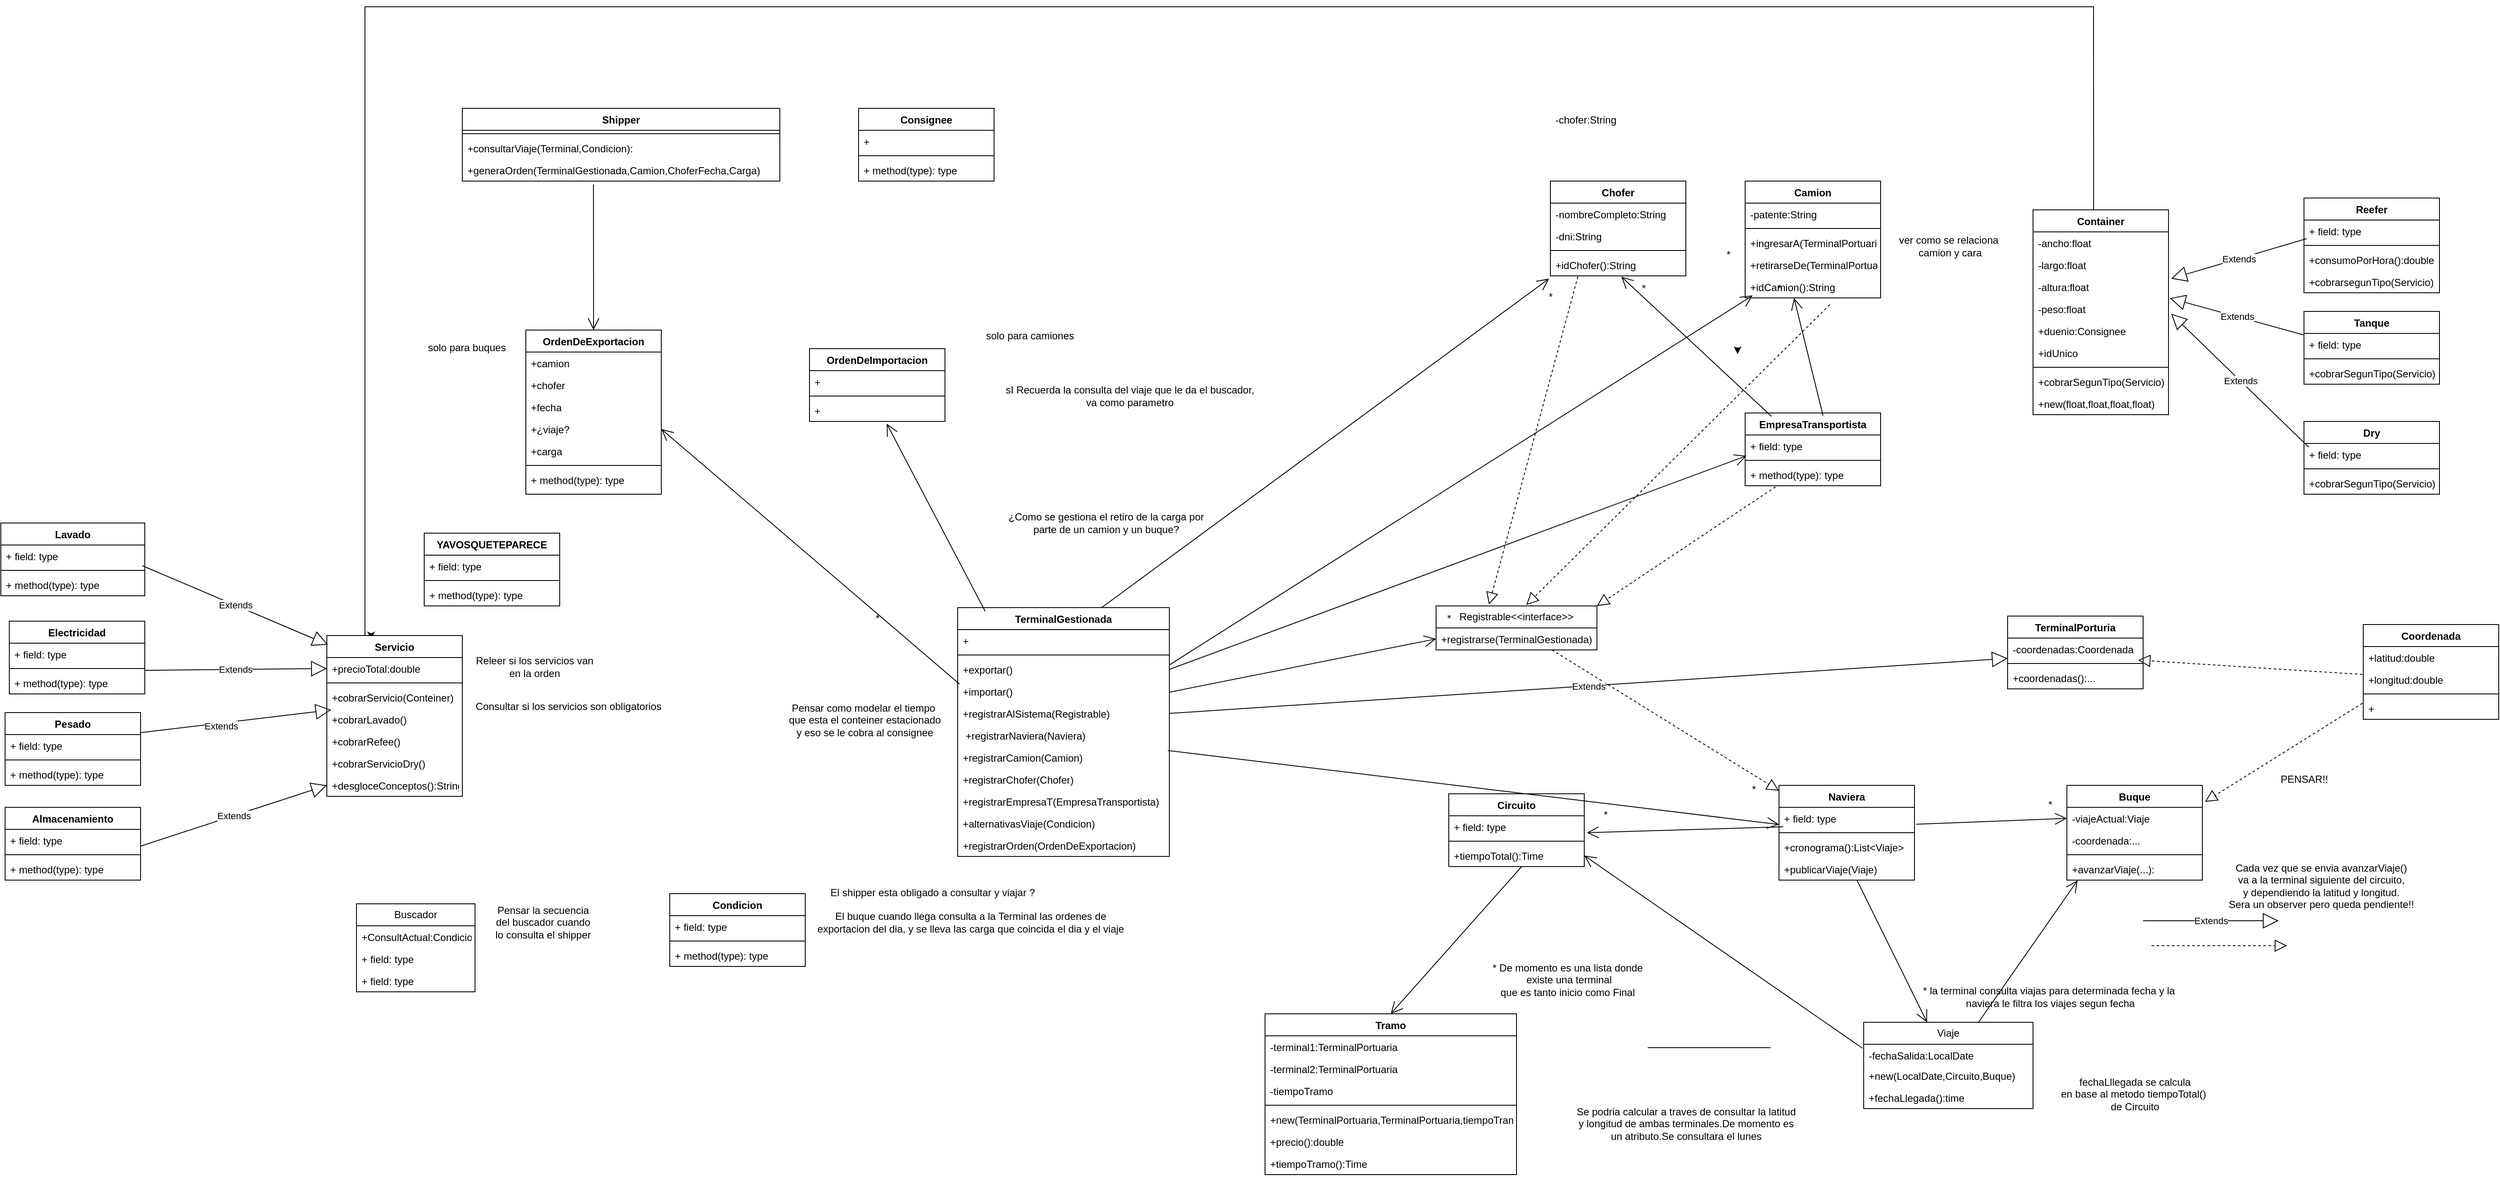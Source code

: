 <mxfile version="28.2.7" pages="2">
  <diagram id="yrn-MKK4cAxcFRCeopP9" name="VERSION (11/10)">
    <mxGraphModel grid="1" page="1" gridSize="10" guides="1" tooltips="1" connect="1" arrows="1" fold="1" pageScale="1" pageWidth="1920" pageHeight="1200" math="0" shadow="0">
      <root>
        <mxCell id="0" />
        <mxCell id="1" parent="0" />
        <mxCell id="iBizESISs21XBf79Ci2P-1" value="Buque" style="swimlane;fontStyle=1;align=center;verticalAlign=top;childLayout=stackLayout;horizontal=1;startSize=26;horizontalStack=0;resizeParent=1;resizeParentMax=0;resizeLast=0;collapsible=1;marginBottom=0;whiteSpace=wrap;html=1;" vertex="1" parent="1">
          <mxGeometry x="3010" y="1350" width="160" height="112" as="geometry" />
        </mxCell>
        <mxCell id="iBizESISs21XBf79Ci2P-2" value="-viajeActual:Viaje" style="text;strokeColor=none;fillColor=none;align=left;verticalAlign=top;spacingLeft=4;spacingRight=4;overflow=hidden;rotatable=0;points=[[0,0.5],[1,0.5]];portConstraint=eastwest;whiteSpace=wrap;html=1;" vertex="1" parent="iBizESISs21XBf79Ci2P-1">
          <mxGeometry y="26" width="160" height="26" as="geometry" />
        </mxCell>
        <mxCell id="iBizESISs21XBf79Ci2P-3" value="-coordenada:..." style="text;strokeColor=none;fillColor=none;align=left;verticalAlign=top;spacingLeft=4;spacingRight=4;overflow=hidden;rotatable=0;points=[[0,0.5],[1,0.5]];portConstraint=eastwest;whiteSpace=wrap;html=1;" vertex="1" parent="iBizESISs21XBf79Ci2P-1">
          <mxGeometry y="52" width="160" height="26" as="geometry" />
        </mxCell>
        <mxCell id="iBizESISs21XBf79Ci2P-4" value="" style="line;strokeWidth=1;fillColor=none;align=left;verticalAlign=middle;spacingTop=-1;spacingLeft=3;spacingRight=3;rotatable=0;labelPosition=right;points=[];portConstraint=eastwest;strokeColor=inherit;" vertex="1" parent="iBizESISs21XBf79Ci2P-1">
          <mxGeometry y="78" width="160" height="8" as="geometry" />
        </mxCell>
        <mxCell id="iBizESISs21XBf79Ci2P-5" value="+avanzarViaje(...):" style="text;strokeColor=none;fillColor=none;align=left;verticalAlign=top;spacingLeft=4;spacingRight=4;overflow=hidden;rotatable=0;points=[[0,0.5],[1,0.5]];portConstraint=eastwest;whiteSpace=wrap;html=1;" vertex="1" parent="iBizESISs21XBf79Ci2P-1">
          <mxGeometry y="86" width="160" height="26" as="geometry" />
        </mxCell>
        <mxCell id="iBizESISs21XBf79Ci2P-6" value="Naviera" style="swimlane;fontStyle=1;align=center;verticalAlign=top;childLayout=stackLayout;horizontal=1;startSize=26;horizontalStack=0;resizeParent=1;resizeParentMax=0;resizeLast=0;collapsible=1;marginBottom=0;whiteSpace=wrap;html=1;" vertex="1" parent="1">
          <mxGeometry x="2670" y="1350" width="160" height="112" as="geometry" />
        </mxCell>
        <mxCell id="iBizESISs21XBf79Ci2P-7" value="+ field: type" style="text;strokeColor=none;fillColor=none;align=left;verticalAlign=top;spacingLeft=4;spacingRight=4;overflow=hidden;rotatable=0;points=[[0,0.5],[1,0.5]];portConstraint=eastwest;whiteSpace=wrap;html=1;" vertex="1" parent="iBizESISs21XBf79Ci2P-6">
          <mxGeometry y="26" width="160" height="26" as="geometry" />
        </mxCell>
        <mxCell id="iBizESISs21XBf79Ci2P-8" value="" style="line;strokeWidth=1;fillColor=none;align=left;verticalAlign=middle;spacingTop=-1;spacingLeft=3;spacingRight=3;rotatable=0;labelPosition=right;points=[];portConstraint=eastwest;strokeColor=inherit;" vertex="1" parent="iBizESISs21XBf79Ci2P-6">
          <mxGeometry y="52" width="160" height="8" as="geometry" />
        </mxCell>
        <mxCell id="iBizESISs21XBf79Ci2P-9" value="+cronograma():List&amp;lt;Viaje&amp;gt;" style="text;strokeColor=none;fillColor=none;align=left;verticalAlign=top;spacingLeft=4;spacingRight=4;overflow=hidden;rotatable=0;points=[[0,0.5],[1,0.5]];portConstraint=eastwest;whiteSpace=wrap;html=1;" vertex="1" parent="iBizESISs21XBf79Ci2P-6">
          <mxGeometry y="60" width="160" height="26" as="geometry" />
        </mxCell>
        <mxCell id="iBizESISs21XBf79Ci2P-10" value="+publicarViaje(Viaje)" style="text;strokeColor=none;fillColor=none;align=left;verticalAlign=top;spacingLeft=4;spacingRight=4;overflow=hidden;rotatable=0;points=[[0,0.5],[1,0.5]];portConstraint=eastwest;whiteSpace=wrap;html=1;" vertex="1" parent="iBizESISs21XBf79Ci2P-6">
          <mxGeometry y="86" width="160" height="26" as="geometry" />
        </mxCell>
        <mxCell id="iBizESISs21XBf79Ci2P-11" value="Extends" style="endArrow=block;endSize=16;endFill=0;html=1;rounded=0;" edge="1" parent="1">
          <mxGeometry width="160" relative="1" as="geometry">
            <mxPoint x="3100" y="1510" as="sourcePoint" />
            <mxPoint x="3260" y="1510" as="targetPoint" />
          </mxGeometry>
        </mxCell>
        <mxCell id="iBizESISs21XBf79Ci2P-12" value="" style="endArrow=block;dashed=1;endFill=0;endSize=12;html=1;rounded=0;" edge="1" parent="1">
          <mxGeometry width="160" relative="1" as="geometry">
            <mxPoint x="3110" y="1539.5" as="sourcePoint" />
            <mxPoint x="3270" y="1539.5" as="targetPoint" />
          </mxGeometry>
        </mxCell>
        <mxCell id="iBizESISs21XBf79Ci2P-13" value="" style="endArrow=open;endFill=1;endSize=12;html=1;rounded=0;exitX=1.013;exitY=0.769;exitDx=0;exitDy=0;exitPerimeter=0;entryX=0;entryY=0.5;entryDx=0;entryDy=0;" edge="1" parent="1" source="iBizESISs21XBf79Ci2P-7" target="iBizESISs21XBf79Ci2P-2">
          <mxGeometry width="160" relative="1" as="geometry">
            <mxPoint x="2930" y="1420" as="sourcePoint" />
            <mxPoint x="2940" y="1420" as="targetPoint" />
          </mxGeometry>
        </mxCell>
        <mxCell id="iBizESISs21XBf79Ci2P-14" value="Circuito" style="swimlane;fontStyle=1;align=center;verticalAlign=top;childLayout=stackLayout;horizontal=1;startSize=26;horizontalStack=0;resizeParent=1;resizeParentMax=0;resizeLast=0;collapsible=1;marginBottom=0;whiteSpace=wrap;html=1;" vertex="1" parent="1">
          <mxGeometry x="2280" y="1360" width="160" height="86" as="geometry" />
        </mxCell>
        <mxCell id="iBizESISs21XBf79Ci2P-15" value="+ field: type" style="text;strokeColor=none;fillColor=none;align=left;verticalAlign=top;spacingLeft=4;spacingRight=4;overflow=hidden;rotatable=0;points=[[0,0.5],[1,0.5]];portConstraint=eastwest;whiteSpace=wrap;html=1;" vertex="1" parent="iBizESISs21XBf79Ci2P-14">
          <mxGeometry y="26" width="160" height="26" as="geometry" />
        </mxCell>
        <mxCell id="iBizESISs21XBf79Ci2P-16" value="" style="line;strokeWidth=1;fillColor=none;align=left;verticalAlign=middle;spacingTop=-1;spacingLeft=3;spacingRight=3;rotatable=0;labelPosition=right;points=[];portConstraint=eastwest;strokeColor=inherit;" vertex="1" parent="iBizESISs21XBf79Ci2P-14">
          <mxGeometry y="52" width="160" height="8" as="geometry" />
        </mxCell>
        <mxCell id="iBizESISs21XBf79Ci2P-17" value="+tiempoTotal():Time" style="text;strokeColor=none;fillColor=none;align=left;verticalAlign=top;spacingLeft=4;spacingRight=4;overflow=hidden;rotatable=0;points=[[0,0.5],[1,0.5]];portConstraint=eastwest;whiteSpace=wrap;html=1;" vertex="1" parent="iBizESISs21XBf79Ci2P-14">
          <mxGeometry y="60" width="160" height="26" as="geometry" />
        </mxCell>
        <mxCell id="iBizESISs21XBf79Ci2P-18" value="" style="endArrow=open;endFill=1;endSize=12;html=1;rounded=0;exitX=0.031;exitY=0.885;exitDx=0;exitDy=0;exitPerimeter=0;entryX=1.019;entryY=0.769;entryDx=0;entryDy=0;entryPerimeter=0;" edge="1" parent="1" source="iBizESISs21XBf79Ci2P-7" target="iBizESISs21XBf79Ci2P-15">
          <mxGeometry width="160" relative="1" as="geometry">
            <mxPoint x="2490" y="1517" as="sourcePoint" />
            <mxPoint x="2628" y="1510" as="targetPoint" />
          </mxGeometry>
        </mxCell>
        <mxCell id="iBizESISs21XBf79Ci2P-19" value="Tramo" style="swimlane;fontStyle=1;align=center;verticalAlign=top;childLayout=stackLayout;horizontal=1;startSize=26;horizontalStack=0;resizeParent=1;resizeParentMax=0;resizeLast=0;collapsible=1;marginBottom=0;whiteSpace=wrap;html=1;" vertex="1" parent="1">
          <mxGeometry x="2063" y="1620" width="297" height="190" as="geometry" />
        </mxCell>
        <mxCell id="iBizESISs21XBf79Ci2P-20" value="-terminal1:TerminalPortuaria" style="text;strokeColor=none;fillColor=none;align=left;verticalAlign=top;spacingLeft=4;spacingRight=4;overflow=hidden;rotatable=0;points=[[0,0.5],[1,0.5]];portConstraint=eastwest;whiteSpace=wrap;html=1;" vertex="1" parent="iBizESISs21XBf79Ci2P-19">
          <mxGeometry y="26" width="297" height="26" as="geometry" />
        </mxCell>
        <mxCell id="iBizESISs21XBf79Ci2P-21" value="-terminal2:TerminalPortuaria" style="text;strokeColor=none;fillColor=none;align=left;verticalAlign=top;spacingLeft=4;spacingRight=4;overflow=hidden;rotatable=0;points=[[0,0.5],[1,0.5]];portConstraint=eastwest;whiteSpace=wrap;html=1;" vertex="1" parent="iBizESISs21XBf79Ci2P-19">
          <mxGeometry y="52" width="297" height="26" as="geometry" />
        </mxCell>
        <mxCell id="iBizESISs21XBf79Ci2P-22" value="-tiempoTramo" style="text;strokeColor=none;fillColor=none;align=left;verticalAlign=top;spacingLeft=4;spacingRight=4;overflow=hidden;rotatable=0;points=[[0,0.5],[1,0.5]];portConstraint=eastwest;whiteSpace=wrap;html=1;" vertex="1" parent="iBizESISs21XBf79Ci2P-19">
          <mxGeometry y="78" width="297" height="26" as="geometry" />
        </mxCell>
        <mxCell id="iBizESISs21XBf79Ci2P-23" value="" style="line;strokeWidth=1;fillColor=none;align=left;verticalAlign=middle;spacingTop=-1;spacingLeft=3;spacingRight=3;rotatable=0;labelPosition=right;points=[];portConstraint=eastwest;strokeColor=inherit;" vertex="1" parent="iBizESISs21XBf79Ci2P-19">
          <mxGeometry y="104" width="297" height="8" as="geometry" />
        </mxCell>
        <mxCell id="iBizESISs21XBf79Ci2P-24" value="+new(TerminalPortuaria,TerminalPortuaria,tiempoTramo)" style="text;strokeColor=none;fillColor=none;align=left;verticalAlign=top;spacingLeft=4;spacingRight=4;overflow=hidden;rotatable=0;points=[[0,0.5],[1,0.5]];portConstraint=eastwest;whiteSpace=wrap;html=1;" vertex="1" parent="iBizESISs21XBf79Ci2P-19">
          <mxGeometry y="112" width="297" height="26" as="geometry" />
        </mxCell>
        <mxCell id="iBizESISs21XBf79Ci2P-25" value="+precio():double" style="text;strokeColor=none;fillColor=none;align=left;verticalAlign=top;spacingLeft=4;spacingRight=4;overflow=hidden;rotatable=0;points=[[0,0.5],[1,0.5]];portConstraint=eastwest;whiteSpace=wrap;html=1;" vertex="1" parent="iBizESISs21XBf79Ci2P-19">
          <mxGeometry y="138" width="297" height="26" as="geometry" />
        </mxCell>
        <mxCell id="iBizESISs21XBf79Ci2P-26" value="+tiempoTramo():Time" style="text;strokeColor=none;fillColor=none;align=left;verticalAlign=top;spacingLeft=4;spacingRight=4;overflow=hidden;rotatable=0;points=[[0,0.5],[1,0.5]];portConstraint=eastwest;whiteSpace=wrap;html=1;" vertex="1" parent="iBizESISs21XBf79Ci2P-19">
          <mxGeometry y="164" width="297" height="26" as="geometry" />
        </mxCell>
        <mxCell id="iBizESISs21XBf79Ci2P-27" value="" style="endArrow=open;endFill=1;endSize=12;html=1;rounded=0;exitX=0.538;exitY=1;exitDx=0;exitDy=0;exitPerimeter=0;entryX=0.5;entryY=0;entryDx=0;entryDy=0;" edge="1" parent="1" source="iBizESISs21XBf79Ci2P-17" target="iBizESISs21XBf79Ci2P-19">
          <mxGeometry width="160" relative="1" as="geometry">
            <mxPoint x="2705" y="1493" as="sourcePoint" />
            <mxPoint x="2540" y="1490" as="targetPoint" />
          </mxGeometry>
        </mxCell>
        <mxCell id="iBizESISs21XBf79Ci2P-28" value="*" style="text;html=1;align=center;verticalAlign=middle;resizable=0;points=[];autosize=1;strokeColor=none;fillColor=none;" vertex="1" parent="1">
          <mxGeometry x="2450" y="1370" width="30" height="30" as="geometry" />
        </mxCell>
        <mxCell id="iBizESISs21XBf79Ci2P-29" value="*" style="text;html=1;align=center;verticalAlign=middle;resizable=0;points=[];autosize=1;strokeColor=none;fillColor=none;" vertex="1" parent="1">
          <mxGeometry x="2975" y="1358" width="30" height="30" as="geometry" />
        </mxCell>
        <mxCell id="iBizESISs21XBf79Ci2P-30" value="* De momento es una lista donde&lt;br&gt;&amp;nbsp;existe una terminal &lt;br&gt;que es tanto inicio como Final" style="text;html=1;align=center;verticalAlign=middle;resizable=0;points=[];autosize=1;strokeColor=none;fillColor=none;" vertex="1" parent="1">
          <mxGeometry x="2320" y="1550" width="200" height="60" as="geometry" />
        </mxCell>
        <mxCell id="iBizESISs21XBf79Ci2P-31" value="Se podria calcular a traves de consultar la latitud&lt;br&gt;y longitud de ambas terminales.De momento es&lt;br&gt;un atributo.Se consultara el lunes" style="text;html=1;align=center;verticalAlign=middle;resizable=0;points=[];autosize=1;strokeColor=none;fillColor=none;" vertex="1" parent="1">
          <mxGeometry x="2420" y="1720" width="280" height="60" as="geometry" />
        </mxCell>
        <mxCell id="iBizESISs21XBf79Ci2P-32" value="Viaje" style="swimlane;fontStyle=0;childLayout=stackLayout;horizontal=1;startSize=26;fillColor=none;horizontalStack=0;resizeParent=1;resizeParentMax=0;resizeLast=0;collapsible=1;marginBottom=0;whiteSpace=wrap;html=1;" vertex="1" parent="1">
          <mxGeometry x="2770" y="1630" width="200" height="102" as="geometry" />
        </mxCell>
        <mxCell id="iBizESISs21XBf79Ci2P-33" value="-fechaSalida:LocalDate" style="text;strokeColor=none;fillColor=none;align=left;verticalAlign=top;spacingLeft=4;spacingRight=4;overflow=hidden;rotatable=0;points=[[0,0.5],[1,0.5]];portConstraint=eastwest;whiteSpace=wrap;html=1;" vertex="1" parent="iBizESISs21XBf79Ci2P-32">
          <mxGeometry y="26" width="200" height="24" as="geometry" />
        </mxCell>
        <mxCell id="iBizESISs21XBf79Ci2P-34" value="+new(LocalDate,Circuito,Buque)" style="text;strokeColor=none;fillColor=none;align=left;verticalAlign=top;spacingLeft=4;spacingRight=4;overflow=hidden;rotatable=0;points=[[0,0.5],[1,0.5]];portConstraint=eastwest;whiteSpace=wrap;html=1;" vertex="1" parent="iBizESISs21XBf79Ci2P-32">
          <mxGeometry y="50" width="200" height="26" as="geometry" />
        </mxCell>
        <mxCell id="iBizESISs21XBf79Ci2P-35" value="+fechaLlegada():time" style="text;strokeColor=none;fillColor=none;align=left;verticalAlign=top;spacingLeft=4;spacingRight=4;overflow=hidden;rotatable=0;points=[[0,0.5],[1,0.5]];portConstraint=eastwest;whiteSpace=wrap;html=1;" vertex="1" parent="iBizESISs21XBf79Ci2P-32">
          <mxGeometry y="76" width="200" height="26" as="geometry" />
        </mxCell>
        <mxCell id="iBizESISs21XBf79Ci2P-36" value="" style="endArrow=open;endFill=1;endSize=12;html=1;rounded=0;exitX=0.574;exitY=0.985;exitDx=0;exitDy=0;exitPerimeter=0;" edge="1" parent="1" source="iBizESISs21XBf79Ci2P-10" target="iBizESISs21XBf79Ci2P-32">
          <mxGeometry width="160" relative="1" as="geometry">
            <mxPoint x="2830" y="1520" as="sourcePoint" />
            <mxPoint x="2990" y="1520" as="targetPoint" />
          </mxGeometry>
        </mxCell>
        <mxCell id="iBizESISs21XBf79Ci2P-37" value="* la terminal consulta viajas para determinada fecha y la&amp;nbsp;&lt;br&gt;naviera le filtra los viajes segun fecha" style="text;html=1;align=center;verticalAlign=middle;resizable=0;points=[];autosize=1;strokeColor=none;fillColor=none;" vertex="1" parent="1">
          <mxGeometry x="2830" y="1580" width="320" height="40" as="geometry" />
        </mxCell>
        <mxCell id="iBizESISs21XBf79Ci2P-38" value="" style="endArrow=open;endFill=1;endSize=12;html=1;rounded=0;exitX=-0.007;exitY=0.192;exitDx=0;exitDy=0;exitPerimeter=0;entryX=1;entryY=0.5;entryDx=0;entryDy=0;" edge="1" parent="1" source="iBizESISs21XBf79Ci2P-33" target="iBizESISs21XBf79Ci2P-17">
          <mxGeometry width="160" relative="1" as="geometry">
            <mxPoint x="2650" y="1520" as="sourcePoint" />
            <mxPoint x="2724" y="1711" as="targetPoint" />
          </mxGeometry>
        </mxCell>
        <mxCell id="iBizESISs21XBf79Ci2P-39" value="fechaLllegada se calcula &lt;br&gt;en base al metodo tiempoTotal()&amp;nbsp;&lt;br&gt;de Circuito" style="text;html=1;align=center;verticalAlign=middle;resizable=0;points=[];autosize=1;strokeColor=none;fillColor=none;" vertex="1" parent="1">
          <mxGeometry x="2990" y="1685" width="200" height="60" as="geometry" />
        </mxCell>
        <mxCell id="iBizESISs21XBf79Ci2P-40" value="" style="endArrow=none;html=1;rounded=0;" edge="1" parent="1">
          <mxGeometry width="50" height="50" relative="1" as="geometry">
            <mxPoint x="2515" y="1660" as="sourcePoint" />
            <mxPoint x="2660" y="1660" as="targetPoint" />
          </mxGeometry>
        </mxCell>
        <mxCell id="iBizESISs21XBf79Ci2P-41" value="" style="endArrow=open;endFill=1;endSize=12;html=1;rounded=0;entryX=0.079;entryY=1.011;entryDx=0;entryDy=0;entryPerimeter=0;" edge="1" parent="1" source="iBizESISs21XBf79Ci2P-32" target="iBizESISs21XBf79Ci2P-5">
          <mxGeometry width="160" relative="1" as="geometry">
            <mxPoint x="2600" y="1620" as="sourcePoint" />
            <mxPoint x="3078.915" y="1436.0" as="targetPoint" />
          </mxGeometry>
        </mxCell>
        <mxCell id="iBizESISs21XBf79Ci2P-42" style="edgeStyle=orthogonalEdgeStyle;rounded=0;orthogonalLoop=1;jettySize=auto;html=1;exitX=0.447;exitY=0.024;exitDx=0;exitDy=0;exitPerimeter=0;entryX=0.327;entryY=0.023;entryDx=0;entryDy=0;entryPerimeter=0;" edge="1" parent="1" source="iBizESISs21XBf79Ci2P-43" target="iBizESISs21XBf79Ci2P-171">
          <mxGeometry relative="1" as="geometry">
            <mxPoint x="1000" y="1289.231" as="targetPoint" />
            <Array as="points">
              <mxPoint x="3042" y="430" />
              <mxPoint x="1000" y="430" />
              <mxPoint x="1000" y="1175" />
              <mxPoint x="1007" y="1175" />
            </Array>
          </mxGeometry>
        </mxCell>
        <mxCell id="iBizESISs21XBf79Ci2P-43" value="Container" style="swimlane;fontStyle=1;align=center;verticalAlign=top;childLayout=stackLayout;horizontal=1;startSize=26;horizontalStack=0;resizeParent=1;resizeParentMax=0;resizeLast=0;collapsible=1;marginBottom=0;whiteSpace=wrap;html=1;" vertex="1" parent="1">
          <mxGeometry x="2970" y="670" width="160" height="242" as="geometry" />
        </mxCell>
        <mxCell id="iBizESISs21XBf79Ci2P-44" value="-ancho:float" style="text;strokeColor=none;fillColor=none;align=left;verticalAlign=top;spacingLeft=4;spacingRight=4;overflow=hidden;rotatable=0;points=[[0,0.5],[1,0.5]];portConstraint=eastwest;whiteSpace=wrap;html=1;" vertex="1" parent="iBizESISs21XBf79Ci2P-43">
          <mxGeometry y="26" width="160" height="26" as="geometry" />
        </mxCell>
        <mxCell id="iBizESISs21XBf79Ci2P-45" value="-largo:float" style="text;strokeColor=none;fillColor=none;align=left;verticalAlign=top;spacingLeft=4;spacingRight=4;overflow=hidden;rotatable=0;points=[[0,0.5],[1,0.5]];portConstraint=eastwest;whiteSpace=wrap;html=1;" vertex="1" parent="iBizESISs21XBf79Ci2P-43">
          <mxGeometry y="52" width="160" height="26" as="geometry" />
        </mxCell>
        <mxCell id="iBizESISs21XBf79Ci2P-46" value="-altura:float" style="text;strokeColor=none;fillColor=none;align=left;verticalAlign=top;spacingLeft=4;spacingRight=4;overflow=hidden;rotatable=0;points=[[0,0.5],[1,0.5]];portConstraint=eastwest;whiteSpace=wrap;html=1;" vertex="1" parent="iBizESISs21XBf79Ci2P-43">
          <mxGeometry y="78" width="160" height="26" as="geometry" />
        </mxCell>
        <mxCell id="iBizESISs21XBf79Ci2P-47" value="-peso:float" style="text;strokeColor=none;fillColor=none;align=left;verticalAlign=top;spacingLeft=4;spacingRight=4;overflow=hidden;rotatable=0;points=[[0,0.5],[1,0.5]];portConstraint=eastwest;whiteSpace=wrap;html=1;" vertex="1" parent="iBizESISs21XBf79Ci2P-43">
          <mxGeometry y="104" width="160" height="26" as="geometry" />
        </mxCell>
        <mxCell id="iBizESISs21XBf79Ci2P-48" value="+duenio:Consignee" style="text;strokeColor=none;fillColor=none;align=left;verticalAlign=top;spacingLeft=4;spacingRight=4;overflow=hidden;rotatable=0;points=[[0,0.5],[1,0.5]];portConstraint=eastwest;whiteSpace=wrap;html=1;" vertex="1" parent="iBizESISs21XBf79Ci2P-43">
          <mxGeometry y="130" width="160" height="26" as="geometry" />
        </mxCell>
        <mxCell id="iBizESISs21XBf79Ci2P-49" value="+idUnico" style="text;strokeColor=none;fillColor=none;align=left;verticalAlign=top;spacingLeft=4;spacingRight=4;overflow=hidden;rotatable=0;points=[[0,0.5],[1,0.5]];portConstraint=eastwest;whiteSpace=wrap;html=1;" vertex="1" parent="iBizESISs21XBf79Ci2P-43">
          <mxGeometry y="156" width="160" height="26" as="geometry" />
        </mxCell>
        <mxCell id="iBizESISs21XBf79Ci2P-50" value="" style="line;strokeWidth=1;fillColor=none;align=left;verticalAlign=middle;spacingTop=-1;spacingLeft=3;spacingRight=3;rotatable=0;labelPosition=right;points=[];portConstraint=eastwest;strokeColor=inherit;" vertex="1" parent="iBizESISs21XBf79Ci2P-43">
          <mxGeometry y="182" width="160" height="8" as="geometry" />
        </mxCell>
        <mxCell id="iBizESISs21XBf79Ci2P-51" value="+cobrarSegunTipo(Servicio)" style="text;strokeColor=none;fillColor=none;align=left;verticalAlign=top;spacingLeft=4;spacingRight=4;overflow=hidden;rotatable=0;points=[[0,0.5],[1,0.5]];portConstraint=eastwest;whiteSpace=wrap;html=1;" vertex="1" parent="iBizESISs21XBf79Ci2P-43">
          <mxGeometry y="190" width="160" height="26" as="geometry" />
        </mxCell>
        <mxCell id="iBizESISs21XBf79Ci2P-52" value="+new(float,float,float,float)" style="text;strokeColor=none;fillColor=none;align=left;verticalAlign=top;spacingLeft=4;spacingRight=4;overflow=hidden;rotatable=0;points=[[0,0.5],[1,0.5]];portConstraint=eastwest;whiteSpace=wrap;html=1;" vertex="1" parent="iBizESISs21XBf79Ci2P-43">
          <mxGeometry y="216" width="160" height="26" as="geometry" />
        </mxCell>
        <mxCell id="iBizESISs21XBf79Ci2P-53" value="Reefer" style="swimlane;fontStyle=1;align=center;verticalAlign=top;childLayout=stackLayout;horizontal=1;startSize=26;horizontalStack=0;resizeParent=1;resizeParentMax=0;resizeLast=0;collapsible=1;marginBottom=0;whiteSpace=wrap;html=1;" vertex="1" parent="1">
          <mxGeometry x="3290" y="656" width="160" height="112" as="geometry" />
        </mxCell>
        <mxCell id="iBizESISs21XBf79Ci2P-54" value="+ field: type" style="text;strokeColor=none;fillColor=none;align=left;verticalAlign=top;spacingLeft=4;spacingRight=4;overflow=hidden;rotatable=0;points=[[0,0.5],[1,0.5]];portConstraint=eastwest;whiteSpace=wrap;html=1;" vertex="1" parent="iBizESISs21XBf79Ci2P-53">
          <mxGeometry y="26" width="160" height="26" as="geometry" />
        </mxCell>
        <mxCell id="iBizESISs21XBf79Ci2P-55" value="" style="line;strokeWidth=1;fillColor=none;align=left;verticalAlign=middle;spacingTop=-1;spacingLeft=3;spacingRight=3;rotatable=0;labelPosition=right;points=[];portConstraint=eastwest;strokeColor=inherit;" vertex="1" parent="iBizESISs21XBf79Ci2P-53">
          <mxGeometry y="52" width="160" height="8" as="geometry" />
        </mxCell>
        <mxCell id="iBizESISs21XBf79Ci2P-56" value="+consumoPorHora():double&lt;div&gt;&lt;br/&gt;&lt;/div&gt;" style="text;strokeColor=none;fillColor=none;align=left;verticalAlign=top;spacingLeft=4;spacingRight=4;overflow=hidden;rotatable=0;points=[[0,0.5],[1,0.5]];portConstraint=eastwest;whiteSpace=wrap;html=1;" vertex="1" parent="iBizESISs21XBf79Ci2P-53">
          <mxGeometry y="60" width="160" height="26" as="geometry" />
        </mxCell>
        <mxCell id="iBizESISs21XBf79Ci2P-57" value="+cobrarsegunTipo(Servicio)" style="text;strokeColor=none;fillColor=none;align=left;verticalAlign=top;spacingLeft=4;spacingRight=4;overflow=hidden;rotatable=0;points=[[0,0.5],[1,0.5]];portConstraint=eastwest;whiteSpace=wrap;html=1;" vertex="1" parent="iBizESISs21XBf79Ci2P-53">
          <mxGeometry y="86" width="160" height="26" as="geometry" />
        </mxCell>
        <mxCell id="iBizESISs21XBf79Ci2P-58" value="Tanque" style="swimlane;fontStyle=1;align=center;verticalAlign=top;childLayout=stackLayout;horizontal=1;startSize=26;horizontalStack=0;resizeParent=1;resizeParentMax=0;resizeLast=0;collapsible=1;marginBottom=0;whiteSpace=wrap;html=1;" vertex="1" parent="1">
          <mxGeometry x="3290" y="790" width="160" height="86" as="geometry" />
        </mxCell>
        <mxCell id="iBizESISs21XBf79Ci2P-59" value="+ field: type" style="text;strokeColor=none;fillColor=none;align=left;verticalAlign=top;spacingLeft=4;spacingRight=4;overflow=hidden;rotatable=0;points=[[0,0.5],[1,0.5]];portConstraint=eastwest;whiteSpace=wrap;html=1;" vertex="1" parent="iBizESISs21XBf79Ci2P-58">
          <mxGeometry y="26" width="160" height="26" as="geometry" />
        </mxCell>
        <mxCell id="iBizESISs21XBf79Ci2P-60" value="" style="line;strokeWidth=1;fillColor=none;align=left;verticalAlign=middle;spacingTop=-1;spacingLeft=3;spacingRight=3;rotatable=0;labelPosition=right;points=[];portConstraint=eastwest;strokeColor=inherit;" vertex="1" parent="iBizESISs21XBf79Ci2P-58">
          <mxGeometry y="52" width="160" height="8" as="geometry" />
        </mxCell>
        <mxCell id="iBizESISs21XBf79Ci2P-61" value="+cobrarSegunTipo(Servicio)" style="text;strokeColor=none;fillColor=none;align=left;verticalAlign=top;spacingLeft=4;spacingRight=4;overflow=hidden;rotatable=0;points=[[0,0.5],[1,0.5]];portConstraint=eastwest;whiteSpace=wrap;html=1;" vertex="1" parent="iBizESISs21XBf79Ci2P-58">
          <mxGeometry y="60" width="160" height="26" as="geometry" />
        </mxCell>
        <mxCell id="iBizESISs21XBf79Ci2P-62" value="Dry" style="swimlane;fontStyle=1;align=center;verticalAlign=top;childLayout=stackLayout;horizontal=1;startSize=26;horizontalStack=0;resizeParent=1;resizeParentMax=0;resizeLast=0;collapsible=1;marginBottom=0;whiteSpace=wrap;html=1;" vertex="1" parent="1">
          <mxGeometry x="3290" y="920" width="160" height="86" as="geometry" />
        </mxCell>
        <mxCell id="iBizESISs21XBf79Ci2P-63" value="+ field: type" style="text;strokeColor=none;fillColor=none;align=left;verticalAlign=top;spacingLeft=4;spacingRight=4;overflow=hidden;rotatable=0;points=[[0,0.5],[1,0.5]];portConstraint=eastwest;whiteSpace=wrap;html=1;" vertex="1" parent="iBizESISs21XBf79Ci2P-62">
          <mxGeometry y="26" width="160" height="26" as="geometry" />
        </mxCell>
        <mxCell id="iBizESISs21XBf79Ci2P-64" value="" style="line;strokeWidth=1;fillColor=none;align=left;verticalAlign=middle;spacingTop=-1;spacingLeft=3;spacingRight=3;rotatable=0;labelPosition=right;points=[];portConstraint=eastwest;strokeColor=inherit;" vertex="1" parent="iBizESISs21XBf79Ci2P-62">
          <mxGeometry y="52" width="160" height="8" as="geometry" />
        </mxCell>
        <mxCell id="iBizESISs21XBf79Ci2P-65" value="+cobrarSegunTipo(Servicio)" style="text;strokeColor=none;fillColor=none;align=left;verticalAlign=top;spacingLeft=4;spacingRight=4;overflow=hidden;rotatable=0;points=[[0,0.5],[1,0.5]];portConstraint=eastwest;whiteSpace=wrap;html=1;" vertex="1" parent="iBizESISs21XBf79Ci2P-62">
          <mxGeometry y="60" width="160" height="26" as="geometry" />
        </mxCell>
        <mxCell id="iBizESISs21XBf79Ci2P-66" value="Extends" style="endArrow=block;endSize=16;endFill=0;html=1;rounded=0;exitX=0.02;exitY=0.846;exitDx=0;exitDy=0;exitPerimeter=0;entryX=1.02;entryY=0.123;entryDx=0;entryDy=0;entryPerimeter=0;" edge="1" parent="1" source="iBizESISs21XBf79Ci2P-54" target="iBizESISs21XBf79Ci2P-46">
          <mxGeometry width="160" relative="1" as="geometry">
            <mxPoint x="3270" y="710.002" as="sourcePoint" />
            <mxPoint x="3200" y="890" as="targetPoint" />
          </mxGeometry>
        </mxCell>
        <mxCell id="iBizESISs21XBf79Ci2P-67" value="Extends" style="endArrow=block;endSize=16;endFill=0;html=1;rounded=0;exitX=-0.005;exitY=0.062;exitDx=0;exitDy=0;exitPerimeter=0;entryX=1.01;entryY=0.015;entryDx=0;entryDy=0;entryPerimeter=0;" edge="1" parent="1" source="iBizESISs21XBf79Ci2P-59" target="iBizESISs21XBf79Ci2P-47">
          <mxGeometry width="160" relative="1" as="geometry">
            <mxPoint x="3340" y="820" as="sourcePoint" />
            <mxPoint x="3180" y="867" as="targetPoint" />
          </mxGeometry>
        </mxCell>
        <mxCell id="iBizESISs21XBf79Ci2P-68" value="Extends" style="endArrow=block;endSize=16;endFill=0;html=1;rounded=0;exitX=0.035;exitY=0.169;exitDx=0;exitDy=0;exitPerimeter=0;entryX=1.02;entryY=0.723;entryDx=0;entryDy=0;entryPerimeter=0;" edge="1" parent="1" source="iBizESISs21XBf79Ci2P-63" target="iBizESISs21XBf79Ci2P-47">
          <mxGeometry width="160" relative="1" as="geometry">
            <mxPoint x="3330" y="890" as="sourcePoint" />
            <mxPoint x="3170" y="937" as="targetPoint" />
          </mxGeometry>
        </mxCell>
        <mxCell id="iBizESISs21XBf79Ci2P-69" style="edgeStyle=orthogonalEdgeStyle;rounded=0;orthogonalLoop=1;jettySize=auto;html=1;exitX=0;exitY=0.5;exitDx=0;exitDy=0;entryX=0.008;entryY=0.625;entryDx=0;entryDy=0;entryPerimeter=0;" edge="1" parent="1">
          <mxGeometry relative="1" as="geometry">
            <mxPoint x="2620" y="833" as="sourcePoint" />
            <mxPoint x="2621.12" y="840.5" as="targetPoint" />
          </mxGeometry>
        </mxCell>
        <mxCell id="iBizESISs21XBf79Ci2P-70" value="EmpresaTransportista" style="swimlane;fontStyle=1;align=center;verticalAlign=top;childLayout=stackLayout;horizontal=1;startSize=26;horizontalStack=0;resizeParent=1;resizeParentMax=0;resizeLast=0;collapsible=1;marginBottom=0;whiteSpace=wrap;html=1;" vertex="1" parent="1">
          <mxGeometry x="2630" y="910" width="160" height="86" as="geometry" />
        </mxCell>
        <mxCell id="iBizESISs21XBf79Ci2P-71" value="+ field: type" style="text;strokeColor=none;fillColor=none;align=left;verticalAlign=top;spacingLeft=4;spacingRight=4;overflow=hidden;rotatable=0;points=[[0,0.5],[1,0.5]];portConstraint=eastwest;whiteSpace=wrap;html=1;" vertex="1" parent="iBizESISs21XBf79Ci2P-70">
          <mxGeometry y="26" width="160" height="26" as="geometry" />
        </mxCell>
        <mxCell id="iBizESISs21XBf79Ci2P-72" value="" style="line;strokeWidth=1;fillColor=none;align=left;verticalAlign=middle;spacingTop=-1;spacingLeft=3;spacingRight=3;rotatable=0;labelPosition=right;points=[];portConstraint=eastwest;strokeColor=inherit;" vertex="1" parent="iBizESISs21XBf79Ci2P-70">
          <mxGeometry y="52" width="160" height="8" as="geometry" />
        </mxCell>
        <mxCell id="iBizESISs21XBf79Ci2P-73" value="+ method(type): type" style="text;strokeColor=none;fillColor=none;align=left;verticalAlign=top;spacingLeft=4;spacingRight=4;overflow=hidden;rotatable=0;points=[[0,0.5],[1,0.5]];portConstraint=eastwest;whiteSpace=wrap;html=1;" vertex="1" parent="iBizESISs21XBf79Ci2P-70">
          <mxGeometry y="60" width="160" height="26" as="geometry" />
        </mxCell>
        <mxCell id="iBizESISs21XBf79Ci2P-74" value="Camion" style="swimlane;fontStyle=1;align=center;verticalAlign=top;childLayout=stackLayout;horizontal=1;startSize=26;horizontalStack=0;resizeParent=1;resizeParentMax=0;resizeLast=0;collapsible=1;marginBottom=0;whiteSpace=wrap;html=1;" vertex="1" parent="1">
          <mxGeometry x="2630" y="636" width="160" height="138" as="geometry" />
        </mxCell>
        <mxCell id="iBizESISs21XBf79Ci2P-75" value="-patente:String" style="text;strokeColor=none;fillColor=none;align=left;verticalAlign=top;spacingLeft=4;spacingRight=4;overflow=hidden;rotatable=0;points=[[0,0.5],[1,0.5]];portConstraint=eastwest;whiteSpace=wrap;html=1;" vertex="1" parent="iBizESISs21XBf79Ci2P-74">
          <mxGeometry y="26" width="160" height="26" as="geometry" />
        </mxCell>
        <mxCell id="iBizESISs21XBf79Ci2P-76" value="" style="line;strokeWidth=1;fillColor=none;align=left;verticalAlign=middle;spacingTop=-1;spacingLeft=3;spacingRight=3;rotatable=0;labelPosition=right;points=[];portConstraint=eastwest;strokeColor=inherit;" vertex="1" parent="iBizESISs21XBf79Ci2P-74">
          <mxGeometry y="52" width="160" height="8" as="geometry" />
        </mxCell>
        <mxCell id="iBizESISs21XBf79Ci2P-77" value="+ingresarA(TerminalPortuaria)" style="text;strokeColor=none;fillColor=none;align=left;verticalAlign=top;spacingLeft=4;spacingRight=4;overflow=hidden;rotatable=0;points=[[0,0.5],[1,0.5]];portConstraint=eastwest;whiteSpace=wrap;html=1;" vertex="1" parent="iBizESISs21XBf79Ci2P-74">
          <mxGeometry y="60" width="160" height="26" as="geometry" />
        </mxCell>
        <mxCell id="iBizESISs21XBf79Ci2P-78" value="+retirarseDe(TerminalPortuaria)" style="text;strokeColor=none;fillColor=none;align=left;verticalAlign=top;spacingLeft=4;spacingRight=4;overflow=hidden;rotatable=0;points=[[0,0.5],[1,0.5]];portConstraint=eastwest;whiteSpace=wrap;html=1;" vertex="1" parent="iBizESISs21XBf79Ci2P-74">
          <mxGeometry y="86" width="160" height="26" as="geometry" />
        </mxCell>
        <mxCell id="iBizESISs21XBf79Ci2P-79" value="+idCamion():String" style="text;strokeColor=none;fillColor=none;align=left;verticalAlign=top;spacingLeft=4;spacingRight=4;overflow=hidden;rotatable=0;points=[[0,0.5],[1,0.5]];portConstraint=eastwest;whiteSpace=wrap;html=1;" vertex="1" parent="iBizESISs21XBf79Ci2P-74">
          <mxGeometry y="112" width="160" height="26" as="geometry" />
        </mxCell>
        <mxCell id="iBizESISs21XBf79Ci2P-80" value="" style="endArrow=open;endFill=1;endSize=12;html=1;rounded=0;exitX=0.575;exitY=0.037;exitDx=0;exitDy=0;exitPerimeter=0;entryX=0.361;entryY=1.006;entryDx=0;entryDy=0;entryPerimeter=0;" edge="1" parent="1" source="iBizESISs21XBf79Ci2P-70" target="iBizESISs21XBf79Ci2P-79">
          <mxGeometry width="160" relative="1" as="geometry">
            <mxPoint x="2850" y="790" as="sourcePoint" />
            <mxPoint x="3010" y="790" as="targetPoint" />
          </mxGeometry>
        </mxCell>
        <mxCell id="iBizESISs21XBf79Ci2P-81" value="*" style="text;html=1;align=center;verticalAlign=middle;resizable=0;points=[];autosize=1;strokeColor=none;fillColor=none;" vertex="1" parent="1">
          <mxGeometry x="2655" y="748" width="30" height="30" as="geometry" />
        </mxCell>
        <mxCell id="iBizESISs21XBf79Ci2P-82" value="-chofer:String" style="text;strokeColor=none;fillColor=none;align=left;verticalAlign=top;spacingLeft=4;spacingRight=4;overflow=hidden;rotatable=0;points=[[0,0.5],[1,0.5]];portConstraint=eastwest;whiteSpace=wrap;html=1;" vertex="1" parent="1">
          <mxGeometry x="2400" y="550" width="160" height="26" as="geometry" />
        </mxCell>
        <mxCell id="iBizESISs21XBf79Ci2P-83" value="Chofer" style="swimlane;fontStyle=1;align=center;verticalAlign=top;childLayout=stackLayout;horizontal=1;startSize=26;horizontalStack=0;resizeParent=1;resizeParentMax=0;resizeLast=0;collapsible=1;marginBottom=0;whiteSpace=wrap;html=1;" vertex="1" parent="1">
          <mxGeometry x="2400" y="636" width="160" height="112" as="geometry" />
        </mxCell>
        <mxCell id="iBizESISs21XBf79Ci2P-84" value="-nombreCompleto:String" style="text;strokeColor=none;fillColor=none;align=left;verticalAlign=top;spacingLeft=4;spacingRight=4;overflow=hidden;rotatable=0;points=[[0,0.5],[1,0.5]];portConstraint=eastwest;whiteSpace=wrap;html=1;" vertex="1" parent="iBizESISs21XBf79Ci2P-83">
          <mxGeometry y="26" width="160" height="26" as="geometry" />
        </mxCell>
        <mxCell id="iBizESISs21XBf79Ci2P-85" value="-dni:String" style="text;strokeColor=none;fillColor=none;align=left;verticalAlign=top;spacingLeft=4;spacingRight=4;overflow=hidden;rotatable=0;points=[[0,0.5],[1,0.5]];portConstraint=eastwest;whiteSpace=wrap;html=1;" vertex="1" parent="iBizESISs21XBf79Ci2P-83">
          <mxGeometry y="52" width="160" height="26" as="geometry" />
        </mxCell>
        <mxCell id="iBizESISs21XBf79Ci2P-86" value="" style="line;strokeWidth=1;fillColor=none;align=left;verticalAlign=middle;spacingTop=-1;spacingLeft=3;spacingRight=3;rotatable=0;labelPosition=right;points=[];portConstraint=eastwest;strokeColor=inherit;" vertex="1" parent="iBizESISs21XBf79Ci2P-83">
          <mxGeometry y="78" width="160" height="8" as="geometry" />
        </mxCell>
        <mxCell id="iBizESISs21XBf79Ci2P-87" value="+idChofer():String" style="text;strokeColor=none;fillColor=none;align=left;verticalAlign=top;spacingLeft=4;spacingRight=4;overflow=hidden;rotatable=0;points=[[0,0.5],[1,0.5]];portConstraint=eastwest;whiteSpace=wrap;html=1;" vertex="1" parent="iBizESISs21XBf79Ci2P-83">
          <mxGeometry y="86" width="160" height="26" as="geometry" />
        </mxCell>
        <mxCell id="iBizESISs21XBf79Ci2P-88" value="" style="endArrow=open;endFill=1;endSize=12;html=1;rounded=0;exitX=0.195;exitY=0.047;exitDx=0;exitDy=0;exitPerimeter=0;entryX=0.523;entryY=1.032;entryDx=0;entryDy=0;entryPerimeter=0;" edge="1" parent="1" source="iBizESISs21XBf79Ci2P-70" target="iBizESISs21XBf79Ci2P-87">
          <mxGeometry width="160" relative="1" as="geometry">
            <mxPoint x="2660" y="700" as="sourcePoint" />
            <mxPoint x="2820" y="700" as="targetPoint" />
          </mxGeometry>
        </mxCell>
        <mxCell id="iBizESISs21XBf79Ci2P-89" value="*" style="text;html=1;align=center;verticalAlign=middle;resizable=0;points=[];autosize=1;strokeColor=none;fillColor=none;" vertex="1" parent="1">
          <mxGeometry x="2495" y="748" width="30" height="30" as="geometry" />
        </mxCell>
        <mxCell id="iBizESISs21XBf79Ci2P-90" value="ver como se relaciona&lt;br&gt;&amp;nbsp;camion y cara" style="text;html=1;align=center;verticalAlign=middle;resizable=0;points=[];autosize=1;strokeColor=none;fillColor=none;" vertex="1" parent="1">
          <mxGeometry x="2800" y="693" width="140" height="40" as="geometry" />
        </mxCell>
        <mxCell id="iBizESISs21XBf79Ci2P-91" value="Shipper" style="swimlane;fontStyle=1;align=center;verticalAlign=top;childLayout=stackLayout;horizontal=1;startSize=26;horizontalStack=0;resizeParent=1;resizeParentMax=0;resizeLast=0;collapsible=1;marginBottom=0;whiteSpace=wrap;html=1;" vertex="1" parent="1">
          <mxGeometry x="1115" y="550" width="375" height="86" as="geometry" />
        </mxCell>
        <mxCell id="iBizESISs21XBf79Ci2P-92" value="" style="line;strokeWidth=1;fillColor=none;align=left;verticalAlign=middle;spacingTop=-1;spacingLeft=3;spacingRight=3;rotatable=0;labelPosition=right;points=[];portConstraint=eastwest;strokeColor=inherit;" vertex="1" parent="iBizESISs21XBf79Ci2P-91">
          <mxGeometry y="26" width="375" height="8" as="geometry" />
        </mxCell>
        <mxCell id="iBizESISs21XBf79Ci2P-93" value="+consultarViaje(Terminal,Condicion):&lt;div&gt;&lt;br/&gt;&lt;/div&gt;" style="text;strokeColor=none;fillColor=none;align=left;verticalAlign=top;spacingLeft=4;spacingRight=4;overflow=hidden;rotatable=0;points=[[0,0.5],[1,0.5]];portConstraint=eastwest;whiteSpace=wrap;html=1;" vertex="1" parent="iBizESISs21XBf79Ci2P-91">
          <mxGeometry y="34" width="375" height="26" as="geometry" />
        </mxCell>
        <mxCell id="iBizESISs21XBf79Ci2P-94" value="+generaOrden(TerminalGestionada,Camion,ChoferFecha,Carga)" style="text;strokeColor=none;fillColor=none;align=left;verticalAlign=top;spacingLeft=4;spacingRight=4;overflow=hidden;rotatable=0;points=[[0,0.5],[1,0.5]];portConstraint=eastwest;whiteSpace=wrap;html=1;" vertex="1" parent="iBizESISs21XBf79Ci2P-91">
          <mxGeometry y="60" width="375" height="26" as="geometry" />
        </mxCell>
        <mxCell id="iBizESISs21XBf79Ci2P-95" value="Consignee" style="swimlane;fontStyle=1;align=center;verticalAlign=top;childLayout=stackLayout;horizontal=1;startSize=26;horizontalStack=0;resizeParent=1;resizeParentMax=0;resizeLast=0;collapsible=1;marginBottom=0;whiteSpace=wrap;html=1;" vertex="1" parent="1">
          <mxGeometry x="1583" y="550" width="160" height="86" as="geometry" />
        </mxCell>
        <mxCell id="iBizESISs21XBf79Ci2P-96" value="+&amp;nbsp;" style="text;strokeColor=none;fillColor=none;align=left;verticalAlign=top;spacingLeft=4;spacingRight=4;overflow=hidden;rotatable=0;points=[[0,0.5],[1,0.5]];portConstraint=eastwest;whiteSpace=wrap;html=1;" vertex="1" parent="iBizESISs21XBf79Ci2P-95">
          <mxGeometry y="26" width="160" height="26" as="geometry" />
        </mxCell>
        <mxCell id="iBizESISs21XBf79Ci2P-97" value="" style="line;strokeWidth=1;fillColor=none;align=left;verticalAlign=middle;spacingTop=-1;spacingLeft=3;spacingRight=3;rotatable=0;labelPosition=right;points=[];portConstraint=eastwest;strokeColor=inherit;" vertex="1" parent="iBizESISs21XBf79Ci2P-95">
          <mxGeometry y="52" width="160" height="8" as="geometry" />
        </mxCell>
        <mxCell id="iBizESISs21XBf79Ci2P-98" value="+ method(type): type" style="text;strokeColor=none;fillColor=none;align=left;verticalAlign=top;spacingLeft=4;spacingRight=4;overflow=hidden;rotatable=0;points=[[0,0.5],[1,0.5]];portConstraint=eastwest;whiteSpace=wrap;html=1;" vertex="1" parent="iBizESISs21XBf79Ci2P-95">
          <mxGeometry y="60" width="160" height="26" as="geometry" />
        </mxCell>
        <mxCell id="iBizESISs21XBf79Ci2P-99" value="TerminalPorturia" style="swimlane;fontStyle=1;align=center;verticalAlign=top;childLayout=stackLayout;horizontal=1;startSize=26;horizontalStack=0;resizeParent=1;resizeParentMax=0;resizeLast=0;collapsible=1;marginBottom=0;whiteSpace=wrap;html=1;" vertex="1" parent="1">
          <mxGeometry x="2940" y="1150" width="160" height="86" as="geometry" />
        </mxCell>
        <mxCell id="iBizESISs21XBf79Ci2P-100" value="-coordenadas:Coordenada" style="text;strokeColor=none;fillColor=none;align=left;verticalAlign=top;spacingLeft=4;spacingRight=4;overflow=hidden;rotatable=0;points=[[0,0.5],[1,0.5]];portConstraint=eastwest;whiteSpace=wrap;html=1;" vertex="1" parent="iBizESISs21XBf79Ci2P-99">
          <mxGeometry y="26" width="160" height="26" as="geometry" />
        </mxCell>
        <mxCell id="iBizESISs21XBf79Ci2P-101" value="" style="line;strokeWidth=1;fillColor=none;align=left;verticalAlign=middle;spacingTop=-1;spacingLeft=3;spacingRight=3;rotatable=0;labelPosition=right;points=[];portConstraint=eastwest;strokeColor=inherit;" vertex="1" parent="iBizESISs21XBf79Ci2P-99">
          <mxGeometry y="52" width="160" height="8" as="geometry" />
        </mxCell>
        <mxCell id="iBizESISs21XBf79Ci2P-102" value="+coordenadas():..." style="text;strokeColor=none;fillColor=none;align=left;verticalAlign=top;spacingLeft=4;spacingRight=4;overflow=hidden;rotatable=0;points=[[0,0.5],[1,0.5]];portConstraint=eastwest;whiteSpace=wrap;html=1;" vertex="1" parent="iBizESISs21XBf79Ci2P-99">
          <mxGeometry y="60" width="160" height="26" as="geometry" />
        </mxCell>
        <mxCell id="iBizESISs21XBf79Ci2P-103" value="TerminalGestionada" style="swimlane;fontStyle=1;align=center;verticalAlign=top;childLayout=stackLayout;horizontal=1;startSize=26;horizontalStack=0;resizeParent=1;resizeParentMax=0;resizeLast=0;collapsible=1;marginBottom=0;whiteSpace=wrap;html=1;" vertex="1" parent="1">
          <mxGeometry x="1700" y="1140" width="250" height="294" as="geometry" />
        </mxCell>
        <mxCell id="iBizESISs21XBf79Ci2P-104" value="+&amp;nbsp;" style="text;strokeColor=none;fillColor=none;align=left;verticalAlign=top;spacingLeft=4;spacingRight=4;overflow=hidden;rotatable=0;points=[[0,0.5],[1,0.5]];portConstraint=eastwest;whiteSpace=wrap;html=1;" vertex="1" parent="iBizESISs21XBf79Ci2P-103">
          <mxGeometry y="26" width="250" height="26" as="geometry" />
        </mxCell>
        <mxCell id="iBizESISs21XBf79Ci2P-105" value="" style="line;strokeWidth=1;fillColor=none;align=left;verticalAlign=middle;spacingTop=-1;spacingLeft=3;spacingRight=3;rotatable=0;labelPosition=right;points=[];portConstraint=eastwest;strokeColor=inherit;" vertex="1" parent="iBizESISs21XBf79Ci2P-103">
          <mxGeometry y="52" width="250" height="8" as="geometry" />
        </mxCell>
        <mxCell id="iBizESISs21XBf79Ci2P-106" value="+exportar()&lt;div&gt;&lt;br/&gt;&lt;/div&gt;" style="text;strokeColor=none;fillColor=none;align=left;verticalAlign=top;spacingLeft=4;spacingRight=4;overflow=hidden;rotatable=0;points=[[0,0.5],[1,0.5]];portConstraint=eastwest;whiteSpace=wrap;html=1;" vertex="1" parent="iBizESISs21XBf79Ci2P-103">
          <mxGeometry y="60" width="250" height="26" as="geometry" />
        </mxCell>
        <mxCell id="iBizESISs21XBf79Ci2P-107" value="+importar()" style="text;strokeColor=none;fillColor=none;align=left;verticalAlign=top;spacingLeft=4;spacingRight=4;overflow=hidden;rotatable=0;points=[[0,0.5],[1,0.5]];portConstraint=eastwest;whiteSpace=wrap;html=1;" vertex="1" parent="iBizESISs21XBf79Ci2P-103">
          <mxGeometry y="86" width="250" height="26" as="geometry" />
        </mxCell>
        <mxCell id="iBizESISs21XBf79Ci2P-108" value="+registrarAlSistema(Registrable)" style="text;strokeColor=none;fillColor=none;align=left;verticalAlign=top;spacingLeft=4;spacingRight=4;overflow=hidden;rotatable=0;points=[[0,0.5],[1,0.5]];portConstraint=eastwest;whiteSpace=wrap;html=1;" vertex="1" parent="iBizESISs21XBf79Ci2P-103">
          <mxGeometry y="112" width="250" height="26" as="geometry" />
        </mxCell>
        <mxCell id="iBizESISs21XBf79Ci2P-109" value="&amp;nbsp;+registrarNaviera(Naviera)" style="text;strokeColor=none;fillColor=none;align=left;verticalAlign=top;spacingLeft=4;spacingRight=4;overflow=hidden;rotatable=0;points=[[0,0.5],[1,0.5]];portConstraint=eastwest;whiteSpace=wrap;html=1;" vertex="1" parent="iBizESISs21XBf79Ci2P-103">
          <mxGeometry y="138" width="250" height="26" as="geometry" />
        </mxCell>
        <mxCell id="iBizESISs21XBf79Ci2P-110" value="+registrarCamion(Camion)" style="text;strokeColor=none;fillColor=none;align=left;verticalAlign=top;spacingLeft=4;spacingRight=4;overflow=hidden;rotatable=0;points=[[0,0.5],[1,0.5]];portConstraint=eastwest;whiteSpace=wrap;html=1;" vertex="1" parent="iBizESISs21XBf79Ci2P-103">
          <mxGeometry y="164" width="250" height="26" as="geometry" />
        </mxCell>
        <mxCell id="iBizESISs21XBf79Ci2P-111" value="+registrarChofer(Chofer)" style="text;strokeColor=none;fillColor=none;align=left;verticalAlign=top;spacingLeft=4;spacingRight=4;overflow=hidden;rotatable=0;points=[[0,0.5],[1,0.5]];portConstraint=eastwest;whiteSpace=wrap;html=1;" vertex="1" parent="iBizESISs21XBf79Ci2P-103">
          <mxGeometry y="190" width="250" height="26" as="geometry" />
        </mxCell>
        <mxCell id="iBizESISs21XBf79Ci2P-112" value="+registrarEmpresaT(EmpresaTransportista)" style="text;strokeColor=none;fillColor=none;align=left;verticalAlign=top;spacingLeft=4;spacingRight=4;overflow=hidden;rotatable=0;points=[[0,0.5],[1,0.5]];portConstraint=eastwest;whiteSpace=wrap;html=1;" vertex="1" parent="iBizESISs21XBf79Ci2P-103">
          <mxGeometry y="216" width="250" height="26" as="geometry" />
        </mxCell>
        <mxCell id="iBizESISs21XBf79Ci2P-113" value="+alternativasViaje(Condicion)" style="text;strokeColor=none;fillColor=none;align=left;verticalAlign=top;spacingLeft=4;spacingRight=4;overflow=hidden;rotatable=0;points=[[0,0.5],[1,0.5]];portConstraint=eastwest;whiteSpace=wrap;html=1;" vertex="1" parent="iBizESISs21XBf79Ci2P-103">
          <mxGeometry y="242" width="250" height="26" as="geometry" />
        </mxCell>
        <mxCell id="iBizESISs21XBf79Ci2P-114" value="+registrarOrden(OrdenDeExportacion)" style="text;strokeColor=none;fillColor=none;align=left;verticalAlign=top;spacingLeft=4;spacingRight=4;overflow=hidden;rotatable=0;points=[[0,0.5],[1,0.5]];portConstraint=eastwest;whiteSpace=wrap;html=1;" vertex="1" parent="iBizESISs21XBf79Ci2P-103">
          <mxGeometry y="268" width="250" height="26" as="geometry" />
        </mxCell>
        <mxCell id="iBizESISs21XBf79Ci2P-115" value="" style="endArrow=open;endFill=1;endSize=12;html=1;rounded=0;exitX=0.993;exitY=0.186;exitDx=0;exitDy=0;exitPerimeter=0;" edge="1" parent="1" source="iBizESISs21XBf79Ci2P-110" target="iBizESISs21XBf79Ci2P-6">
          <mxGeometry width="160" relative="1" as="geometry">
            <mxPoint x="2260" y="1010" as="sourcePoint" />
            <mxPoint x="2420" y="1010" as="targetPoint" />
          </mxGeometry>
        </mxCell>
        <mxCell id="iBizESISs21XBf79Ci2P-116" value="" style="endArrow=open;endFill=1;endSize=12;html=1;rounded=0;entryX=-0.01;entryY=1.127;entryDx=0;entryDy=0;entryPerimeter=0;" edge="1" parent="1" target="iBizESISs21XBf79Ci2P-87">
          <mxGeometry width="160" relative="1" as="geometry">
            <mxPoint x="1870" y="1140" as="sourcePoint" />
            <mxPoint x="2020" y="1150" as="targetPoint" />
          </mxGeometry>
        </mxCell>
        <mxCell id="iBizESISs21XBf79Ci2P-117" value="" style="endArrow=open;endFill=1;endSize=12;html=1;rounded=0;entryX=0.056;entryY=0.89;entryDx=0;entryDy=0;entryPerimeter=0;" edge="1" parent="1" source="iBizESISs21XBf79Ci2P-103" target="iBizESISs21XBf79Ci2P-79">
          <mxGeometry width="160" relative="1" as="geometry">
            <mxPoint x="1860" y="1160" as="sourcePoint" />
            <mxPoint x="2020" y="1160" as="targetPoint" />
          </mxGeometry>
        </mxCell>
        <mxCell id="iBizESISs21XBf79Ci2P-118" value="*" style="text;html=1;align=center;verticalAlign=middle;resizable=0;points=[];autosize=1;strokeColor=none;fillColor=none;" vertex="1" parent="1">
          <mxGeometry x="2625" y="1340" width="30" height="30" as="geometry" />
        </mxCell>
        <mxCell id="iBizESISs21XBf79Ci2P-119" value="*" style="text;html=1;align=center;verticalAlign=middle;resizable=0;points=[];autosize=1;strokeColor=none;fillColor=none;" vertex="1" parent="1">
          <mxGeometry x="2385" y="758" width="30" height="30" as="geometry" />
        </mxCell>
        <mxCell id="iBizESISs21XBf79Ci2P-120" value="*" style="text;html=1;align=center;verticalAlign=middle;resizable=0;points=[];autosize=1;strokeColor=none;fillColor=none;" vertex="1" parent="1">
          <mxGeometry x="2595" y="708" width="30" height="30" as="geometry" />
        </mxCell>
        <mxCell id="iBizESISs21XBf79Ci2P-121" value="Registrable&amp;lt;&amp;lt;interface&amp;gt;&amp;gt;" style="swimlane;fontStyle=0;childLayout=stackLayout;horizontal=1;startSize=26;fillColor=none;horizontalStack=0;resizeParent=1;resizeParentMax=0;resizeLast=0;collapsible=1;marginBottom=0;whiteSpace=wrap;html=1;" vertex="1" parent="1">
          <mxGeometry x="2265" y="1138" width="190" height="52" as="geometry" />
        </mxCell>
        <mxCell id="iBizESISs21XBf79Ci2P-122" value="+registrarse(TerminalGestionada)" style="text;strokeColor=none;fillColor=none;align=left;verticalAlign=top;spacingLeft=4;spacingRight=4;overflow=hidden;rotatable=0;points=[[0,0.5],[1,0.5]];portConstraint=eastwest;whiteSpace=wrap;html=1;" vertex="1" parent="iBizESISs21XBf79Ci2P-121">
          <mxGeometry y="26" width="190" height="26" as="geometry" />
        </mxCell>
        <mxCell id="iBizESISs21XBf79Ci2P-123" value="" style="endArrow=open;endFill=1;endSize=12;html=1;rounded=0;exitX=1;exitY=0.5;exitDx=0;exitDy=0;entryX=0.01;entryY=0.949;entryDx=0;entryDy=0;entryPerimeter=0;" edge="1" parent="1" source="iBizESISs21XBf79Ci2P-106" target="iBizESISs21XBf79Ci2P-71">
          <mxGeometry width="160" relative="1" as="geometry">
            <mxPoint x="2090" y="1180" as="sourcePoint" />
            <mxPoint x="2250" y="1180" as="targetPoint" />
          </mxGeometry>
        </mxCell>
        <mxCell id="iBizESISs21XBf79Ci2P-124" value="" style="endArrow=block;dashed=1;endFill=0;endSize=12;html=1;rounded=0;exitX=0.203;exitY=1.032;exitDx=0;exitDy=0;exitPerimeter=0;entryX=0.329;entryY=-0.032;entryDx=0;entryDy=0;entryPerimeter=0;" edge="1" parent="1" source="iBizESISs21XBf79Ci2P-87" target="iBizESISs21XBf79Ci2P-121">
          <mxGeometry width="160" relative="1" as="geometry">
            <mxPoint x="2335" y="1056" as="sourcePoint" />
            <mxPoint x="2495" y="1056" as="targetPoint" />
          </mxGeometry>
        </mxCell>
        <mxCell id="iBizESISs21XBf79Ci2P-125" value="" style="endArrow=block;dashed=1;endFill=0;endSize=12;html=1;rounded=0;exitX=0.224;exitY=1.051;exitDx=0;exitDy=0;exitPerimeter=0;entryX=1;entryY=0;entryDx=0;entryDy=0;" edge="1" parent="1" source="iBizESISs21XBf79Ci2P-73" target="iBizESISs21XBf79Ci2P-121">
          <mxGeometry width="160" relative="1" as="geometry">
            <mxPoint x="2520" y="970" as="sourcePoint" />
            <mxPoint x="2680" y="970" as="targetPoint" />
          </mxGeometry>
        </mxCell>
        <mxCell id="iBizESISs21XBf79Ci2P-126" value="" style="endArrow=block;dashed=1;endFill=0;endSize=12;html=1;rounded=0;exitX=0.625;exitY=1.308;exitDx=0;exitDy=0;exitPerimeter=0;entryX=0.561;entryY=-0.022;entryDx=0;entryDy=0;entryPerimeter=0;" edge="1" parent="1" source="iBizESISs21XBf79Ci2P-79" target="iBizESISs21XBf79Ci2P-121">
          <mxGeometry width="160" relative="1" as="geometry">
            <mxPoint x="2730" y="820" as="sourcePoint" />
            <mxPoint x="2890" y="820" as="targetPoint" />
          </mxGeometry>
        </mxCell>
        <mxCell id="iBizESISs21XBf79Ci2P-127" value="" style="endArrow=block;dashed=1;endFill=0;endSize=12;html=1;rounded=0;" edge="1" parent="1" source="iBizESISs21XBf79Ci2P-121" target="iBizESISs21XBf79Ci2P-6">
          <mxGeometry width="160" relative="1" as="geometry">
            <mxPoint x="2430" y="1139.17" as="sourcePoint" />
            <mxPoint x="2590" y="1139.17" as="targetPoint" />
          </mxGeometry>
        </mxCell>
        <mxCell id="iBizESISs21XBf79Ci2P-128" value="" style="endArrow=open;endFill=1;endSize=12;html=1;rounded=0;entryX=0;entryY=0.5;entryDx=0;entryDy=0;" edge="1" parent="1" target="iBizESISs21XBf79Ci2P-122">
          <mxGeometry width="160" relative="1" as="geometry">
            <mxPoint x="1950" y="1240" as="sourcePoint" />
            <mxPoint x="2110" y="1240" as="targetPoint" />
          </mxGeometry>
        </mxCell>
        <mxCell id="iBizESISs21XBf79Ci2P-129" value="*" style="text;html=1;align=center;verticalAlign=middle;resizable=0;points=[];autosize=1;strokeColor=none;fillColor=none;" vertex="1" parent="1">
          <mxGeometry x="2265" y="1138" width="30" height="30" as="geometry" />
        </mxCell>
        <mxCell id="iBizESISs21XBf79Ci2P-130" value="Pensar como modelar el tiempo&amp;nbsp;&lt;br&gt;que esta el conteiner estacionado&lt;br&gt;y eso se le cobra al consignee" style="text;html=1;align=center;verticalAlign=middle;resizable=0;points=[];autosize=1;strokeColor=none;fillColor=none;" vertex="1" parent="1">
          <mxGeometry x="1490" y="1243" width="200" height="60" as="geometry" />
        </mxCell>
        <mxCell id="iBizESISs21XBf79Ci2P-131" value="Extends" style="endArrow=block;endSize=16;endFill=0;html=1;rounded=0;exitX=1;exitY=0.5;exitDx=0;exitDy=0;entryX=0;entryY=0.923;entryDx=0;entryDy=0;entryPerimeter=0;" edge="1" parent="1" source="iBizESISs21XBf79Ci2P-108" target="iBizESISs21XBf79Ci2P-100">
          <mxGeometry width="160" relative="1" as="geometry">
            <mxPoint x="1820" y="1120" as="sourcePoint" />
            <mxPoint x="1980" y="1120" as="targetPoint" />
          </mxGeometry>
        </mxCell>
        <mxCell id="iBizESISs21XBf79Ci2P-132" value="Condicion" style="swimlane;fontStyle=1;align=center;verticalAlign=top;childLayout=stackLayout;horizontal=1;startSize=26;horizontalStack=0;resizeParent=1;resizeParentMax=0;resizeLast=0;collapsible=1;marginBottom=0;whiteSpace=wrap;html=1;" vertex="1" parent="1">
          <mxGeometry x="1360" y="1478" width="160" height="86" as="geometry" />
        </mxCell>
        <mxCell id="iBizESISs21XBf79Ci2P-133" value="+ field: type" style="text;strokeColor=none;fillColor=none;align=left;verticalAlign=top;spacingLeft=4;spacingRight=4;overflow=hidden;rotatable=0;points=[[0,0.5],[1,0.5]];portConstraint=eastwest;whiteSpace=wrap;html=1;" vertex="1" parent="iBizESISs21XBf79Ci2P-132">
          <mxGeometry y="26" width="160" height="26" as="geometry" />
        </mxCell>
        <mxCell id="iBizESISs21XBf79Ci2P-134" value="" style="line;strokeWidth=1;fillColor=none;align=left;verticalAlign=middle;spacingTop=-1;spacingLeft=3;spacingRight=3;rotatable=0;labelPosition=right;points=[];portConstraint=eastwest;strokeColor=inherit;" vertex="1" parent="iBizESISs21XBf79Ci2P-132">
          <mxGeometry y="52" width="160" height="8" as="geometry" />
        </mxCell>
        <mxCell id="iBizESISs21XBf79Ci2P-135" value="+ method(type): type" style="text;strokeColor=none;fillColor=none;align=left;verticalAlign=top;spacingLeft=4;spacingRight=4;overflow=hidden;rotatable=0;points=[[0,0.5],[1,0.5]];portConstraint=eastwest;whiteSpace=wrap;html=1;" vertex="1" parent="iBizESISs21XBf79Ci2P-132">
          <mxGeometry y="60" width="160" height="26" as="geometry" />
        </mxCell>
        <mxCell id="iBizESISs21XBf79Ci2P-136" value="Buscador" style="swimlane;fontStyle=0;childLayout=stackLayout;horizontal=1;startSize=26;fillColor=none;horizontalStack=0;resizeParent=1;resizeParentMax=0;resizeLast=0;collapsible=1;marginBottom=0;whiteSpace=wrap;html=1;" vertex="1" parent="1">
          <mxGeometry x="990" y="1490" width="140" height="104" as="geometry" />
        </mxCell>
        <mxCell id="iBizESISs21XBf79Ci2P-137" value="+ConsultActual:Condicion" style="text;strokeColor=none;fillColor=none;align=left;verticalAlign=top;spacingLeft=4;spacingRight=4;overflow=hidden;rotatable=0;points=[[0,0.5],[1,0.5]];portConstraint=eastwest;whiteSpace=wrap;html=1;" vertex="1" parent="iBizESISs21XBf79Ci2P-136">
          <mxGeometry y="26" width="140" height="26" as="geometry" />
        </mxCell>
        <mxCell id="iBizESISs21XBf79Ci2P-138" value="+ field: type" style="text;strokeColor=none;fillColor=none;align=left;verticalAlign=top;spacingLeft=4;spacingRight=4;overflow=hidden;rotatable=0;points=[[0,0.5],[1,0.5]];portConstraint=eastwest;whiteSpace=wrap;html=1;" vertex="1" parent="iBizESISs21XBf79Ci2P-136">
          <mxGeometry y="52" width="140" height="26" as="geometry" />
        </mxCell>
        <mxCell id="iBizESISs21XBf79Ci2P-139" value="+ field: type" style="text;strokeColor=none;fillColor=none;align=left;verticalAlign=top;spacingLeft=4;spacingRight=4;overflow=hidden;rotatable=0;points=[[0,0.5],[1,0.5]];portConstraint=eastwest;whiteSpace=wrap;html=1;" vertex="1" parent="iBizESISs21XBf79Ci2P-136">
          <mxGeometry y="78" width="140" height="26" as="geometry" />
        </mxCell>
        <mxCell id="iBizESISs21XBf79Ci2P-140" value="El shipper esta obligado a consultar y viajar ?" style="text;html=1;align=center;verticalAlign=middle;resizable=0;points=[];autosize=1;strokeColor=none;fillColor=none;" vertex="1" parent="1">
          <mxGeometry x="1540" y="1462" width="260" height="30" as="geometry" />
        </mxCell>
        <mxCell id="iBizESISs21XBf79Ci2P-141" value="OrdenDeExportacion" style="swimlane;fontStyle=1;align=center;verticalAlign=top;childLayout=stackLayout;horizontal=1;startSize=26;horizontalStack=0;resizeParent=1;resizeParentMax=0;resizeLast=0;collapsible=1;marginBottom=0;whiteSpace=wrap;html=1;" vertex="1" parent="1">
          <mxGeometry x="1190" y="812" width="160" height="194" as="geometry" />
        </mxCell>
        <mxCell id="iBizESISs21XBf79Ci2P-142" value="+camion" style="text;strokeColor=none;fillColor=none;align=left;verticalAlign=top;spacingLeft=4;spacingRight=4;overflow=hidden;rotatable=0;points=[[0,0.5],[1,0.5]];portConstraint=eastwest;whiteSpace=wrap;html=1;" vertex="1" parent="iBizESISs21XBf79Ci2P-141">
          <mxGeometry y="26" width="160" height="26" as="geometry" />
        </mxCell>
        <mxCell id="iBizESISs21XBf79Ci2P-143" value="+chofer" style="text;strokeColor=none;fillColor=none;align=left;verticalAlign=top;spacingLeft=4;spacingRight=4;overflow=hidden;rotatable=0;points=[[0,0.5],[1,0.5]];portConstraint=eastwest;whiteSpace=wrap;html=1;" vertex="1" parent="iBizESISs21XBf79Ci2P-141">
          <mxGeometry y="52" width="160" height="26" as="geometry" />
        </mxCell>
        <mxCell id="iBizESISs21XBf79Ci2P-144" value="+fecha" style="text;strokeColor=none;fillColor=none;align=left;verticalAlign=top;spacingLeft=4;spacingRight=4;overflow=hidden;rotatable=0;points=[[0,0.5],[1,0.5]];portConstraint=eastwest;whiteSpace=wrap;html=1;" vertex="1" parent="iBizESISs21XBf79Ci2P-141">
          <mxGeometry y="78" width="160" height="26" as="geometry" />
        </mxCell>
        <mxCell id="iBizESISs21XBf79Ci2P-145" value="+¿viaje?" style="text;strokeColor=none;fillColor=none;align=left;verticalAlign=top;spacingLeft=4;spacingRight=4;overflow=hidden;rotatable=0;points=[[0,0.5],[1,0.5]];portConstraint=eastwest;whiteSpace=wrap;html=1;" vertex="1" parent="iBizESISs21XBf79Ci2P-141">
          <mxGeometry y="104" width="160" height="26" as="geometry" />
        </mxCell>
        <mxCell id="iBizESISs21XBf79Ci2P-146" value="+carga&lt;div&gt;&lt;br/&gt;&lt;/div&gt;" style="text;strokeColor=none;fillColor=none;align=left;verticalAlign=top;spacingLeft=4;spacingRight=4;overflow=hidden;rotatable=0;points=[[0,0.5],[1,0.5]];portConstraint=eastwest;whiteSpace=wrap;html=1;" vertex="1" parent="iBizESISs21XBf79Ci2P-141">
          <mxGeometry y="130" width="160" height="26" as="geometry" />
        </mxCell>
        <mxCell id="iBizESISs21XBf79Ci2P-147" value="" style="line;strokeWidth=1;fillColor=none;align=left;verticalAlign=middle;spacingTop=-1;spacingLeft=3;spacingRight=3;rotatable=0;labelPosition=right;points=[];portConstraint=eastwest;strokeColor=inherit;" vertex="1" parent="iBizESISs21XBf79Ci2P-141">
          <mxGeometry y="156" width="160" height="8" as="geometry" />
        </mxCell>
        <mxCell id="iBizESISs21XBf79Ci2P-148" value="+ method(type): type" style="text;strokeColor=none;fillColor=none;align=left;verticalAlign=top;spacingLeft=4;spacingRight=4;overflow=hidden;rotatable=0;points=[[0,0.5],[1,0.5]];portConstraint=eastwest;whiteSpace=wrap;html=1;" vertex="1" parent="iBizESISs21XBf79Ci2P-141">
          <mxGeometry y="164" width="160" height="30" as="geometry" />
        </mxCell>
        <mxCell id="iBizESISs21XBf79Ci2P-149" value="" style="endArrow=open;endFill=1;endSize=12;html=1;rounded=0;entryX=1;entryY=0.5;entryDx=0;entryDy=0;exitX=0.009;exitY=0.167;exitDx=0;exitDy=0;exitPerimeter=0;" edge="1" parent="1" source="iBizESISs21XBf79Ci2P-107" target="iBizESISs21XBf79Ci2P-145">
          <mxGeometry width="160" relative="1" as="geometry">
            <mxPoint x="1590" y="1300" as="sourcePoint" />
            <mxPoint x="1820" y="1270" as="targetPoint" />
          </mxGeometry>
        </mxCell>
        <mxCell id="iBizESISs21XBf79Ci2P-150" value="sI Recuerda la consulta del viaje que le da el buscador,&lt;br&gt;va como parametro" style="text;html=1;align=center;verticalAlign=middle;resizable=0;points=[];autosize=1;strokeColor=none;fillColor=none;" vertex="1" parent="1">
          <mxGeometry x="1743" y="870" width="320" height="40" as="geometry" />
        </mxCell>
        <mxCell id="iBizESISs21XBf79Ci2P-151" value="" style="endArrow=open;endFill=1;endSize=12;html=1;rounded=0;exitX=0.413;exitY=1.154;exitDx=0;exitDy=0;exitPerimeter=0;entryX=0.5;entryY=0;entryDx=0;entryDy=0;" edge="1" parent="1" source="iBizESISs21XBf79Ci2P-94" target="iBizESISs21XBf79Ci2P-141">
          <mxGeometry width="160" relative="1" as="geometry">
            <mxPoint x="1485" y="920" as="sourcePoint" />
            <mxPoint x="1510" y="1030" as="targetPoint" />
          </mxGeometry>
        </mxCell>
        <mxCell id="iBizESISs21XBf79Ci2P-152" value="El buque cuando llega consulta a la Terminal las ordenes de&lt;br&gt;exportacion del dia, y se lleva las carga que coincida el dia y el viaje" style="text;html=1;align=center;verticalAlign=middle;resizable=0;points=[];autosize=1;strokeColor=none;fillColor=none;" vertex="1" parent="1">
          <mxGeometry x="1520" y="1492" width="390" height="40" as="geometry" />
        </mxCell>
        <mxCell id="iBizESISs21XBf79Ci2P-153" value="*" style="text;html=1;align=center;verticalAlign=middle;resizable=0;points=[];autosize=1;strokeColor=none;fillColor=none;" vertex="1" parent="1">
          <mxGeometry x="1590" y="1138" width="30" height="30" as="geometry" />
        </mxCell>
        <mxCell id="iBizESISs21XBf79Ci2P-154" value="Coordenada" style="swimlane;fontStyle=1;align=center;verticalAlign=top;childLayout=stackLayout;horizontal=1;startSize=26;horizontalStack=0;resizeParent=1;resizeParentMax=0;resizeLast=0;collapsible=1;marginBottom=0;whiteSpace=wrap;html=1;" vertex="1" parent="1">
          <mxGeometry x="3360" y="1160" width="160" height="112" as="geometry" />
        </mxCell>
        <mxCell id="iBizESISs21XBf79Ci2P-155" value="+latitud:double" style="text;strokeColor=none;fillColor=none;align=left;verticalAlign=top;spacingLeft=4;spacingRight=4;overflow=hidden;rotatable=0;points=[[0,0.5],[1,0.5]];portConstraint=eastwest;whiteSpace=wrap;html=1;" vertex="1" parent="iBizESISs21XBf79Ci2P-154">
          <mxGeometry y="26" width="160" height="26" as="geometry" />
        </mxCell>
        <mxCell id="iBizESISs21XBf79Ci2P-156" value="+longitud:double" style="text;strokeColor=none;fillColor=none;align=left;verticalAlign=top;spacingLeft=4;spacingRight=4;overflow=hidden;rotatable=0;points=[[0,0.5],[1,0.5]];portConstraint=eastwest;whiteSpace=wrap;html=1;" vertex="1" parent="iBizESISs21XBf79Ci2P-154">
          <mxGeometry y="52" width="160" height="26" as="geometry" />
        </mxCell>
        <mxCell id="iBizESISs21XBf79Ci2P-157" value="" style="line;strokeWidth=1;fillColor=none;align=left;verticalAlign=middle;spacingTop=-1;spacingLeft=3;spacingRight=3;rotatable=0;labelPosition=right;points=[];portConstraint=eastwest;strokeColor=inherit;" vertex="1" parent="iBizESISs21XBf79Ci2P-154">
          <mxGeometry y="78" width="160" height="8" as="geometry" />
        </mxCell>
        <mxCell id="iBizESISs21XBf79Ci2P-158" value="+" style="text;strokeColor=none;fillColor=none;align=left;verticalAlign=top;spacingLeft=4;spacingRight=4;overflow=hidden;rotatable=0;points=[[0,0.5],[1,0.5]];portConstraint=eastwest;whiteSpace=wrap;html=1;" vertex="1" parent="iBizESISs21XBf79Ci2P-154">
          <mxGeometry y="86" width="160" height="26" as="geometry" />
        </mxCell>
        <mxCell id="iBizESISs21XBf79Ci2P-159" value="" style="endArrow=block;dashed=1;endFill=0;endSize=12;html=1;rounded=0;exitX=-0.006;exitY=0.269;exitDx=0;exitDy=0;exitPerimeter=0;entryX=1.019;entryY=0.174;entryDx=0;entryDy=0;entryPerimeter=0;" edge="1" parent="1" source="iBizESISs21XBf79Ci2P-158" target="iBizESISs21XBf79Ci2P-1">
          <mxGeometry width="160" relative="1" as="geometry">
            <mxPoint x="3150" y="1360" as="sourcePoint" />
            <mxPoint x="3310" y="1360" as="targetPoint" />
          </mxGeometry>
        </mxCell>
        <mxCell id="iBizESISs21XBf79Ci2P-160" value="" style="endArrow=block;dashed=1;endFill=0;endSize=12;html=1;rounded=0;exitX=-0.006;exitY=0.269;exitDx=0;exitDy=0;exitPerimeter=0;entryX=0.963;entryY=1;entryDx=0;entryDy=0;entryPerimeter=0;" edge="1" parent="1" source="iBizESISs21XBf79Ci2P-156" target="iBizESISs21XBf79Ci2P-100">
          <mxGeometry width="160" relative="1" as="geometry">
            <mxPoint x="3160" y="1310" as="sourcePoint" />
            <mxPoint x="3320" y="1310" as="targetPoint" />
          </mxGeometry>
        </mxCell>
        <mxCell id="iBizESISs21XBf79Ci2P-161" value="PENSAR!!" style="text;html=1;align=center;verticalAlign=middle;resizable=0;points=[];autosize=1;strokeColor=none;fillColor=none;" vertex="1" parent="1">
          <mxGeometry x="3250" y="1328" width="80" height="30" as="geometry" />
        </mxCell>
        <mxCell id="iBizESISs21XBf79Ci2P-162" value="Cada vez que se envia avanzarViaje() &lt;br&gt;va a la terminal siguiente del circuito,&lt;br&gt;y dependiendo la latitud y longitud.&lt;br&gt;Sera un observer pero queda pendiente!!" style="text;html=1;align=center;verticalAlign=middle;resizable=0;points=[];autosize=1;strokeColor=none;fillColor=none;" vertex="1" parent="1">
          <mxGeometry x="3190" y="1434" width="240" height="70" as="geometry" />
        </mxCell>
        <mxCell id="iBizESISs21XBf79Ci2P-163" value="OrdenDeImportacion" style="swimlane;fontStyle=1;align=center;verticalAlign=top;childLayout=stackLayout;horizontal=1;startSize=26;horizontalStack=0;resizeParent=1;resizeParentMax=0;resizeLast=0;collapsible=1;marginBottom=0;whiteSpace=wrap;html=1;" vertex="1" parent="1">
          <mxGeometry x="1525" y="834" width="160" height="86" as="geometry" />
        </mxCell>
        <mxCell id="iBizESISs21XBf79Ci2P-164" value="+&amp;nbsp;" style="text;strokeColor=none;fillColor=none;align=left;verticalAlign=top;spacingLeft=4;spacingRight=4;overflow=hidden;rotatable=0;points=[[0,0.5],[1,0.5]];portConstraint=eastwest;whiteSpace=wrap;html=1;" vertex="1" parent="iBizESISs21XBf79Ci2P-163">
          <mxGeometry y="26" width="160" height="26" as="geometry" />
        </mxCell>
        <mxCell id="iBizESISs21XBf79Ci2P-165" value="" style="line;strokeWidth=1;fillColor=none;align=left;verticalAlign=middle;spacingTop=-1;spacingLeft=3;spacingRight=3;rotatable=0;labelPosition=right;points=[];portConstraint=eastwest;strokeColor=inherit;" vertex="1" parent="iBizESISs21XBf79Ci2P-163">
          <mxGeometry y="52" width="160" height="8" as="geometry" />
        </mxCell>
        <mxCell id="iBizESISs21XBf79Ci2P-166" value="+&amp;nbsp;" style="text;strokeColor=none;fillColor=none;align=left;verticalAlign=top;spacingLeft=4;spacingRight=4;overflow=hidden;rotatable=0;points=[[0,0.5],[1,0.5]];portConstraint=eastwest;whiteSpace=wrap;html=1;" vertex="1" parent="iBizESISs21XBf79Ci2P-163">
          <mxGeometry y="60" width="160" height="26" as="geometry" />
        </mxCell>
        <mxCell id="iBizESISs21XBf79Ci2P-167" value="" style="endArrow=open;endFill=1;endSize=12;html=1;rounded=0;exitX=0.13;exitY=0.015;exitDx=0;exitDy=0;exitPerimeter=0;entryX=0.57;entryY=1.099;entryDx=0;entryDy=0;entryPerimeter=0;" edge="1" parent="1" source="iBizESISs21XBf79Ci2P-103" target="iBizESISs21XBf79Ci2P-166">
          <mxGeometry width="160" relative="1" as="geometry">
            <mxPoint x="1430" y="1110" as="sourcePoint" />
            <mxPoint x="1733" y="1020" as="targetPoint" />
          </mxGeometry>
        </mxCell>
        <mxCell id="iBizESISs21XBf79Ci2P-168" value="solo para buques" style="text;html=1;align=center;verticalAlign=middle;resizable=0;points=[];autosize=1;strokeColor=none;fillColor=none;" vertex="1" parent="1">
          <mxGeometry x="1060" y="818" width="120" height="30" as="geometry" />
        </mxCell>
        <mxCell id="iBizESISs21XBf79Ci2P-169" value="solo para camiones" style="text;html=1;align=center;verticalAlign=middle;resizable=0;points=[];autosize=1;strokeColor=none;fillColor=none;" vertex="1" parent="1">
          <mxGeometry x="1720" y="804" width="130" height="30" as="geometry" />
        </mxCell>
        <mxCell id="iBizESISs21XBf79Ci2P-170" value="¿Como se gestiona el retiro de la carga por&lt;br&gt;parte de un camion y un buque?" style="text;html=1;align=center;verticalAlign=middle;resizable=0;points=[];autosize=1;strokeColor=none;fillColor=none;" vertex="1" parent="1">
          <mxGeometry x="1750" y="1020" width="250" height="40" as="geometry" />
        </mxCell>
        <mxCell id="iBizESISs21XBf79Ci2P-171" value="Servicio" style="swimlane;fontStyle=1;align=center;verticalAlign=top;childLayout=stackLayout;horizontal=1;startSize=26;horizontalStack=0;resizeParent=1;resizeParentMax=0;resizeLast=0;collapsible=1;marginBottom=0;whiteSpace=wrap;html=1;" vertex="1" parent="1">
          <mxGeometry x="955" y="1173" width="160" height="190" as="geometry" />
        </mxCell>
        <mxCell id="iBizESISs21XBf79Ci2P-172" value="+precioTotal:double" style="text;strokeColor=none;fillColor=none;align=left;verticalAlign=top;spacingLeft=4;spacingRight=4;overflow=hidden;rotatable=0;points=[[0,0.5],[1,0.5]];portConstraint=eastwest;whiteSpace=wrap;html=1;" vertex="1" parent="iBizESISs21XBf79Ci2P-171">
          <mxGeometry y="26" width="160" height="26" as="geometry" />
        </mxCell>
        <mxCell id="iBizESISs21XBf79Ci2P-173" value="" style="line;strokeWidth=1;fillColor=none;align=left;verticalAlign=middle;spacingTop=-1;spacingLeft=3;spacingRight=3;rotatable=0;labelPosition=right;points=[];portConstraint=eastwest;strokeColor=inherit;" vertex="1" parent="iBizESISs21XBf79Ci2P-171">
          <mxGeometry y="52" width="160" height="8" as="geometry" />
        </mxCell>
        <mxCell id="iBizESISs21XBf79Ci2P-174" value="+cobrarServicio(Conteiner)" style="text;strokeColor=none;fillColor=none;align=left;verticalAlign=top;spacingLeft=4;spacingRight=4;overflow=hidden;rotatable=0;points=[[0,0.5],[1,0.5]];portConstraint=eastwest;whiteSpace=wrap;html=1;" vertex="1" parent="iBizESISs21XBf79Ci2P-171">
          <mxGeometry y="60" width="160" height="26" as="geometry" />
        </mxCell>
        <mxCell id="iBizESISs21XBf79Ci2P-175" value="+cobrarLavado()" style="text;strokeColor=none;fillColor=none;align=left;verticalAlign=top;spacingLeft=4;spacingRight=4;overflow=hidden;rotatable=0;points=[[0,0.5],[1,0.5]];portConstraint=eastwest;whiteSpace=wrap;html=1;" vertex="1" parent="iBizESISs21XBf79Ci2P-171">
          <mxGeometry y="86" width="160" height="26" as="geometry" />
        </mxCell>
        <mxCell id="iBizESISs21XBf79Ci2P-176" value="+cobrarRefee()" style="text;strokeColor=none;fillColor=none;align=left;verticalAlign=top;spacingLeft=4;spacingRight=4;overflow=hidden;rotatable=0;points=[[0,0.5],[1,0.5]];portConstraint=eastwest;whiteSpace=wrap;html=1;" vertex="1" parent="iBizESISs21XBf79Ci2P-171">
          <mxGeometry y="112" width="160" height="26" as="geometry" />
        </mxCell>
        <mxCell id="iBizESISs21XBf79Ci2P-177" value="+cobrarServicioDry()" style="text;strokeColor=none;fillColor=none;align=left;verticalAlign=top;spacingLeft=4;spacingRight=4;overflow=hidden;rotatable=0;points=[[0,0.5],[1,0.5]];portConstraint=eastwest;whiteSpace=wrap;html=1;" vertex="1" parent="iBizESISs21XBf79Ci2P-171">
          <mxGeometry y="138" width="160" height="26" as="geometry" />
        </mxCell>
        <mxCell id="iBizESISs21XBf79Ci2P-178" value="+desgloceConceptos():String" style="text;strokeColor=none;fillColor=none;align=left;verticalAlign=top;spacingLeft=4;spacingRight=4;overflow=hidden;rotatable=0;points=[[0,0.5],[1,0.5]];portConstraint=eastwest;whiteSpace=wrap;html=1;" vertex="1" parent="iBizESISs21XBf79Ci2P-171">
          <mxGeometry y="164" width="160" height="26" as="geometry" />
        </mxCell>
        <mxCell id="iBizESISs21XBf79Ci2P-179" value="Electricidad" style="swimlane;fontStyle=1;align=center;verticalAlign=top;childLayout=stackLayout;horizontal=1;startSize=26;horizontalStack=0;resizeParent=1;resizeParentMax=0;resizeLast=0;collapsible=1;marginBottom=0;whiteSpace=wrap;html=1;" vertex="1" parent="1">
          <mxGeometry x="580" y="1156" width="160" height="86" as="geometry" />
        </mxCell>
        <mxCell id="iBizESISs21XBf79Ci2P-180" value="+ field: type" style="text;strokeColor=none;fillColor=none;align=left;verticalAlign=top;spacingLeft=4;spacingRight=4;overflow=hidden;rotatable=0;points=[[0,0.5],[1,0.5]];portConstraint=eastwest;whiteSpace=wrap;html=1;" vertex="1" parent="iBizESISs21XBf79Ci2P-179">
          <mxGeometry y="26" width="160" height="26" as="geometry" />
        </mxCell>
        <mxCell id="iBizESISs21XBf79Ci2P-181" value="" style="line;strokeWidth=1;fillColor=none;align=left;verticalAlign=middle;spacingTop=-1;spacingLeft=3;spacingRight=3;rotatable=0;labelPosition=right;points=[];portConstraint=eastwest;strokeColor=inherit;" vertex="1" parent="iBizESISs21XBf79Ci2P-179">
          <mxGeometry y="52" width="160" height="8" as="geometry" />
        </mxCell>
        <mxCell id="iBizESISs21XBf79Ci2P-182" value="+ method(type): type" style="text;strokeColor=none;fillColor=none;align=left;verticalAlign=top;spacingLeft=4;spacingRight=4;overflow=hidden;rotatable=0;points=[[0,0.5],[1,0.5]];portConstraint=eastwest;whiteSpace=wrap;html=1;" vertex="1" parent="iBizESISs21XBf79Ci2P-179">
          <mxGeometry y="60" width="160" height="26" as="geometry" />
        </mxCell>
        <mxCell id="iBizESISs21XBf79Ci2P-183" value="Pesado" style="swimlane;fontStyle=1;align=center;verticalAlign=top;childLayout=stackLayout;horizontal=1;startSize=26;horizontalStack=0;resizeParent=1;resizeParentMax=0;resizeLast=0;collapsible=1;marginBottom=0;whiteSpace=wrap;html=1;" vertex="1" parent="1">
          <mxGeometry x="575" y="1264" width="160" height="86" as="geometry" />
        </mxCell>
        <mxCell id="iBizESISs21XBf79Ci2P-184" value="+ field: type" style="text;strokeColor=none;fillColor=none;align=left;verticalAlign=top;spacingLeft=4;spacingRight=4;overflow=hidden;rotatable=0;points=[[0,0.5],[1,0.5]];portConstraint=eastwest;whiteSpace=wrap;html=1;" vertex="1" parent="iBizESISs21XBf79Ci2P-183">
          <mxGeometry y="26" width="160" height="26" as="geometry" />
        </mxCell>
        <mxCell id="iBizESISs21XBf79Ci2P-185" value="" style="line;strokeWidth=1;fillColor=none;align=left;verticalAlign=middle;spacingTop=-1;spacingLeft=3;spacingRight=3;rotatable=0;labelPosition=right;points=[];portConstraint=eastwest;strokeColor=inherit;" vertex="1" parent="iBizESISs21XBf79Ci2P-183">
          <mxGeometry y="52" width="160" height="8" as="geometry" />
        </mxCell>
        <mxCell id="iBizESISs21XBf79Ci2P-186" value="+ method(type): type" style="text;strokeColor=none;fillColor=none;align=left;verticalAlign=top;spacingLeft=4;spacingRight=4;overflow=hidden;rotatable=0;points=[[0,0.5],[1,0.5]];portConstraint=eastwest;whiteSpace=wrap;html=1;" vertex="1" parent="iBizESISs21XBf79Ci2P-183">
          <mxGeometry y="60" width="160" height="26" as="geometry" />
        </mxCell>
        <mxCell id="iBizESISs21XBf79Ci2P-187" value="Almacenamiento" style="swimlane;fontStyle=1;align=center;verticalAlign=top;childLayout=stackLayout;horizontal=1;startSize=26;horizontalStack=0;resizeParent=1;resizeParentMax=0;resizeLast=0;collapsible=1;marginBottom=0;whiteSpace=wrap;html=1;" vertex="1" parent="1">
          <mxGeometry x="575" y="1376" width="160" height="86" as="geometry" />
        </mxCell>
        <mxCell id="iBizESISs21XBf79Ci2P-188" value="+ field: type" style="text;strokeColor=none;fillColor=none;align=left;verticalAlign=top;spacingLeft=4;spacingRight=4;overflow=hidden;rotatable=0;points=[[0,0.5],[1,0.5]];portConstraint=eastwest;whiteSpace=wrap;html=1;" vertex="1" parent="iBizESISs21XBf79Ci2P-187">
          <mxGeometry y="26" width="160" height="26" as="geometry" />
        </mxCell>
        <mxCell id="iBizESISs21XBf79Ci2P-189" value="" style="line;strokeWidth=1;fillColor=none;align=left;verticalAlign=middle;spacingTop=-1;spacingLeft=3;spacingRight=3;rotatable=0;labelPosition=right;points=[];portConstraint=eastwest;strokeColor=inherit;" vertex="1" parent="iBizESISs21XBf79Ci2P-187">
          <mxGeometry y="52" width="160" height="8" as="geometry" />
        </mxCell>
        <mxCell id="iBizESISs21XBf79Ci2P-190" value="+ method(type): type" style="text;strokeColor=none;fillColor=none;align=left;verticalAlign=top;spacingLeft=4;spacingRight=4;overflow=hidden;rotatable=0;points=[[0,0.5],[1,0.5]];portConstraint=eastwest;whiteSpace=wrap;html=1;" vertex="1" parent="iBizESISs21XBf79Ci2P-187">
          <mxGeometry y="60" width="160" height="26" as="geometry" />
        </mxCell>
        <mxCell id="iBizESISs21XBf79Ci2P-191" value="Lavado" style="swimlane;fontStyle=1;align=center;verticalAlign=top;childLayout=stackLayout;horizontal=1;startSize=26;horizontalStack=0;resizeParent=1;resizeParentMax=0;resizeLast=0;collapsible=1;marginBottom=0;whiteSpace=wrap;html=1;" vertex="1" parent="1">
          <mxGeometry x="570" y="1040" width="170" height="86" as="geometry" />
        </mxCell>
        <mxCell id="iBizESISs21XBf79Ci2P-192" value="+ field: type" style="text;strokeColor=none;fillColor=none;align=left;verticalAlign=top;spacingLeft=4;spacingRight=4;overflow=hidden;rotatable=0;points=[[0,0.5],[1,0.5]];portConstraint=eastwest;whiteSpace=wrap;html=1;" vertex="1" parent="iBizESISs21XBf79Ci2P-191">
          <mxGeometry y="26" width="170" height="26" as="geometry" />
        </mxCell>
        <mxCell id="iBizESISs21XBf79Ci2P-193" value="" style="line;strokeWidth=1;fillColor=none;align=left;verticalAlign=middle;spacingTop=-1;spacingLeft=3;spacingRight=3;rotatable=0;labelPosition=right;points=[];portConstraint=eastwest;strokeColor=inherit;" vertex="1" parent="iBizESISs21XBf79Ci2P-191">
          <mxGeometry y="52" width="170" height="8" as="geometry" />
        </mxCell>
        <mxCell id="iBizESISs21XBf79Ci2P-194" value="+ method(type): type" style="text;strokeColor=none;fillColor=none;align=left;verticalAlign=top;spacingLeft=4;spacingRight=4;overflow=hidden;rotatable=0;points=[[0,0.5],[1,0.5]];portConstraint=eastwest;whiteSpace=wrap;html=1;" vertex="1" parent="iBizESISs21XBf79Ci2P-191">
          <mxGeometry y="60" width="170" height="26" as="geometry" />
        </mxCell>
        <mxCell id="iBizESISs21XBf79Ci2P-195" value="Releer si los servicios van&lt;br&gt;en la orden" style="text;html=1;align=center;verticalAlign=middle;resizable=0;points=[];autosize=1;strokeColor=none;fillColor=none;" vertex="1" parent="1">
          <mxGeometry x="1120" y="1190" width="160" height="40" as="geometry" />
        </mxCell>
        <mxCell id="iBizESISs21XBf79Ci2P-196" value="Pensar la secuencia &lt;br&gt;del buscador cuando&lt;br&gt;lo consulta el shipper" style="text;html=1;align=center;verticalAlign=middle;resizable=0;points=[];autosize=1;strokeColor=none;fillColor=none;" vertex="1" parent="1">
          <mxGeometry x="1140" y="1482" width="140" height="60" as="geometry" />
        </mxCell>
        <mxCell id="iBizESISs21XBf79Ci2P-197" value="Consultar si los servicios son obligatorios" style="text;html=1;align=center;verticalAlign=middle;resizable=0;points=[];autosize=1;strokeColor=none;fillColor=none;" vertex="1" parent="1">
          <mxGeometry x="1120" y="1242" width="240" height="30" as="geometry" />
        </mxCell>
        <mxCell id="iBizESISs21XBf79Ci2P-198" value="Extends" style="endArrow=block;endSize=16;endFill=0;html=1;rounded=0;entryX=0.032;entryY=0.071;entryDx=0;entryDy=0;entryPerimeter=0;exitX=0.994;exitY=-0.081;exitDx=0;exitDy=0;exitPerimeter=0;" edge="1" parent="1" source="iBizESISs21XBf79Ci2P-184" target="iBizESISs21XBf79Ci2P-175">
          <mxGeometry x="-0.155" y="-4" width="160" relative="1" as="geometry">
            <mxPoint x="830" y="1270" as="sourcePoint" />
            <mxPoint x="990" y="1270" as="targetPoint" />
            <mxPoint as="offset" />
          </mxGeometry>
        </mxCell>
        <mxCell id="iBizESISs21XBf79Ci2P-199" value="Extends" style="endArrow=block;endSize=16;endFill=0;html=1;rounded=0;entryX=0;entryY=0.5;entryDx=0;entryDy=0;exitX=1.004;exitY=0.754;exitDx=0;exitDy=0;exitPerimeter=0;" edge="1" parent="1" source="iBizESISs21XBf79Ci2P-188" target="iBizESISs21XBf79Ci2P-178">
          <mxGeometry width="160" relative="1" as="geometry">
            <mxPoint x="822" y="1420" as="sourcePoint" />
            <mxPoint x="982" y="1420" as="targetPoint" />
          </mxGeometry>
        </mxCell>
        <mxCell id="iBizESISs21XBf79Ci2P-200" value="Extends" style="endArrow=block;endSize=16;endFill=0;html=1;rounded=0;exitX=0.998;exitY=-0.073;exitDx=0;exitDy=0;exitPerimeter=0;entryX=0;entryY=0.5;entryDx=0;entryDy=0;" edge="1" parent="1" source="iBizESISs21XBf79Ci2P-182" target="iBizESISs21XBf79Ci2P-172">
          <mxGeometry width="160" relative="1" as="geometry">
            <mxPoint x="890" y="1220" as="sourcePoint" />
            <mxPoint x="1050" y="1190" as="targetPoint" />
          </mxGeometry>
        </mxCell>
        <mxCell id="iBizESISs21XBf79Ci2P-201" value="Extends" style="endArrow=block;endSize=16;endFill=0;html=1;rounded=0;exitX=0.983;exitY=0.942;exitDx=0;exitDy=0;exitPerimeter=0;entryX=0.009;entryY=0.057;entryDx=0;entryDy=0;entryPerimeter=0;" edge="1" parent="1" source="iBizESISs21XBf79Ci2P-192" target="iBizESISs21XBf79Ci2P-171">
          <mxGeometry width="160" relative="1" as="geometry">
            <mxPoint x="900" y="1040" as="sourcePoint" />
            <mxPoint x="1060" y="1040" as="targetPoint" />
          </mxGeometry>
        </mxCell>
        <mxCell id="iBizESISs21XBf79Ci2P-202" value="YAVOSQUETEPARECE" style="swimlane;fontStyle=1;align=center;verticalAlign=top;childLayout=stackLayout;horizontal=1;startSize=26;horizontalStack=0;resizeParent=1;resizeParentMax=0;resizeLast=0;collapsible=1;marginBottom=0;whiteSpace=wrap;html=1;" vertex="1" parent="1">
          <mxGeometry x="1070" y="1052" width="160" height="86" as="geometry" />
        </mxCell>
        <mxCell id="iBizESISs21XBf79Ci2P-203" value="+ field: type" style="text;strokeColor=none;fillColor=none;align=left;verticalAlign=top;spacingLeft=4;spacingRight=4;overflow=hidden;rotatable=0;points=[[0,0.5],[1,0.5]];portConstraint=eastwest;whiteSpace=wrap;html=1;" vertex="1" parent="iBizESISs21XBf79Ci2P-202">
          <mxGeometry y="26" width="160" height="26" as="geometry" />
        </mxCell>
        <mxCell id="iBizESISs21XBf79Ci2P-204" value="" style="line;strokeWidth=1;fillColor=none;align=left;verticalAlign=middle;spacingTop=-1;spacingLeft=3;spacingRight=3;rotatable=0;labelPosition=right;points=[];portConstraint=eastwest;strokeColor=inherit;" vertex="1" parent="iBizESISs21XBf79Ci2P-202">
          <mxGeometry y="52" width="160" height="8" as="geometry" />
        </mxCell>
        <mxCell id="iBizESISs21XBf79Ci2P-205" value="+ method(type): type" style="text;strokeColor=none;fillColor=none;align=left;verticalAlign=top;spacingLeft=4;spacingRight=4;overflow=hidden;rotatable=0;points=[[0,0.5],[1,0.5]];portConstraint=eastwest;whiteSpace=wrap;html=1;" vertex="1" parent="iBizESISs21XBf79Ci2P-202">
          <mxGeometry y="60" width="160" height="26" as="geometry" />
        </mxCell>
      </root>
    </mxGraphModel>
  </diagram>
  <diagram name="VERSION (18/10)" id="6URjKSzTLktE6TEOt2dm">
    <mxGraphModel grid="1" page="1" gridSize="10" guides="1" tooltips="1" connect="1" arrows="1" fold="1" pageScale="1" pageWidth="827" pageHeight="1169" math="0" shadow="0">
      <root>
        <mxCell id="0" />
        <mxCell id="1" parent="0" />
        <mxCell id="rnpBBZvdFWZoIC8RHiz4-35" style="edgeStyle=orthogonalEdgeStyle;shape=connector;rounded=0;orthogonalLoop=1;jettySize=auto;html=1;entryX=0.5;entryY=0;entryDx=0;entryDy=0;strokeColor=default;align=center;verticalAlign=middle;fontFamily=Helvetica;fontSize=11;fontColor=default;labelBackgroundColor=default;endArrow=open;endFill=0;endSize=10;" edge="1" parent="1" source="rnpBBZvdFWZoIC8RHiz4-1" target="rnpBBZvdFWZoIC8RHiz4-28">
          <mxGeometry relative="1" as="geometry" />
        </mxCell>
        <mxCell id="rnpBBZvdFWZoIC8RHiz4-122" style="edgeStyle=orthogonalEdgeStyle;shape=connector;rounded=0;orthogonalLoop=1;jettySize=auto;html=1;exitX=0.75;exitY=0;exitDx=0;exitDy=0;entryX=0.5;entryY=1;entryDx=0;entryDy=0;strokeColor=default;align=center;verticalAlign=middle;fontFamily=Helvetica;fontSize=11;fontColor=default;labelBackgroundColor=default;endArrow=block;endFill=0;endSize=10;dashed=1;dashPattern=8 8;" edge="1" parent="1" source="rnpBBZvdFWZoIC8RHiz4-1" target="rnpBBZvdFWZoIC8RHiz4-112">
          <mxGeometry relative="1" as="geometry" />
        </mxCell>
        <mxCell id="rnpBBZvdFWZoIC8RHiz4-1" value="Naviera" style="swimlane;fontStyle=0;align=center;verticalAlign=top;childLayout=stackLayout;horizontal=1;startSize=26;horizontalStack=0;resizeParent=1;resizeLast=0;collapsible=1;marginBottom=0;rounded=0;shadow=0;strokeWidth=1;" vertex="1" parent="1">
          <mxGeometry x="-231.5" y="1350" width="180" height="132" as="geometry">
            <mxRectangle x="550" y="140" width="160" height="26" as="alternateBounds" />
          </mxGeometry>
        </mxCell>
        <mxCell id="rnpBBZvdFWZoIC8RHiz4-2" value=" " style="text;align=left;verticalAlign=top;spacingLeft=4;spacingRight=4;overflow=hidden;rotatable=0;points=[[0,0.5],[1,0.5]];portConstraint=eastwest;rounded=0;shadow=0;html=0;" vertex="1" parent="rnpBBZvdFWZoIC8RHiz4-1">
          <mxGeometry y="26" width="180" height="26" as="geometry" />
        </mxCell>
        <mxCell id="rnpBBZvdFWZoIC8RHiz4-3" value="" style="line;html=1;strokeWidth=1;align=left;verticalAlign=middle;spacingTop=-1;spacingLeft=3;spacingRight=3;rotatable=0;labelPosition=right;points=[];portConstraint=eastwest;" vertex="1" parent="rnpBBZvdFWZoIC8RHiz4-1">
          <mxGeometry y="52" width="180" height="8" as="geometry" />
        </mxCell>
        <mxCell id="rnpBBZvdFWZoIC8RHiz4-4" value="+ new()" style="text;align=left;verticalAlign=top;spacingLeft=4;spacingRight=4;overflow=hidden;rotatable=0;points=[[0,0.5],[1,0.5]];portConstraint=eastwest;fontStyle=4" vertex="1" parent="rnpBBZvdFWZoIC8RHiz4-1">
          <mxGeometry y="60" width="180" height="24" as="geometry" />
        </mxCell>
        <mxCell id="rnpBBZvdFWZoIC8RHiz4-5" value="+ cronograma(): List&lt;Viaje&gt;" style="text;align=left;verticalAlign=top;spacingLeft=4;spacingRight=4;overflow=hidden;rotatable=0;points=[[0,0.5],[1,0.5]];portConstraint=eastwest;fontStyle=0" vertex="1" parent="rnpBBZvdFWZoIC8RHiz4-1">
          <mxGeometry y="84" width="180" height="24" as="geometry" />
        </mxCell>
        <mxCell id="rnpBBZvdFWZoIC8RHiz4-6" value="+ publicarViaje(Viaje): void" style="text;align=left;verticalAlign=top;spacingLeft=4;spacingRight=4;overflow=hidden;rotatable=0;points=[[0,0.5],[1,0.5]];portConstraint=eastwest;fontStyle=0" vertex="1" parent="rnpBBZvdFWZoIC8RHiz4-1">
          <mxGeometry y="108" width="180" height="24" as="geometry" />
        </mxCell>
        <mxCell id="rnpBBZvdFWZoIC8RHiz4-44" style="edgeStyle=orthogonalEdgeStyle;shape=connector;rounded=0;orthogonalLoop=1;jettySize=auto;html=1;entryX=0.5;entryY=1;entryDx=0;entryDy=0;strokeColor=default;align=center;verticalAlign=middle;fontFamily=Helvetica;fontSize=11;fontColor=default;labelBackgroundColor=default;endArrow=open;endFill=0;endSize=10;" edge="1" parent="1" source="rnpBBZvdFWZoIC8RHiz4-7" target="rnpBBZvdFWZoIC8RHiz4-14">
          <mxGeometry relative="1" as="geometry" />
        </mxCell>
        <mxCell id="rnpBBZvdFWZoIC8RHiz4-89" style="edgeStyle=orthogonalEdgeStyle;shape=connector;rounded=0;orthogonalLoop=1;jettySize=auto;html=1;exitX=0.75;exitY=1;exitDx=0;exitDy=0;entryX=1;entryY=0.5;entryDx=0;entryDy=0;strokeColor=default;align=center;verticalAlign=middle;fontFamily=Helvetica;fontSize=11;fontColor=default;labelBackgroundColor=default;endArrow=open;endFill=0;endSize=10;" edge="1" parent="1" source="rnpBBZvdFWZoIC8RHiz4-7" target="rnpBBZvdFWZoIC8RHiz4-33">
          <mxGeometry relative="1" as="geometry" />
        </mxCell>
        <mxCell id="rnpBBZvdFWZoIC8RHiz4-7" value="Buque" style="swimlane;fontStyle=0;align=center;verticalAlign=top;childLayout=stackLayout;horizontal=1;startSize=26;horizontalStack=0;resizeParent=1;resizeLast=0;collapsible=1;marginBottom=0;rounded=0;shadow=0;strokeWidth=1;" vertex="1" parent="1">
          <mxGeometry x="118.5" y="1350" width="236.5" height="132" as="geometry">
            <mxRectangle x="550" y="140" width="160" height="26" as="alternateBounds" />
          </mxGeometry>
        </mxCell>
        <mxCell id="rnpBBZvdFWZoIC8RHiz4-9" value="- nombre: String" style="text;align=left;verticalAlign=top;spacingLeft=4;spacingRight=4;overflow=hidden;rotatable=0;points=[[0,0.5],[1,0.5]];portConstraint=eastwest;rounded=0;shadow=0;html=0;" vertex="1" parent="rnpBBZvdFWZoIC8RHiz4-7">
          <mxGeometry y="26" width="236.5" height="26" as="geometry" />
        </mxCell>
        <mxCell id="rnpBBZvdFWZoIC8RHiz4-10" value="" style="line;html=1;strokeWidth=1;align=left;verticalAlign=middle;spacingTop=-1;spacingLeft=3;spacingRight=3;rotatable=0;labelPosition=right;points=[];portConstraint=eastwest;" vertex="1" parent="rnpBBZvdFWZoIC8RHiz4-7">
          <mxGeometry y="52" width="236.5" height="8" as="geometry" />
        </mxCell>
        <mxCell id="rnpBBZvdFWZoIC8RHiz4-11" value="+ new(String, Coordenada)" style="text;align=left;verticalAlign=top;spacingLeft=4;spacingRight=4;overflow=hidden;rotatable=0;points=[[0,0.5],[1,0.5]];portConstraint=eastwest;fontStyle=4" vertex="1" parent="rnpBBZvdFWZoIC8RHiz4-7">
          <mxGeometry y="60" width="236.5" height="24" as="geometry" />
        </mxCell>
        <mxCell id="rnpBBZvdFWZoIC8RHiz4-12" value="+ avanzarHacia(Coordenada): void" style="text;align=left;verticalAlign=top;spacingLeft=4;spacingRight=4;overflow=hidden;rotatable=0;points=[[0,0.5],[1,0.5]];portConstraint=eastwest;fontStyle=0" vertex="1" parent="rnpBBZvdFWZoIC8RHiz4-7">
          <mxGeometry y="84" width="236.5" height="24" as="geometry" />
        </mxCell>
        <mxCell id="rnpBBZvdFWZoIC8RHiz4-382" value="+ agregarViaje(Viaje): void" style="text;align=left;verticalAlign=top;spacingLeft=4;spacingRight=4;overflow=hidden;rotatable=0;points=[[0,0.5],[1,0.5]];portConstraint=eastwest;fontStyle=0" vertex="1" parent="rnpBBZvdFWZoIC8RHiz4-7">
          <mxGeometry y="108" width="236.5" height="24" as="geometry" />
        </mxCell>
        <mxCell id="rnpBBZvdFWZoIC8RHiz4-14" value="Coordenada" style="swimlane;fontStyle=0;align=center;verticalAlign=top;childLayout=stackLayout;horizontal=1;startSize=26;horizontalStack=0;resizeParent=1;resizeLast=0;collapsible=1;marginBottom=0;rounded=0;shadow=0;strokeWidth=1;" vertex="1" parent="1">
          <mxGeometry x="147" y="1051" width="180" height="160" as="geometry">
            <mxRectangle x="550" y="140" width="160" height="26" as="alternateBounds" />
          </mxGeometry>
        </mxCell>
        <mxCell id="rnpBBZvdFWZoIC8RHiz4-15" value="- latitud: double" style="text;align=left;verticalAlign=top;spacingLeft=4;spacingRight=4;overflow=hidden;rotatable=0;points=[[0,0.5],[1,0.5]];portConstraint=eastwest;rounded=0;shadow=0;html=0;" vertex="1" parent="rnpBBZvdFWZoIC8RHiz4-14">
          <mxGeometry y="26" width="180" height="26" as="geometry" />
        </mxCell>
        <mxCell id="rnpBBZvdFWZoIC8RHiz4-16" value="- longitud: double" style="text;align=left;verticalAlign=top;spacingLeft=4;spacingRight=4;overflow=hidden;rotatable=0;points=[[0,0.5],[1,0.5]];portConstraint=eastwest;rounded=0;shadow=0;html=0;" vertex="1" parent="rnpBBZvdFWZoIC8RHiz4-14">
          <mxGeometry y="52" width="180" height="26" as="geometry" />
        </mxCell>
        <mxCell id="rnpBBZvdFWZoIC8RHiz4-17" value="" style="line;html=1;strokeWidth=1;align=left;verticalAlign=middle;spacingTop=-1;spacingLeft=3;spacingRight=3;rotatable=0;labelPosition=right;points=[];portConstraint=eastwest;" vertex="1" parent="rnpBBZvdFWZoIC8RHiz4-14">
          <mxGeometry y="78" width="180" height="8" as="geometry" />
        </mxCell>
        <mxCell id="rnpBBZvdFWZoIC8RHiz4-18" value="+ new(double, double)" style="text;align=left;verticalAlign=top;spacingLeft=4;spacingRight=4;overflow=hidden;rotatable=0;points=[[0,0.5],[1,0.5]];portConstraint=eastwest;fontStyle=4" vertex="1" parent="rnpBBZvdFWZoIC8RHiz4-14">
          <mxGeometry y="86" width="180" height="24" as="geometry" />
        </mxCell>
        <mxCell id="rnpBBZvdFWZoIC8RHiz4-19" value="+ getLatitud(): double" style="text;align=left;verticalAlign=top;spacingLeft=4;spacingRight=4;overflow=hidden;rotatable=0;points=[[0,0.5],[1,0.5]];portConstraint=eastwest;fontStyle=0" vertex="1" parent="rnpBBZvdFWZoIC8RHiz4-14">
          <mxGeometry y="110" width="180" height="24" as="geometry" />
        </mxCell>
        <mxCell id="rnpBBZvdFWZoIC8RHiz4-20" value="+ getLongitud(): double" style="text;align=left;verticalAlign=top;spacingLeft=4;spacingRight=4;overflow=hidden;rotatable=0;points=[[0,0.5],[1,0.5]];portConstraint=eastwest;fontStyle=0" vertex="1" parent="rnpBBZvdFWZoIC8RHiz4-14">
          <mxGeometry y="134" width="180" height="24" as="geometry" />
        </mxCell>
        <mxCell id="rnpBBZvdFWZoIC8RHiz4-26" value="*" style="text;html=1;whiteSpace=wrap;strokeColor=none;fillColor=none;align=center;verticalAlign=middle;rounded=0;fontFamily=Helvetica;fontSize=11;fontColor=default;labelBackgroundColor=default;" vertex="1" parent="1">
          <mxGeometry x="68.5" y="1360" width="60" height="30" as="geometry" />
        </mxCell>
        <mxCell id="rnpBBZvdFWZoIC8RHiz4-28" value="Viaje" style="swimlane;fontStyle=0;align=center;verticalAlign=top;childLayout=stackLayout;horizontal=1;startSize=26;horizontalStack=0;resizeParent=1;resizeLast=0;collapsible=1;marginBottom=0;rounded=0;shadow=0;strokeWidth=1;" vertex="1" parent="1">
          <mxGeometry x="-241.5" y="1609" width="200" height="132" as="geometry">
            <mxRectangle x="550" y="140" width="160" height="26" as="alternateBounds" />
          </mxGeometry>
        </mxCell>
        <mxCell id="rnpBBZvdFWZoIC8RHiz4-29" value=" " style="text;align=left;verticalAlign=top;spacingLeft=4;spacingRight=4;overflow=hidden;rotatable=0;points=[[0,0.5],[1,0.5]];portConstraint=eastwest;rounded=0;shadow=0;html=0;" vertex="1" parent="rnpBBZvdFWZoIC8RHiz4-28">
          <mxGeometry y="26" width="200" height="26" as="geometry" />
        </mxCell>
        <mxCell id="rnpBBZvdFWZoIC8RHiz4-30" value="" style="line;html=1;strokeWidth=1;align=left;verticalAlign=middle;spacingTop=-1;spacingLeft=3;spacingRight=3;rotatable=0;labelPosition=right;points=[];portConstraint=eastwest;" vertex="1" parent="rnpBBZvdFWZoIC8RHiz4-28">
          <mxGeometry y="52" width="200" height="8" as="geometry" />
        </mxCell>
        <mxCell id="rnpBBZvdFWZoIC8RHiz4-31" value="+ new(LocalDate, Circuito, Buque)" style="text;align=left;verticalAlign=top;spacingLeft=4;spacingRight=4;overflow=hidden;rotatable=0;points=[[0,0.5],[1,0.5]];portConstraint=eastwest;fontStyle=4" vertex="1" parent="rnpBBZvdFWZoIC8RHiz4-28">
          <mxGeometry y="60" width="200" height="24" as="geometry" />
        </mxCell>
        <mxCell id="rnpBBZvdFWZoIC8RHiz4-32" value="+ fechaDeSalida(): LocalDate" style="text;align=left;verticalAlign=top;spacingLeft=4;spacingRight=4;overflow=hidden;rotatable=0;points=[[0,0.5],[1,0.5]];portConstraint=eastwest;fontStyle=0" vertex="1" parent="rnpBBZvdFWZoIC8RHiz4-28">
          <mxGeometry y="84" width="200" height="24" as="geometry" />
        </mxCell>
        <mxCell id="rnpBBZvdFWZoIC8RHiz4-33" value="+ fechaDeLlegada(): LocalDate" style="text;align=left;verticalAlign=top;spacingLeft=4;spacingRight=4;overflow=hidden;rotatable=0;points=[[0,0.5],[1,0.5]];portConstraint=eastwest;fontStyle=0" vertex="1" parent="rnpBBZvdFWZoIC8RHiz4-28">
          <mxGeometry y="108" width="200" height="24" as="geometry" />
        </mxCell>
        <mxCell id="rnpBBZvdFWZoIC8RHiz4-39" value="buques" style="text;html=1;whiteSpace=wrap;strokeColor=none;fillColor=none;align=center;verticalAlign=middle;rounded=0;fontFamily=Helvetica;fontSize=11;fontColor=default;labelBackgroundColor=default;" vertex="1" parent="1">
          <mxGeometry x="1.5" y="1360" width="60" height="30" as="geometry" />
        </mxCell>
        <mxCell id="rnpBBZvdFWZoIC8RHiz4-40" value="viajes" style="text;html=1;whiteSpace=wrap;strokeColor=none;fillColor=none;align=center;verticalAlign=middle;rounded=0;fontFamily=Helvetica;fontSize=11;fontColor=default;labelBackgroundColor=default;" vertex="1" parent="1">
          <mxGeometry x="-151.5" y="1530" width="60" height="30" as="geometry" />
        </mxCell>
        <mxCell id="rnpBBZvdFWZoIC8RHiz4-41" value="*" style="text;html=1;whiteSpace=wrap;strokeColor=none;fillColor=none;align=center;verticalAlign=middle;rounded=0;fontFamily=Helvetica;fontSize=11;fontColor=default;labelBackgroundColor=default;" vertex="1" parent="1">
          <mxGeometry x="-145.5" y="1581" width="30" height="20" as="geometry" />
        </mxCell>
        <mxCell id="rnpBBZvdFWZoIC8RHiz4-42" value="viajeActual" style="text;html=1;whiteSpace=wrap;strokeColor=none;fillColor=none;align=center;verticalAlign=middle;rounded=0;fontFamily=Helvetica;fontSize=11;fontColor=default;labelBackgroundColor=default;" vertex="1" parent="1">
          <mxGeometry x="118.5" y="1707.5" width="60" height="15" as="geometry" />
        </mxCell>
        <mxCell id="rnpBBZvdFWZoIC8RHiz4-43" value="1" style="text;html=1;whiteSpace=wrap;strokeColor=none;fillColor=none;align=center;verticalAlign=middle;rounded=0;fontFamily=Helvetica;fontSize=11;fontColor=default;labelBackgroundColor=default;" vertex="1" parent="1">
          <mxGeometry x="-25" y="1705" width="19.5" height="20" as="geometry" />
        </mxCell>
        <mxCell id="rnpBBZvdFWZoIC8RHiz4-45" style="edgeStyle=orthogonalEdgeStyle;shape=connector;rounded=0;orthogonalLoop=1;jettySize=auto;html=1;entryX=0;entryY=0.5;entryDx=0;entryDy=0;strokeColor=default;align=center;verticalAlign=middle;fontFamily=Helvetica;fontSize=11;fontColor=default;labelBackgroundColor=default;endArrow=open;endFill=0;endSize=10;" edge="1" parent="1" source="rnpBBZvdFWZoIC8RHiz4-2" target="rnpBBZvdFWZoIC8RHiz4-9">
          <mxGeometry relative="1" as="geometry" />
        </mxCell>
        <mxCell id="rnpBBZvdFWZoIC8RHiz4-48" value="coordenadas" style="text;html=1;whiteSpace=wrap;strokeColor=none;fillColor=none;align=center;verticalAlign=middle;rounded=0;fontFamily=Helvetica;fontSize=11;fontColor=default;labelBackgroundColor=default;" vertex="1" parent="1">
          <mxGeometry x="149.5" y="1275" width="90" height="30" as="geometry" />
        </mxCell>
        <mxCell id="rnpBBZvdFWZoIC8RHiz4-50" value="1" style="text;html=1;whiteSpace=wrap;strokeColor=none;fillColor=none;align=center;verticalAlign=middle;rounded=0;fontFamily=Helvetica;fontSize=11;fontColor=default;labelBackgroundColor=default;" vertex="1" parent="1">
          <mxGeometry x="208" y="1220" width="40" height="30" as="geometry" />
        </mxCell>
        <mxCell id="rnpBBZvdFWZoIC8RHiz4-51" style="edgeStyle=orthogonalEdgeStyle;shape=connector;rounded=0;orthogonalLoop=1;jettySize=auto;html=1;entryX=0.25;entryY=1;entryDx=0;entryDy=0;strokeColor=default;align=center;verticalAlign=middle;fontFamily=Helvetica;fontSize=11;fontColor=default;labelBackgroundColor=default;endArrow=open;endFill=0;endSize=10;exitX=1;exitY=0.5;exitDx=0;exitDy=0;" edge="1" parent="1" source="rnpBBZvdFWZoIC8RHiz4-29" target="rnpBBZvdFWZoIC8RHiz4-7">
          <mxGeometry relative="1" as="geometry" />
        </mxCell>
        <mxCell id="rnpBBZvdFWZoIC8RHiz4-52" value="1" style="text;html=1;whiteSpace=wrap;strokeColor=none;fillColor=none;align=center;verticalAlign=middle;rounded=0;fontFamily=Helvetica;fontSize=11;fontColor=default;labelBackgroundColor=default;" vertex="1" parent="1">
          <mxGeometry x="147" y="1499.5" width="26.5" height="22" as="geometry" />
        </mxCell>
        <mxCell id="rnpBBZvdFWZoIC8RHiz4-53" value="buque" style="text;html=1;whiteSpace=wrap;strokeColor=none;fillColor=none;align=center;verticalAlign=middle;rounded=0;fontFamily=Helvetica;fontSize=11;fontColor=default;labelBackgroundColor=default;" vertex="1" parent="1">
          <mxGeometry x="45" y="1626" width="44.5" height="19" as="geometry" />
        </mxCell>
        <mxCell id="rnpBBZvdFWZoIC8RHiz4-77" style="edgeStyle=orthogonalEdgeStyle;shape=connector;rounded=0;orthogonalLoop=1;jettySize=auto;html=1;entryX=0.5;entryY=0;entryDx=0;entryDy=0;strokeColor=default;align=center;verticalAlign=middle;fontFamily=Helvetica;fontSize=11;fontColor=default;labelBackgroundColor=default;endArrow=open;endFill=0;endSize=10;exitX=0.25;exitY=1;exitDx=0;exitDy=0;" edge="1" parent="1" source="rnpBBZvdFWZoIC8RHiz4-54" target="rnpBBZvdFWZoIC8RHiz4-70">
          <mxGeometry relative="1" as="geometry" />
        </mxCell>
        <mxCell id="rnpBBZvdFWZoIC8RHiz4-54" value="Circuito" style="swimlane;fontStyle=0;align=center;verticalAlign=top;childLayout=stackLayout;horizontal=1;startSize=26;horizontalStack=0;resizeParent=1;resizeLast=0;collapsible=1;marginBottom=0;rounded=0;shadow=0;strokeWidth=1;" vertex="1" parent="1">
          <mxGeometry x="-588.5" y="1350" width="180" height="110" as="geometry">
            <mxRectangle x="550" y="140" width="160" height="26" as="alternateBounds" />
          </mxGeometry>
        </mxCell>
        <mxCell id="rnpBBZvdFWZoIC8RHiz4-55" value=" " style="text;align=left;verticalAlign=top;spacingLeft=4;spacingRight=4;overflow=hidden;rotatable=0;points=[[0,0.5],[1,0.5]];portConstraint=eastwest;rounded=0;shadow=0;html=0;" vertex="1" parent="rnpBBZvdFWZoIC8RHiz4-54">
          <mxGeometry y="26" width="180" height="26" as="geometry" />
        </mxCell>
        <mxCell id="rnpBBZvdFWZoIC8RHiz4-56" value="" style="line;html=1;strokeWidth=1;align=left;verticalAlign=middle;spacingTop=-1;spacingLeft=3;spacingRight=3;rotatable=0;labelPosition=right;points=[];portConstraint=eastwest;" vertex="1" parent="rnpBBZvdFWZoIC8RHiz4-54">
          <mxGeometry y="52" width="180" height="8" as="geometry" />
        </mxCell>
        <mxCell id="rnpBBZvdFWZoIC8RHiz4-57" value="+ new(List&lt;Tramo&gt;)" style="text;align=left;verticalAlign=top;spacingLeft=4;spacingRight=4;overflow=hidden;rotatable=0;points=[[0,0.5],[1,0.5]];portConstraint=eastwest;fontStyle=4" vertex="1" parent="rnpBBZvdFWZoIC8RHiz4-54">
          <mxGeometry y="60" width="180" height="24" as="geometry" />
        </mxCell>
        <mxCell id="rnpBBZvdFWZoIC8RHiz4-58" value="+ tiempoTotal(): Time" style="text;align=left;verticalAlign=top;spacingLeft=4;spacingRight=4;overflow=hidden;rotatable=0;points=[[0,0.5],[1,0.5]];portConstraint=eastwest;fontStyle=0" vertex="1" parent="rnpBBZvdFWZoIC8RHiz4-54">
          <mxGeometry y="84" width="180" height="24" as="geometry" />
        </mxCell>
        <mxCell id="rnpBBZvdFWZoIC8RHiz4-60" style="edgeStyle=orthogonalEdgeStyle;shape=connector;rounded=0;orthogonalLoop=1;jettySize=auto;html=1;strokeColor=default;align=center;verticalAlign=middle;fontFamily=Helvetica;fontSize=11;fontColor=default;labelBackgroundColor=default;endArrow=open;endFill=0;endSize=10;entryX=0.75;entryY=1;entryDx=0;entryDy=0;" edge="1" parent="1" source="rnpBBZvdFWZoIC8RHiz4-29" target="rnpBBZvdFWZoIC8RHiz4-54">
          <mxGeometry relative="1" as="geometry">
            <mxPoint x="-451.5" y="1490" as="targetPoint" />
          </mxGeometry>
        </mxCell>
        <mxCell id="rnpBBZvdFWZoIC8RHiz4-61" value="&lt;div style=&quot;&quot;&gt;&lt;span style=&quot;background-color: transparent; color: light-dark(rgb(0, 0, 0), rgb(255, 255, 255));&quot;&gt;fechaLllegada se calcula&lt;/span&gt;&lt;/div&gt;&lt;div style=&quot;&quot;&gt;&lt;span style=&quot;background-color: transparent; color: light-dark(rgb(0, 0, 0), rgb(255, 255, 255));&quot;&gt;en base al metodo tiempoTotal()&amp;nbsp;&lt;/span&gt;&lt;/div&gt;&lt;div style=&quot;&quot;&gt;&lt;span style=&quot;background-color: transparent; color: light-dark(rgb(0, 0, 0), rgb(255, 255, 255));&quot;&gt;de Circuito&lt;/span&gt;&lt;/div&gt;" style="text;html=1;align=center;verticalAlign=middle;resizable=0;points=[];autosize=1;strokeColor=none;fillColor=none;" vertex="1" parent="1">
          <mxGeometry x="-241.5" y="1760" width="200" height="60" as="geometry" />
        </mxCell>
        <mxCell id="rnpBBZvdFWZoIC8RHiz4-62" style="edgeStyle=orthogonalEdgeStyle;shape=connector;rounded=0;orthogonalLoop=1;jettySize=auto;html=1;entryX=1;entryY=0.5;entryDx=0;entryDy=0;strokeColor=default;align=center;verticalAlign=middle;fontFamily=Helvetica;fontSize=11;fontColor=default;labelBackgroundColor=default;endArrow=open;endFill=0;endSize=10;" edge="1" parent="1" source="rnpBBZvdFWZoIC8RHiz4-2" target="rnpBBZvdFWZoIC8RHiz4-55">
          <mxGeometry relative="1" as="geometry" />
        </mxCell>
        <mxCell id="rnpBBZvdFWZoIC8RHiz4-63" value="circuitos" style="text;html=1;whiteSpace=wrap;strokeColor=none;fillColor=none;align=center;verticalAlign=middle;rounded=0;fontFamily=Helvetica;fontSize=11;fontColor=default;labelBackgroundColor=default;" vertex="1" parent="1">
          <mxGeometry x="-351.5" y="1360" width="60" height="30" as="geometry" />
        </mxCell>
        <mxCell id="rnpBBZvdFWZoIC8RHiz4-64" value="*" style="text;html=1;whiteSpace=wrap;strokeColor=none;fillColor=none;align=center;verticalAlign=middle;rounded=0;fontFamily=Helvetica;fontSize=11;fontColor=default;labelBackgroundColor=default;" vertex="1" parent="1">
          <mxGeometry x="-391.5" y="1365" width="20" height="20" as="geometry" />
        </mxCell>
        <mxCell id="rnpBBZvdFWZoIC8RHiz4-65" value="* la terminal consulta viajar para determinada fecha y la&amp;nbsp;&lt;br&gt;naviera le filtra los viajes segun fecha" style="text;html=1;align=center;verticalAlign=middle;resizable=0;points=[];autosize=1;strokeColor=none;fillColor=none;" vertex="1" parent="1">
          <mxGeometry x="-498.5" y="1250" width="320" height="40" as="geometry" />
        </mxCell>
        <mxCell id="rnpBBZvdFWZoIC8RHiz4-70" value="Tramo" style="swimlane;fontStyle=0;align=center;verticalAlign=top;childLayout=stackLayout;horizontal=1;startSize=26;horizontalStack=0;resizeParent=1;resizeLast=0;collapsible=1;marginBottom=0;rounded=0;shadow=0;strokeWidth=1;" vertex="1" parent="1">
          <mxGeometry x="-705" y="1728" width="322.5" height="236" as="geometry">
            <mxRectangle x="550" y="140" width="160" height="26" as="alternateBounds" />
          </mxGeometry>
        </mxCell>
        <mxCell id="rnpBBZvdFWZoIC8RHiz4-78" value="- terminalOrigen: TerminalPortuaria" style="text;align=left;verticalAlign=top;spacingLeft=4;spacingRight=4;overflow=hidden;rotatable=0;points=[[0,0.5],[1,0.5]];portConstraint=eastwest;rounded=0;shadow=0;html=0;" vertex="1" parent="rnpBBZvdFWZoIC8RHiz4-70">
          <mxGeometry y="26" width="322.5" height="26" as="geometry" />
        </mxCell>
        <mxCell id="rnpBBZvdFWZoIC8RHiz4-79" value="- terminalDestino: TerminalPortuaria" style="text;align=left;verticalAlign=top;spacingLeft=4;spacingRight=4;overflow=hidden;rotatable=0;points=[[0,0.5],[1,0.5]];portConstraint=eastwest;rounded=0;shadow=0;html=0;" vertex="1" parent="rnpBBZvdFWZoIC8RHiz4-70">
          <mxGeometry y="52" width="322.5" height="26" as="geometry" />
        </mxCell>
        <mxCell id="rnpBBZvdFWZoIC8RHiz4-71" value="- precio: double" style="text;align=left;verticalAlign=top;spacingLeft=4;spacingRight=4;overflow=hidden;rotatable=0;points=[[0,0.5],[1,0.5]];portConstraint=eastwest;rounded=0;shadow=0;html=0;" vertex="1" parent="rnpBBZvdFWZoIC8RHiz4-70">
          <mxGeometry y="78" width="322.5" height="26" as="geometry" />
        </mxCell>
        <mxCell id="rnpBBZvdFWZoIC8RHiz4-336" value="- tiempoTotal: Time" style="text;align=left;verticalAlign=top;spacingLeft=4;spacingRight=4;overflow=hidden;rotatable=0;points=[[0,0.5],[1,0.5]];portConstraint=eastwest;rounded=0;shadow=0;html=0;" vertex="1" parent="rnpBBZvdFWZoIC8RHiz4-70">
          <mxGeometry y="104" width="322.5" height="26" as="geometry" />
        </mxCell>
        <mxCell id="rnpBBZvdFWZoIC8RHiz4-337" value="- longitud: double" style="text;align=left;verticalAlign=top;spacingLeft=4;spacingRight=4;overflow=hidden;rotatable=0;points=[[0,0.5],[1,0.5]];portConstraint=eastwest;rounded=0;shadow=0;html=0;" vertex="1" parent="rnpBBZvdFWZoIC8RHiz4-70">
          <mxGeometry y="130" width="322.5" height="26" as="geometry" />
        </mxCell>
        <mxCell id="rnpBBZvdFWZoIC8RHiz4-72" value="" style="line;html=1;strokeWidth=1;align=left;verticalAlign=middle;spacingTop=-1;spacingLeft=3;spacingRight=3;rotatable=0;labelPosition=right;points=[];portConstraint=eastwest;" vertex="1" parent="rnpBBZvdFWZoIC8RHiz4-70">
          <mxGeometry y="156" width="322.5" height="8" as="geometry" />
        </mxCell>
        <mxCell id="rnpBBZvdFWZoIC8RHiz4-73" value="+ new(TerminalPortuaria, TerminalPortuaria, double, Time)" style="text;align=left;verticalAlign=top;spacingLeft=4;spacingRight=4;overflow=hidden;rotatable=0;points=[[0,0.5],[1,0.5]];portConstraint=eastwest;fontStyle=4" vertex="1" parent="rnpBBZvdFWZoIC8RHiz4-70">
          <mxGeometry y="164" width="322.5" height="24" as="geometry" />
        </mxCell>
        <mxCell id="rnpBBZvdFWZoIC8RHiz4-74" value="+ getPrecio(): double" style="text;align=left;verticalAlign=top;spacingLeft=4;spacingRight=4;overflow=hidden;rotatable=0;points=[[0,0.5],[1,0.5]];portConstraint=eastwest;fontStyle=0" vertex="1" parent="rnpBBZvdFWZoIC8RHiz4-70">
          <mxGeometry y="188" width="322.5" height="24" as="geometry" />
        </mxCell>
        <mxCell id="rnpBBZvdFWZoIC8RHiz4-338" value="+ getTiempoTotal(): Time" style="text;align=left;verticalAlign=top;spacingLeft=4;spacingRight=4;overflow=hidden;rotatable=0;points=[[0,0.5],[1,0.5]];portConstraint=eastwest;fontStyle=0" vertex="1" parent="rnpBBZvdFWZoIC8RHiz4-70">
          <mxGeometry y="212" width="322.5" height="24" as="geometry" />
        </mxCell>
        <mxCell id="rnpBBZvdFWZoIC8RHiz4-80" value="* De momento es una lista donde&lt;br&gt;&amp;nbsp;existe una terminal &lt;br&gt;que es tanto inicio como Final" style="text;html=1;align=center;verticalAlign=middle;resizable=0;points=[];autosize=1;strokeColor=none;fillColor=none;" vertex="1" parent="1">
          <mxGeometry x="-825" y="1557.5" width="200" height="60" as="geometry" />
        </mxCell>
        <mxCell id="rnpBBZvdFWZoIC8RHiz4-81" value="1" style="text;html=1;whiteSpace=wrap;strokeColor=none;fillColor=none;align=center;verticalAlign=middle;rounded=0;fontFamily=Helvetica;fontSize=11;fontColor=default;labelBackgroundColor=default;" vertex="1" parent="1">
          <mxGeometry x="-452" y="1475" width="19.5" height="20" as="geometry" />
        </mxCell>
        <mxCell id="rnpBBZvdFWZoIC8RHiz4-84" value="circuito" style="text;html=1;whiteSpace=wrap;strokeColor=none;fillColor=none;align=center;verticalAlign=middle;rounded=0;fontFamily=Helvetica;fontSize=11;fontColor=default;labelBackgroundColor=default;" vertex="1" parent="1">
          <mxGeometry x="-381" y="1626" width="60" height="15" as="geometry" />
        </mxCell>
        <mxCell id="rnpBBZvdFWZoIC8RHiz4-85" value="*" style="text;html=1;whiteSpace=wrap;strokeColor=none;fillColor=none;align=center;verticalAlign=middle;rounded=0;fontFamily=Helvetica;fontSize=11;fontColor=default;labelBackgroundColor=default;" vertex="1" parent="1">
          <mxGeometry x="-575" y="1702.5" width="20" height="20" as="geometry" />
        </mxCell>
        <mxCell id="rnpBBZvdFWZoIC8RHiz4-86" value="tramos" style="text;html=1;whiteSpace=wrap;strokeColor=none;fillColor=none;align=center;verticalAlign=middle;rounded=0;fontFamily=Helvetica;fontSize=11;fontColor=default;labelBackgroundColor=default;" vertex="1" parent="1">
          <mxGeometry x="-600" y="1580" width="50" height="15" as="geometry" />
        </mxCell>
        <mxCell id="rnpBBZvdFWZoIC8RHiz4-425" style="edgeStyle=orthogonalEdgeStyle;shape=connector;rounded=0;orthogonalLoop=1;jettySize=auto;html=1;entryX=0.5;entryY=0;entryDx=0;entryDy=0;strokeColor=default;align=center;verticalAlign=middle;fontFamily=Helvetica;fontSize=11;fontColor=default;labelBackgroundColor=default;endArrow=open;endFill=0;endSize=10;exitX=0.25;exitY=1;exitDx=0;exitDy=0;" edge="1" parent="1" source="rnpBBZvdFWZoIC8RHiz4-91" target="rnpBBZvdFWZoIC8RHiz4-429">
          <mxGeometry relative="1" as="geometry">
            <mxPoint x="-1100" y="1350" as="sourcePoint" />
            <mxPoint x="-1005" y="1433.0" as="targetPoint" />
          </mxGeometry>
        </mxCell>
        <mxCell id="rnpBBZvdFWZoIC8RHiz4-447" style="edgeStyle=orthogonalEdgeStyle;shape=connector;rounded=0;orthogonalLoop=1;jettySize=auto;html=1;entryX=0.5;entryY=0;entryDx=0;entryDy=0;strokeColor=default;align=center;verticalAlign=middle;fontFamily=Helvetica;fontSize=11;fontColor=default;labelBackgroundColor=default;endArrow=open;endFill=0;endSize=10;exitX=0.75;exitY=1;exitDx=0;exitDy=0;" edge="1" parent="1" source="rnpBBZvdFWZoIC8RHiz4-91" target="rnpBBZvdFWZoIC8RHiz4-441">
          <mxGeometry relative="1" as="geometry">
            <mxPoint x="-905" y="1350" as="sourcePoint" />
          </mxGeometry>
        </mxCell>
        <mxCell id="rnpBBZvdFWZoIC8RHiz4-91" value="TerminalGestionada" style="swimlane;fontStyle=0;align=center;verticalAlign=top;childLayout=stackLayout;horizontal=1;startSize=26;horizontalStack=0;resizeParent=1;resizeLast=0;collapsible=1;marginBottom=0;rounded=0;shadow=0;strokeWidth=1;" vertex="1" parent="1">
          <mxGeometry x="-1239.5" y="962" width="414.5" height="436" as="geometry">
            <mxRectangle x="550" y="140" width="160" height="26" as="alternateBounds" />
          </mxGeometry>
        </mxCell>
        <mxCell id="rnpBBZvdFWZoIC8RHiz4-92" value=" " style="text;align=left;verticalAlign=top;spacingLeft=4;spacingRight=4;overflow=hidden;rotatable=0;points=[[0,0.5],[1,0.5]];portConstraint=eastwest;rounded=0;shadow=0;html=0;" vertex="1" parent="rnpBBZvdFWZoIC8RHiz4-91">
          <mxGeometry y="26" width="414.5" height="26" as="geometry" />
        </mxCell>
        <mxCell id="rnpBBZvdFWZoIC8RHiz4-93" value="" style="line;html=1;strokeWidth=1;align=left;verticalAlign=middle;spacingTop=-1;spacingLeft=3;spacingRight=3;rotatable=0;labelPosition=right;points=[];portConstraint=eastwest;" vertex="1" parent="rnpBBZvdFWZoIC8RHiz4-91">
          <mxGeometry y="52" width="414.5" height="8" as="geometry" />
        </mxCell>
        <mxCell id="rnpBBZvdFWZoIC8RHiz4-94" value="+ new()" style="text;align=left;verticalAlign=top;spacingLeft=4;spacingRight=4;overflow=hidden;rotatable=0;points=[[0,0.5],[1,0.5]];portConstraint=eastwest;fontStyle=4" vertex="1" parent="rnpBBZvdFWZoIC8RHiz4-91">
          <mxGeometry y="60" width="414.5" height="24" as="geometry" />
        </mxCell>
        <mxCell id="rnpBBZvdFWZoIC8RHiz4-95" value="+ exportar(): void" style="text;align=left;verticalAlign=top;spacingLeft=4;spacingRight=4;overflow=hidden;rotatable=0;points=[[0,0.5],[1,0.5]];portConstraint=eastwest;fontStyle=0" vertex="1" parent="rnpBBZvdFWZoIC8RHiz4-91">
          <mxGeometry y="84" width="414.5" height="24" as="geometry" />
        </mxCell>
        <mxCell id="rnpBBZvdFWZoIC8RHiz4-96" value="+ importar(): void" style="text;align=left;verticalAlign=top;spacingLeft=4;spacingRight=4;overflow=hidden;rotatable=0;points=[[0,0.5],[1,0.5]];portConstraint=eastwest;fontStyle=0" vertex="1" parent="rnpBBZvdFWZoIC8RHiz4-91">
          <mxGeometry y="108" width="414.5" height="24" as="geometry" />
        </mxCell>
        <mxCell id="rnpBBZvdFWZoIC8RHiz4-102" value="+ alternativasViaje(Condicion): List&amp;lt;Viaje&amp;gt;" style="text;strokeColor=none;fillColor=none;align=left;verticalAlign=top;spacingLeft=4;spacingRight=4;overflow=hidden;rotatable=0;points=[[0,0.5],[1,0.5]];portConstraint=eastwest;whiteSpace=wrap;html=1;" vertex="1" parent="rnpBBZvdFWZoIC8RHiz4-91">
          <mxGeometry y="132" width="414.5" height="26" as="geometry" />
        </mxCell>
        <mxCell id="rnpBBZvdFWZoIC8RHiz4-97" value="+ registrarAlSistema(Registrable): void" style="text;align=left;verticalAlign=top;spacingLeft=4;spacingRight=4;overflow=hidden;rotatable=0;points=[[0,0.5],[1,0.5]];portConstraint=eastwest;fontStyle=0" vertex="1" parent="rnpBBZvdFWZoIC8RHiz4-91">
          <mxGeometry y="158" width="414.5" height="24" as="geometry" />
        </mxCell>
        <mxCell id="rnpBBZvdFWZoIC8RHiz4-98" value="+ registrarNaviera(Naviera)&lt;span style=&quot;text-wrap-mode: nowrap;&quot;&gt;: void&lt;/span&gt;" style="text;strokeColor=none;fillColor=none;align=left;verticalAlign=top;spacingLeft=4;spacingRight=4;overflow=hidden;rotatable=0;points=[[0,0.5],[1,0.5]];portConstraint=eastwest;whiteSpace=wrap;html=1;" vertex="1" parent="rnpBBZvdFWZoIC8RHiz4-91">
          <mxGeometry y="182" width="414.5" height="26" as="geometry" />
        </mxCell>
        <mxCell id="rnpBBZvdFWZoIC8RHiz4-101" value="+ registrarEmpresaTransportista(EmpresaTransportista)&lt;span style=&quot;text-wrap-mode: nowrap;&quot;&gt;: void&lt;/span&gt;" style="text;strokeColor=none;fillColor=none;align=left;verticalAlign=top;spacingLeft=4;spacingRight=4;overflow=hidden;rotatable=0;points=[[0,0.5],[1,0.5]];portConstraint=eastwest;whiteSpace=wrap;html=1;" vertex="1" parent="rnpBBZvdFWZoIC8RHiz4-91">
          <mxGeometry y="208" width="414.5" height="26" as="geometry" />
        </mxCell>
        <mxCell id="rnpBBZvdFWZoIC8RHiz4-100" value="+ registrarChofer(Chofer)&lt;span style=&quot;text-wrap-mode: nowrap;&quot;&gt;: void&lt;/span&gt;" style="text;strokeColor=none;fillColor=none;align=left;verticalAlign=top;spacingLeft=4;spacingRight=4;overflow=hidden;rotatable=0;points=[[0,0.5],[1,0.5]];portConstraint=eastwest;whiteSpace=wrap;html=1;" vertex="1" parent="rnpBBZvdFWZoIC8RHiz4-91">
          <mxGeometry y="234" width="414.5" height="26" as="geometry" />
        </mxCell>
        <mxCell id="rnpBBZvdFWZoIC8RHiz4-99" value="+ registrarCamion(Camion)&lt;span style=&quot;text-wrap-mode: nowrap;&quot;&gt;: void&lt;/span&gt;" style="text;strokeColor=none;fillColor=none;align=left;verticalAlign=top;spacingLeft=4;spacingRight=4;overflow=hidden;rotatable=0;points=[[0,0.5],[1,0.5]];portConstraint=eastwest;whiteSpace=wrap;html=1;" vertex="1" parent="rnpBBZvdFWZoIC8RHiz4-91">
          <mxGeometry y="260" width="414.5" height="26" as="geometry" />
        </mxCell>
        <mxCell id="rnpBBZvdFWZoIC8RHiz4-464" value="+ registrarShipper(Shipper)&lt;span style=&quot;text-wrap-mode: nowrap;&quot;&gt;: void&lt;/span&gt;" style="text;strokeColor=none;fillColor=none;align=left;verticalAlign=top;spacingLeft=4;spacingRight=4;overflow=hidden;rotatable=0;points=[[0,0.5],[1,0.5]];portConstraint=eastwest;whiteSpace=wrap;html=1;" vertex="1" parent="rnpBBZvdFWZoIC8RHiz4-91">
          <mxGeometry y="286" width="414.5" height="26" as="geometry" />
        </mxCell>
        <mxCell id="rnpBBZvdFWZoIC8RHiz4-465" value="+ registrarConsignee(Consignee)&lt;span style=&quot;text-wrap-mode: nowrap;&quot;&gt;: void&lt;/span&gt;" style="text;strokeColor=none;fillColor=none;align=left;verticalAlign=top;spacingLeft=4;spacingRight=4;overflow=hidden;rotatable=0;points=[[0,0.5],[1,0.5]];portConstraint=eastwest;whiteSpace=wrap;html=1;" vertex="1" parent="rnpBBZvdFWZoIC8RHiz4-91">
          <mxGeometry y="312" width="414.5" height="26" as="geometry" />
        </mxCell>
        <mxCell id="rnpBBZvdFWZoIC8RHiz4-325" value="+ generaOrden(Camion, Chofer, Carga, TerminalPortuaria, Condicion): void" style="text;strokeColor=none;fillColor=none;align=left;verticalAlign=top;spacingLeft=4;spacingRight=4;overflow=hidden;rotatable=0;points=[[0,0.5],[1,0.5]];portConstraint=eastwest;whiteSpace=wrap;html=1;" vertex="1" parent="rnpBBZvdFWZoIC8RHiz4-91">
          <mxGeometry y="338" width="414.5" height="26" as="geometry" />
        </mxCell>
        <mxCell id="rnpBBZvdFWZoIC8RHiz4-468" value="+ registrarCircuito(Circuito): void" style="text;align=left;verticalAlign=top;spacingLeft=4;spacingRight=4;overflow=hidden;rotatable=0;points=[[0,0.5],[1,0.5]];portConstraint=eastwest;fontStyle=0" vertex="1" parent="rnpBBZvdFWZoIC8RHiz4-91">
          <mxGeometry y="364" width="414.5" height="24" as="geometry" />
        </mxCell>
        <mxCell id="rnpBBZvdFWZoIC8RHiz4-472" value="+ tiempoEntre(TerminalPortuaria, Naviera): Time" style="text;align=left;verticalAlign=top;spacingLeft=4;spacingRight=4;overflow=hidden;rotatable=0;points=[[0,0.5],[1,0.5]];portConstraint=eastwest;fontStyle=0" vertex="1" parent="rnpBBZvdFWZoIC8RHiz4-91">
          <mxGeometry y="388" width="414.5" height="24" as="geometry" />
        </mxCell>
        <mxCell id="rnpBBZvdFWZoIC8RHiz4-473" value="+ proximaFechaHacia(TerminalPortuaria, Buque): LocalDate" style="text;align=left;verticalAlign=top;spacingLeft=4;spacingRight=4;overflow=hidden;rotatable=0;points=[[0,0.5],[1,0.5]];portConstraint=eastwest;fontStyle=0" vertex="1" parent="rnpBBZvdFWZoIC8RHiz4-91">
          <mxGeometry y="412" width="414.5" height="24" as="geometry" />
        </mxCell>
        <mxCell id="rnpBBZvdFWZoIC8RHiz4-104" style="edgeStyle=orthogonalEdgeStyle;shape=connector;rounded=0;orthogonalLoop=1;jettySize=auto;html=1;entryX=0.25;entryY=0;entryDx=0;entryDy=0;strokeColor=default;align=center;verticalAlign=middle;fontFamily=Helvetica;fontSize=11;fontColor=default;labelBackgroundColor=default;endArrow=open;endFill=0;endSize=10;exitX=1;exitY=0.5;exitDx=0;exitDy=0;" edge="1" parent="1" source="rnpBBZvdFWZoIC8RHiz4-98" target="rnpBBZvdFWZoIC8RHiz4-1">
          <mxGeometry relative="1" as="geometry" />
        </mxCell>
        <mxCell id="rnpBBZvdFWZoIC8RHiz4-105" value="*" style="text;html=1;whiteSpace=wrap;strokeColor=none;fillColor=none;align=center;verticalAlign=middle;rounded=0;fontFamily=Helvetica;fontSize=11;fontColor=default;labelBackgroundColor=default;" vertex="1" parent="1">
          <mxGeometry x="-220" y="1311" width="30" height="20" as="geometry" />
        </mxCell>
        <mxCell id="rnpBBZvdFWZoIC8RHiz4-106" value="navieras" style="text;html=1;whiteSpace=wrap;strokeColor=none;fillColor=none;align=center;verticalAlign=middle;rounded=0;fontFamily=Helvetica;fontSize=11;fontColor=default;labelBackgroundColor=default;" vertex="1" parent="1">
          <mxGeometry x="-534" y="1157" width="60" height="30" as="geometry" />
        </mxCell>
        <mxCell id="rnpBBZvdFWZoIC8RHiz4-108" value="coordenadas" style="text;html=1;whiteSpace=wrap;strokeColor=none;fillColor=none;align=center;verticalAlign=middle;rounded=0;fontFamily=Helvetica;fontSize=11;fontColor=default;labelBackgroundColor=default;" vertex="1" parent="1">
          <mxGeometry x="-372" y="1088" width="90" height="30" as="geometry" />
        </mxCell>
        <mxCell id="rnpBBZvdFWZoIC8RHiz4-109" value="1" style="text;html=1;whiteSpace=wrap;strokeColor=none;fillColor=none;align=center;verticalAlign=middle;rounded=0;fontFamily=Helvetica;fontSize=11;fontColor=default;labelBackgroundColor=default;" vertex="1" parent="1">
          <mxGeometry x="68.5" y="1088" width="40" height="30" as="geometry" />
        </mxCell>
        <mxCell id="rnpBBZvdFWZoIC8RHiz4-110" style="edgeStyle=orthogonalEdgeStyle;shape=connector;rounded=0;orthogonalLoop=1;jettySize=auto;html=1;exitX=1.001;exitY=0.84;exitDx=0;exitDy=0;entryX=0;entryY=0.5;entryDx=0;entryDy=0;strokeColor=default;align=center;verticalAlign=middle;fontFamily=Helvetica;fontSize=11;fontColor=default;labelBackgroundColor=default;endArrow=open;endFill=0;endSize=10;exitPerimeter=0;" edge="1" parent="1" source="rnpBBZvdFWZoIC8RHiz4-102" target="rnpBBZvdFWZoIC8RHiz4-16">
          <mxGeometry relative="1" as="geometry" />
        </mxCell>
        <mxCell id="rnpBBZvdFWZoIC8RHiz4-112" value="&lt;div&gt;&lt;i&gt;&amp;lt;&amp;lt;Interface&amp;gt;&amp;gt;&lt;/i&gt;&lt;/div&gt;&lt;div&gt;&lt;b&gt;Registrable&lt;/b&gt;&lt;/div&gt;" style="swimlane;fontStyle=0;childLayout=stackLayout;horizontal=1;startSize=40;fillColor=none;horizontalStack=0;resizeParent=1;resizeParentMax=0;resizeLast=0;collapsible=1;marginBottom=0;whiteSpace=wrap;html=1;" vertex="1" parent="1">
          <mxGeometry x="-217" y="963" width="240" height="66" as="geometry" />
        </mxCell>
        <mxCell id="rnpBBZvdFWZoIC8RHiz4-113" value="+ registrarse(TerminalGestionada): void" style="text;strokeColor=none;fillColor=none;align=left;verticalAlign=top;spacingLeft=4;spacingRight=4;overflow=hidden;rotatable=0;points=[[0,0.5],[1,0.5]];portConstraint=eastwest;whiteSpace=wrap;html=1;" vertex="1" parent="rnpBBZvdFWZoIC8RHiz4-112">
          <mxGeometry y="40" width="240" height="26" as="geometry" />
        </mxCell>
        <mxCell id="rnpBBZvdFWZoIC8RHiz4-154" style="edgeStyle=orthogonalEdgeStyle;shape=connector;rounded=0;orthogonalLoop=1;jettySize=auto;html=1;entryX=0.25;entryY=0;entryDx=0;entryDy=0;strokeColor=default;align=center;verticalAlign=middle;fontFamily=Helvetica;fontSize=11;fontColor=default;labelBackgroundColor=default;endArrow=block;endFill=0;endSize=10;exitX=0.5;exitY=1;exitDx=0;exitDy=0;dashed=1;dashPattern=8 8;" edge="1" parent="1" source="rnpBBZvdFWZoIC8RHiz4-123" target="rnpBBZvdFWZoIC8RHiz4-112">
          <mxGeometry relative="1" as="geometry" />
        </mxCell>
        <mxCell id="rnpBBZvdFWZoIC8RHiz4-123" value="Chofer" style="swimlane;fontStyle=0;align=center;verticalAlign=top;childLayout=stackLayout;horizontal=1;startSize=26;horizontalStack=0;resizeParent=1;resizeLast=0;collapsible=1;marginBottom=0;rounded=0;shadow=0;strokeWidth=1;" vertex="1" parent="1">
          <mxGeometry x="-509" y="592" width="180" height="140" as="geometry">
            <mxRectangle x="550" y="140" width="160" height="26" as="alternateBounds" />
          </mxGeometry>
        </mxCell>
        <mxCell id="rnpBBZvdFWZoIC8RHiz4-124" value="- nombreYApellido: String" style="text;align=left;verticalAlign=top;spacingLeft=4;spacingRight=4;overflow=hidden;rotatable=0;points=[[0,0.5],[1,0.5]];portConstraint=eastwest;rounded=0;shadow=0;html=0;" vertex="1" parent="rnpBBZvdFWZoIC8RHiz4-123">
          <mxGeometry y="26" width="180" height="26" as="geometry" />
        </mxCell>
        <mxCell id="rnpBBZvdFWZoIC8RHiz4-134" value="- dni: String" style="text;align=left;verticalAlign=top;spacingLeft=4;spacingRight=4;overflow=hidden;rotatable=0;points=[[0,0.5],[1,0.5]];portConstraint=eastwest;rounded=0;shadow=0;html=0;" vertex="1" parent="rnpBBZvdFWZoIC8RHiz4-123">
          <mxGeometry y="52" width="180" height="26" as="geometry" />
        </mxCell>
        <mxCell id="rnpBBZvdFWZoIC8RHiz4-125" value="" style="line;html=1;strokeWidth=1;align=left;verticalAlign=middle;spacingTop=-1;spacingLeft=3;spacingRight=3;rotatable=0;labelPosition=right;points=[];portConstraint=eastwest;" vertex="1" parent="rnpBBZvdFWZoIC8RHiz4-123">
          <mxGeometry y="78" width="180" height="8" as="geometry" />
        </mxCell>
        <mxCell id="rnpBBZvdFWZoIC8RHiz4-126" value="+ new(String, String)" style="text;align=left;verticalAlign=top;spacingLeft=4;spacingRight=4;overflow=hidden;rotatable=0;points=[[0,0.5],[1,0.5]];portConstraint=eastwest;fontStyle=4" vertex="1" parent="rnpBBZvdFWZoIC8RHiz4-123">
          <mxGeometry y="86" width="180" height="24" as="geometry" />
        </mxCell>
        <mxCell id="rnpBBZvdFWZoIC8RHiz4-127" value="+ getDni(): String" style="text;align=left;verticalAlign=top;spacingLeft=4;spacingRight=4;overflow=hidden;rotatable=0;points=[[0,0.5],[1,0.5]];portConstraint=eastwest;fontStyle=0" vertex="1" parent="rnpBBZvdFWZoIC8RHiz4-123">
          <mxGeometry y="110" width="180" height="24" as="geometry" />
        </mxCell>
        <mxCell id="rnpBBZvdFWZoIC8RHiz4-153" style="edgeStyle=orthogonalEdgeStyle;shape=connector;rounded=0;orthogonalLoop=1;jettySize=auto;html=1;entryX=0.75;entryY=0;entryDx=0;entryDy=0;strokeColor=default;align=center;verticalAlign=middle;fontFamily=Helvetica;fontSize=11;fontColor=default;labelBackgroundColor=default;endArrow=block;endFill=0;endSize=10;exitX=0.513;exitY=1.025;exitDx=0;exitDy=0;exitPerimeter=0;dashed=1;dashPattern=8 8;" edge="1" parent="1" source="rnpBBZvdFWZoIC8RHiz4-144" target="rnpBBZvdFWZoIC8RHiz4-112">
          <mxGeometry relative="1" as="geometry">
            <Array as="points">
              <mxPoint x="240" y="850" />
              <mxPoint x="-37" y="850" />
            </Array>
          </mxGeometry>
        </mxCell>
        <mxCell id="rnpBBZvdFWZoIC8RHiz4-128" value="Camion" style="swimlane;fontStyle=0;align=center;verticalAlign=top;childLayout=stackLayout;horizontal=1;startSize=26;horizontalStack=0;resizeParent=1;resizeLast=0;collapsible=1;marginBottom=0;rounded=0;shadow=0;strokeWidth=1;" vertex="1" parent="1">
          <mxGeometry x="129" y="592" width="217" height="182" as="geometry">
            <mxRectangle x="550" y="140" width="160" height="26" as="alternateBounds" />
          </mxGeometry>
        </mxCell>
        <mxCell id="rnpBBZvdFWZoIC8RHiz4-129" value="- marcaYModelo: String" style="text;align=left;verticalAlign=top;spacingLeft=4;spacingRight=4;overflow=hidden;rotatable=0;points=[[0,0.5],[1,0.5]];portConstraint=eastwest;rounded=0;shadow=0;html=0;" vertex="1" parent="rnpBBZvdFWZoIC8RHiz4-128">
          <mxGeometry y="26" width="217" height="26" as="geometry" />
        </mxCell>
        <mxCell id="rnpBBZvdFWZoIC8RHiz4-135" value="- patente: String" style="text;align=left;verticalAlign=top;spacingLeft=4;spacingRight=4;overflow=hidden;rotatable=0;points=[[0,0.5],[1,0.5]];portConstraint=eastwest;rounded=0;shadow=0;html=0;" vertex="1" parent="rnpBBZvdFWZoIC8RHiz4-128">
          <mxGeometry y="52" width="217" height="26" as="geometry" />
        </mxCell>
        <mxCell id="rnpBBZvdFWZoIC8RHiz4-130" value="" style="line;html=1;strokeWidth=1;align=left;verticalAlign=middle;spacingTop=-1;spacingLeft=3;spacingRight=3;rotatable=0;labelPosition=right;points=[];portConstraint=eastwest;" vertex="1" parent="rnpBBZvdFWZoIC8RHiz4-128">
          <mxGeometry y="78" width="217" height="8" as="geometry" />
        </mxCell>
        <mxCell id="rnpBBZvdFWZoIC8RHiz4-131" value="+ new(String, String)" style="text;align=left;verticalAlign=top;spacingLeft=4;spacingRight=4;overflow=hidden;rotatable=0;points=[[0,0.5],[1,0.5]];portConstraint=eastwest;fontStyle=4" vertex="1" parent="rnpBBZvdFWZoIC8RHiz4-128">
          <mxGeometry y="86" width="217" height="24" as="geometry" />
        </mxCell>
        <mxCell id="rnpBBZvdFWZoIC8RHiz4-132" value="+ getPatente(): String" style="text;align=left;verticalAlign=top;spacingLeft=4;spacingRight=4;overflow=hidden;rotatable=0;points=[[0,0.5],[1,0.5]];portConstraint=eastwest;fontStyle=0" vertex="1" parent="rnpBBZvdFWZoIC8RHiz4-128">
          <mxGeometry y="110" width="217" height="24" as="geometry" />
        </mxCell>
        <mxCell id="rnpBBZvdFWZoIC8RHiz4-143" value="+ ingresarA(TerminalPortuaria): void" style="text;align=left;verticalAlign=top;spacingLeft=4;spacingRight=4;overflow=hidden;rotatable=0;points=[[0,0.5],[1,0.5]];portConstraint=eastwest;fontStyle=0" vertex="1" parent="rnpBBZvdFWZoIC8RHiz4-128">
          <mxGeometry y="134" width="217" height="24" as="geometry" />
        </mxCell>
        <mxCell id="rnpBBZvdFWZoIC8RHiz4-144" value="+ retirarseDe(TerminalPortuaria): void" style="text;align=left;verticalAlign=top;spacingLeft=4;spacingRight=4;overflow=hidden;rotatable=0;points=[[0,0.5],[1,0.5]];portConstraint=eastwest;fontStyle=0" vertex="1" parent="rnpBBZvdFWZoIC8RHiz4-128">
          <mxGeometry y="158" width="217" height="24" as="geometry" />
        </mxCell>
        <mxCell id="rnpBBZvdFWZoIC8RHiz4-152" style="edgeStyle=orthogonalEdgeStyle;shape=connector;rounded=0;orthogonalLoop=1;jettySize=auto;html=1;entryX=0.5;entryY=0;entryDx=0;entryDy=0;strokeColor=default;align=center;verticalAlign=middle;fontFamily=Helvetica;fontSize=11;fontColor=default;labelBackgroundColor=default;endArrow=block;endFill=0;endSize=10;dashed=1;dashPattern=8 8;" edge="1" parent="1" source="rnpBBZvdFWZoIC8RHiz4-136" target="rnpBBZvdFWZoIC8RHiz4-112">
          <mxGeometry relative="1" as="geometry" />
        </mxCell>
        <mxCell id="rnpBBZvdFWZoIC8RHiz4-136" value="EmpresaTransportista" style="swimlane;fontStyle=0;align=center;verticalAlign=top;childLayout=stackLayout;horizontal=1;startSize=26;horizontalStack=0;resizeParent=1;resizeLast=0;collapsible=1;marginBottom=0;rounded=0;shadow=0;strokeWidth=1;" vertex="1" parent="1">
          <mxGeometry x="-187.5" y="592" width="180" height="140" as="geometry">
            <mxRectangle x="550" y="140" width="160" height="26" as="alternateBounds" />
          </mxGeometry>
        </mxCell>
        <mxCell id="rnpBBZvdFWZoIC8RHiz4-137" value=" " style="text;align=left;verticalAlign=top;spacingLeft=4;spacingRight=4;overflow=hidden;rotatable=0;points=[[0,0.5],[1,0.5]];portConstraint=eastwest;rounded=0;shadow=0;html=0;" vertex="1" parent="rnpBBZvdFWZoIC8RHiz4-136">
          <mxGeometry y="26" width="180" height="26" as="geometry" />
        </mxCell>
        <mxCell id="rnpBBZvdFWZoIC8RHiz4-139" value="" style="line;html=1;strokeWidth=1;align=left;verticalAlign=middle;spacingTop=-1;spacingLeft=3;spacingRight=3;rotatable=0;labelPosition=right;points=[];portConstraint=eastwest;" vertex="1" parent="rnpBBZvdFWZoIC8RHiz4-136">
          <mxGeometry y="52" width="180" height="8" as="geometry" />
        </mxCell>
        <mxCell id="rnpBBZvdFWZoIC8RHiz4-140" value="+ new()" style="text;align=left;verticalAlign=top;spacingLeft=4;spacingRight=4;overflow=hidden;rotatable=0;points=[[0,0.5],[1,0.5]];portConstraint=eastwest;fontStyle=4" vertex="1" parent="rnpBBZvdFWZoIC8RHiz4-136">
          <mxGeometry y="60" width="180" height="24" as="geometry" />
        </mxCell>
        <mxCell id="rnpBBZvdFWZoIC8RHiz4-141" value="+ añadirCamion(): void" style="text;align=left;verticalAlign=top;spacingLeft=4;spacingRight=4;overflow=hidden;rotatable=0;points=[[0,0.5],[1,0.5]];portConstraint=eastwest;fontStyle=0" vertex="1" parent="rnpBBZvdFWZoIC8RHiz4-136">
          <mxGeometry y="84" width="180" height="24" as="geometry" />
        </mxCell>
        <mxCell id="rnpBBZvdFWZoIC8RHiz4-142" value="+ añadirChofer(): void" style="text;align=left;verticalAlign=top;spacingLeft=4;spacingRight=4;overflow=hidden;rotatable=0;points=[[0,0.5],[1,0.5]];portConstraint=eastwest;fontStyle=0" vertex="1" parent="rnpBBZvdFWZoIC8RHiz4-136">
          <mxGeometry y="108" width="180" height="24" as="geometry" />
        </mxCell>
        <mxCell id="rnpBBZvdFWZoIC8RHiz4-145" style="edgeStyle=orthogonalEdgeStyle;shape=connector;rounded=0;orthogonalLoop=1;jettySize=auto;html=1;entryX=0;entryY=0.5;entryDx=0;entryDy=0;strokeColor=default;align=center;verticalAlign=middle;fontFamily=Helvetica;fontSize=11;fontColor=default;labelBackgroundColor=default;endArrow=open;endFill=0;endSize=10;" edge="1" parent="1" source="rnpBBZvdFWZoIC8RHiz4-137" target="rnpBBZvdFWZoIC8RHiz4-129">
          <mxGeometry relative="1" as="geometry" />
        </mxCell>
        <mxCell id="rnpBBZvdFWZoIC8RHiz4-146" style="edgeStyle=orthogonalEdgeStyle;shape=connector;rounded=0;orthogonalLoop=1;jettySize=auto;html=1;exitX=0;exitY=0.5;exitDx=0;exitDy=0;entryX=1;entryY=0.5;entryDx=0;entryDy=0;strokeColor=default;align=center;verticalAlign=middle;fontFamily=Helvetica;fontSize=11;fontColor=default;labelBackgroundColor=default;endArrow=open;endFill=0;endSize=10;" edge="1" parent="1" source="rnpBBZvdFWZoIC8RHiz4-137" target="rnpBBZvdFWZoIC8RHiz4-124">
          <mxGeometry relative="1" as="geometry" />
        </mxCell>
        <mxCell id="rnpBBZvdFWZoIC8RHiz4-147" value="camiones" style="text;html=1;whiteSpace=wrap;strokeColor=none;fillColor=none;align=center;verticalAlign=middle;rounded=0;fontFamily=Helvetica;fontSize=11;fontColor=default;labelBackgroundColor=default;" vertex="1" parent="1">
          <mxGeometry x="35" y="603" width="60" height="30" as="geometry" />
        </mxCell>
        <mxCell id="rnpBBZvdFWZoIC8RHiz4-148" value="choferes" style="text;html=1;whiteSpace=wrap;strokeColor=none;fillColor=none;align=center;verticalAlign=middle;rounded=0;fontFamily=Helvetica;fontSize=11;fontColor=default;labelBackgroundColor=default;" vertex="1" parent="1">
          <mxGeometry x="-279" y="603" width="60" height="30" as="geometry" />
        </mxCell>
        <mxCell id="rnpBBZvdFWZoIC8RHiz4-150" value="*" style="text;html=1;whiteSpace=wrap;strokeColor=none;fillColor=none;align=center;verticalAlign=middle;rounded=0;fontFamily=Helvetica;fontSize=11;fontColor=default;labelBackgroundColor=default;" vertex="1" parent="1">
          <mxGeometry x="94" y="611" width="20" height="20" as="geometry" />
        </mxCell>
        <mxCell id="rnpBBZvdFWZoIC8RHiz4-151" value="*" style="text;html=1;whiteSpace=wrap;strokeColor=none;fillColor=none;align=center;verticalAlign=middle;rounded=0;fontFamily=Helvetica;fontSize=11;fontColor=default;labelBackgroundColor=default;" vertex="1" parent="1">
          <mxGeometry x="-314" y="613" width="20" height="20" as="geometry" />
        </mxCell>
        <mxCell id="rnpBBZvdFWZoIC8RHiz4-156" style="edgeStyle=orthogonalEdgeStyle;shape=connector;rounded=0;orthogonalLoop=1;jettySize=auto;html=1;entryX=0.5;entryY=0;entryDx=0;entryDy=0;strokeColor=default;align=center;verticalAlign=middle;fontFamily=Helvetica;fontSize=11;fontColor=default;labelBackgroundColor=default;endArrow=open;endFill=0;endSize=10;" edge="1" parent="1" source="rnpBBZvdFWZoIC8RHiz4-92" target="rnpBBZvdFWZoIC8RHiz4-128">
          <mxGeometry relative="1" as="geometry">
            <Array as="points">
              <mxPoint x="-795" y="1002" />
              <mxPoint x="-795" y="440" />
              <mxPoint x="238" y="440" />
            </Array>
          </mxGeometry>
        </mxCell>
        <mxCell id="rnpBBZvdFWZoIC8RHiz4-157" style="edgeStyle=orthogonalEdgeStyle;shape=connector;rounded=0;orthogonalLoop=1;jettySize=auto;html=1;entryX=0.5;entryY=0;entryDx=0;entryDy=0;strokeColor=default;align=center;verticalAlign=middle;fontFamily=Helvetica;fontSize=11;fontColor=default;labelBackgroundColor=default;endArrow=open;endFill=0;endSize=10;" edge="1" parent="1" source="rnpBBZvdFWZoIC8RHiz4-94" target="rnpBBZvdFWZoIC8RHiz4-136">
          <mxGeometry relative="1" as="geometry">
            <Array as="points">
              <mxPoint x="-695" y="1035" />
              <mxPoint x="-695" y="490" />
              <mxPoint x="-98" y="490" />
            </Array>
          </mxGeometry>
        </mxCell>
        <mxCell id="rnpBBZvdFWZoIC8RHiz4-158" style="edgeStyle=orthogonalEdgeStyle;shape=connector;rounded=0;orthogonalLoop=1;jettySize=auto;html=1;entryX=0.5;entryY=0;entryDx=0;entryDy=0;strokeColor=default;align=center;verticalAlign=middle;fontFamily=Helvetica;fontSize=11;fontColor=default;labelBackgroundColor=default;endArrow=open;endFill=0;endSize=10;" edge="1" parent="1" source="rnpBBZvdFWZoIC8RHiz4-96" target="rnpBBZvdFWZoIC8RHiz4-123">
          <mxGeometry relative="1" as="geometry">
            <Array as="points">
              <mxPoint x="-605" y="1083" />
              <mxPoint x="-605" y="550" />
              <mxPoint x="-419" y="550" />
            </Array>
          </mxGeometry>
        </mxCell>
        <mxCell id="rnpBBZvdFWZoIC8RHiz4-159" value="choferes" style="text;html=1;whiteSpace=wrap;strokeColor=none;fillColor=none;align=center;verticalAlign=middle;rounded=0;fontFamily=Helvetica;fontSize=11;fontColor=default;labelBackgroundColor=default;" vertex="1" parent="1">
          <mxGeometry x="-545" y="520" width="60" height="30" as="geometry" />
        </mxCell>
        <mxCell id="rnpBBZvdFWZoIC8RHiz4-160" value="empresasTransportistas" style="text;html=1;whiteSpace=wrap;strokeColor=none;fillColor=none;align=center;verticalAlign=middle;rounded=0;fontFamily=Helvetica;fontSize=11;fontColor=default;labelBackgroundColor=default;" vertex="1" parent="1">
          <mxGeometry x="-405" y="460" width="130" height="30" as="geometry" />
        </mxCell>
        <mxCell id="rnpBBZvdFWZoIC8RHiz4-161" value="camiones" style="text;html=1;whiteSpace=wrap;strokeColor=none;fillColor=none;align=center;verticalAlign=middle;rounded=0;fontFamily=Helvetica;fontSize=11;fontColor=default;labelBackgroundColor=default;" vertex="1" parent="1">
          <mxGeometry x="-295" y="410" width="90" height="30" as="geometry" />
        </mxCell>
        <mxCell id="rnpBBZvdFWZoIC8RHiz4-162" value="*" style="text;html=1;whiteSpace=wrap;strokeColor=none;fillColor=none;align=center;verticalAlign=middle;rounded=0;fontFamily=Helvetica;fontSize=11;fontColor=default;labelBackgroundColor=default;" vertex="1" parent="1">
          <mxGeometry x="-450" y="560" width="20" height="20" as="geometry" />
        </mxCell>
        <mxCell id="rnpBBZvdFWZoIC8RHiz4-163" value="*" style="text;html=1;whiteSpace=wrap;strokeColor=none;fillColor=none;align=center;verticalAlign=middle;rounded=0;fontFamily=Helvetica;fontSize=11;fontColor=default;labelBackgroundColor=default;" vertex="1" parent="1">
          <mxGeometry x="-130" y="560" width="20" height="20" as="geometry" />
        </mxCell>
        <mxCell id="rnpBBZvdFWZoIC8RHiz4-164" value="*" style="text;html=1;whiteSpace=wrap;strokeColor=none;fillColor=none;align=center;verticalAlign=middle;rounded=0;fontFamily=Helvetica;fontSize=11;fontColor=default;labelBackgroundColor=default;" vertex="1" parent="1">
          <mxGeometry x="208" y="560" width="20" height="20" as="geometry" />
        </mxCell>
        <mxCell id="rnpBBZvdFWZoIC8RHiz4-165" value="ver como se relaciona&lt;br&gt;&amp;nbsp;camion y cara" style="text;html=1;align=center;verticalAlign=middle;resizable=0;points=[];autosize=1;strokeColor=none;fillColor=none;" vertex="1" parent="1">
          <mxGeometry x="356.5" y="680" width="140" height="40" as="geometry" />
        </mxCell>
        <mxCell id="rnpBBZvdFWZoIC8RHiz4-166" value="Servicio" style="swimlane;fontStyle=0;align=center;verticalAlign=top;childLayout=stackLayout;horizontal=1;startSize=26;horizontalStack=0;resizeParent=1;resizeLast=0;collapsible=1;marginBottom=0;rounded=0;shadow=0;strokeWidth=1;" vertex="1" parent="1">
          <mxGeometry x="-1635" y="646" width="225" height="220" as="geometry">
            <mxRectangle x="550" y="140" width="160" height="26" as="alternateBounds" />
          </mxGeometry>
        </mxCell>
        <mxCell id="rnpBBZvdFWZoIC8RHiz4-167" value="- precioTotal: double" style="text;align=left;verticalAlign=top;spacingLeft=4;spacingRight=4;overflow=hidden;rotatable=0;points=[[0,0.5],[1,0.5]];portConstraint=eastwest;rounded=0;shadow=0;html=0;" vertex="1" parent="rnpBBZvdFWZoIC8RHiz4-166">
          <mxGeometry y="26" width="225" height="26" as="geometry" />
        </mxCell>
        <mxCell id="rnpBBZvdFWZoIC8RHiz4-168" value="" style="line;html=1;strokeWidth=1;align=left;verticalAlign=middle;spacingTop=-1;spacingLeft=3;spacingRight=3;rotatable=0;labelPosition=right;points=[];portConstraint=eastwest;" vertex="1" parent="rnpBBZvdFWZoIC8RHiz4-166">
          <mxGeometry y="52" width="225" height="8" as="geometry" />
        </mxCell>
        <mxCell id="rnpBBZvdFWZoIC8RHiz4-169" value="+ new(double)" style="text;align=left;verticalAlign=top;spacingLeft=4;spacingRight=4;overflow=hidden;rotatable=0;points=[[0,0.5],[1,0.5]];portConstraint=eastwest;fontStyle=4" vertex="1" parent="rnpBBZvdFWZoIC8RHiz4-166">
          <mxGeometry y="60" width="225" height="24" as="geometry" />
        </mxCell>
        <mxCell id="rnpBBZvdFWZoIC8RHiz4-191" value="+cobrarServicio(Container)" style="text;strokeColor=none;fillColor=none;align=left;verticalAlign=top;spacingLeft=4;spacingRight=4;overflow=hidden;rotatable=0;points=[[0,0.5],[1,0.5]];portConstraint=eastwest;whiteSpace=wrap;html=1;" vertex="1" parent="rnpBBZvdFWZoIC8RHiz4-166">
          <mxGeometry y="84" width="225" height="26" as="geometry" />
        </mxCell>
        <mxCell id="rnpBBZvdFWZoIC8RHiz4-194" value="+cobrarServicioDry()" style="text;strokeColor=none;fillColor=none;align=left;verticalAlign=top;spacingLeft=4;spacingRight=4;overflow=hidden;rotatable=0;points=[[0,0.5],[1,0.5]];portConstraint=eastwest;whiteSpace=wrap;html=1;" vertex="1" parent="rnpBBZvdFWZoIC8RHiz4-166">
          <mxGeometry y="110" width="225" height="26" as="geometry" />
        </mxCell>
        <mxCell id="rnpBBZvdFWZoIC8RHiz4-193" value="+cobrarRefee()" style="text;strokeColor=none;fillColor=none;align=left;verticalAlign=top;spacingLeft=4;spacingRight=4;overflow=hidden;rotatable=0;points=[[0,0.5],[1,0.5]];portConstraint=eastwest;whiteSpace=wrap;html=1;" vertex="1" parent="rnpBBZvdFWZoIC8RHiz4-166">
          <mxGeometry y="136" width="225" height="26" as="geometry" />
        </mxCell>
        <mxCell id="rnpBBZvdFWZoIC8RHiz4-192" value="+cobrarLavado()" style="text;strokeColor=none;fillColor=none;align=left;verticalAlign=top;spacingLeft=4;spacingRight=4;overflow=hidden;rotatable=0;points=[[0,0.5],[1,0.5]];portConstraint=eastwest;whiteSpace=wrap;html=1;" vertex="1" parent="rnpBBZvdFWZoIC8RHiz4-166">
          <mxGeometry y="162" width="225" height="26" as="geometry" />
        </mxCell>
        <mxCell id="rnpBBZvdFWZoIC8RHiz4-195" value="+desgloceConceptos():String" style="text;strokeColor=none;fillColor=none;align=left;verticalAlign=top;spacingLeft=4;spacingRight=4;overflow=hidden;rotatable=0;points=[[0,0.5],[1,0.5]];portConstraint=eastwest;whiteSpace=wrap;html=1;" vertex="1" parent="rnpBBZvdFWZoIC8RHiz4-166">
          <mxGeometry y="188" width="225" height="26" as="geometry" />
        </mxCell>
        <mxCell id="rnpBBZvdFWZoIC8RHiz4-268" style="edgeStyle=orthogonalEdgeStyle;shape=connector;rounded=0;orthogonalLoop=1;jettySize=auto;html=1;entryX=0.5;entryY=0;entryDx=0;entryDy=0;strokeColor=default;align=center;verticalAlign=middle;fontFamily=Helvetica;fontSize=11;fontColor=default;labelBackgroundColor=default;endArrow=block;endFill=0;endSize=10;exitX=0.5;exitY=1;exitDx=0;exitDy=0;" edge="1" parent="1" source="rnpBBZvdFWZoIC8RHiz4-171" target="rnpBBZvdFWZoIC8RHiz4-166">
          <mxGeometry relative="1" as="geometry" />
        </mxCell>
        <mxCell id="rnpBBZvdFWZoIC8RHiz4-171" value="Lavado" style="swimlane;fontStyle=0;align=center;verticalAlign=top;childLayout=stackLayout;horizontal=1;startSize=26;horizontalStack=0;resizeParent=1;resizeLast=0;collapsible=1;marginBottom=0;rounded=0;shadow=0;strokeWidth=1;" vertex="1" parent="1">
          <mxGeometry x="-1925" y="451" width="180" height="90" as="geometry">
            <mxRectangle x="550" y="140" width="160" height="26" as="alternateBounds" />
          </mxGeometry>
        </mxCell>
        <mxCell id="rnpBBZvdFWZoIC8RHiz4-172" value=" " style="text;align=left;verticalAlign=top;spacingLeft=4;spacingRight=4;overflow=hidden;rotatable=0;points=[[0,0.5],[1,0.5]];portConstraint=eastwest;rounded=0;shadow=0;html=0;" vertex="1" parent="rnpBBZvdFWZoIC8RHiz4-171">
          <mxGeometry y="26" width="180" height="26" as="geometry" />
        </mxCell>
        <mxCell id="rnpBBZvdFWZoIC8RHiz4-173" value="" style="line;html=1;strokeWidth=1;align=left;verticalAlign=middle;spacingTop=-1;spacingLeft=3;spacingRight=3;rotatable=0;labelPosition=right;points=[];portConstraint=eastwest;" vertex="1" parent="rnpBBZvdFWZoIC8RHiz4-171">
          <mxGeometry y="52" width="180" height="8" as="geometry" />
        </mxCell>
        <mxCell id="rnpBBZvdFWZoIC8RHiz4-174" value="+ new(double)" style="text;align=left;verticalAlign=top;spacingLeft=4;spacingRight=4;overflow=hidden;rotatable=0;points=[[0,0.5],[1,0.5]];portConstraint=eastwest;fontStyle=4" vertex="1" parent="rnpBBZvdFWZoIC8RHiz4-171">
          <mxGeometry y="60" width="180" height="24" as="geometry" />
        </mxCell>
        <mxCell id="rnpBBZvdFWZoIC8RHiz4-269" style="edgeStyle=orthogonalEdgeStyle;shape=connector;rounded=0;orthogonalLoop=1;jettySize=auto;html=1;entryX=0.5;entryY=0;entryDx=0;entryDy=0;strokeColor=default;align=center;verticalAlign=middle;fontFamily=Helvetica;fontSize=11;fontColor=default;labelBackgroundColor=default;endArrow=block;endFill=0;endSize=10;" edge="1" parent="1" source="rnpBBZvdFWZoIC8RHiz4-176" target="rnpBBZvdFWZoIC8RHiz4-166">
          <mxGeometry relative="1" as="geometry" />
        </mxCell>
        <mxCell id="rnpBBZvdFWZoIC8RHiz4-176" value="Electricidad" style="swimlane;fontStyle=0;align=center;verticalAlign=top;childLayout=stackLayout;horizontal=1;startSize=26;horizontalStack=0;resizeParent=1;resizeLast=0;collapsible=1;marginBottom=0;rounded=0;shadow=0;strokeWidth=1;" vertex="1" parent="1">
          <mxGeometry x="-1715.25" y="450" width="180" height="90" as="geometry">
            <mxRectangle x="550" y="140" width="160" height="26" as="alternateBounds" />
          </mxGeometry>
        </mxCell>
        <mxCell id="rnpBBZvdFWZoIC8RHiz4-177" value=" " style="text;align=left;verticalAlign=top;spacingLeft=4;spacingRight=4;overflow=hidden;rotatable=0;points=[[0,0.5],[1,0.5]];portConstraint=eastwest;rounded=0;shadow=0;html=0;" vertex="1" parent="rnpBBZvdFWZoIC8RHiz4-176">
          <mxGeometry y="26" width="180" height="26" as="geometry" />
        </mxCell>
        <mxCell id="rnpBBZvdFWZoIC8RHiz4-178" value="" style="line;html=1;strokeWidth=1;align=left;verticalAlign=middle;spacingTop=-1;spacingLeft=3;spacingRight=3;rotatable=0;labelPosition=right;points=[];portConstraint=eastwest;" vertex="1" parent="rnpBBZvdFWZoIC8RHiz4-176">
          <mxGeometry y="52" width="180" height="8" as="geometry" />
        </mxCell>
        <mxCell id="rnpBBZvdFWZoIC8RHiz4-197" value="+ new(double)" style="text;align=left;verticalAlign=top;spacingLeft=4;spacingRight=4;overflow=hidden;rotatable=0;points=[[0,0.5],[1,0.5]];portConstraint=eastwest;fontStyle=4" vertex="1" parent="rnpBBZvdFWZoIC8RHiz4-176">
          <mxGeometry y="60" width="180" height="24" as="geometry" />
        </mxCell>
        <mxCell id="rnpBBZvdFWZoIC8RHiz4-270" style="edgeStyle=orthogonalEdgeStyle;shape=connector;rounded=0;orthogonalLoop=1;jettySize=auto;html=1;entryX=0.5;entryY=0;entryDx=0;entryDy=0;strokeColor=default;align=center;verticalAlign=middle;fontFamily=Helvetica;fontSize=11;fontColor=default;labelBackgroundColor=default;endArrow=block;endFill=0;endSize=10;exitX=0.5;exitY=1;exitDx=0;exitDy=0;" edge="1" parent="1" source="rnpBBZvdFWZoIC8RHiz4-181" target="rnpBBZvdFWZoIC8RHiz4-166">
          <mxGeometry relative="1" as="geometry" />
        </mxCell>
        <mxCell id="rnpBBZvdFWZoIC8RHiz4-181" value="Pesado" style="swimlane;fontStyle=0;align=center;verticalAlign=top;childLayout=stackLayout;horizontal=1;startSize=26;horizontalStack=0;resizeParent=1;resizeLast=0;collapsible=1;marginBottom=0;rounded=0;shadow=0;strokeWidth=1;" vertex="1" parent="1">
          <mxGeometry x="-1505" y="451" width="180" height="90" as="geometry">
            <mxRectangle x="550" y="140" width="160" height="26" as="alternateBounds" />
          </mxGeometry>
        </mxCell>
        <mxCell id="rnpBBZvdFWZoIC8RHiz4-182" value=" " style="text;align=left;verticalAlign=top;spacingLeft=4;spacingRight=4;overflow=hidden;rotatable=0;points=[[0,0.5],[1,0.5]];portConstraint=eastwest;rounded=0;shadow=0;html=0;" vertex="1" parent="rnpBBZvdFWZoIC8RHiz4-181">
          <mxGeometry y="26" width="180" height="26" as="geometry" />
        </mxCell>
        <mxCell id="rnpBBZvdFWZoIC8RHiz4-183" value="" style="line;html=1;strokeWidth=1;align=left;verticalAlign=middle;spacingTop=-1;spacingLeft=3;spacingRight=3;rotatable=0;labelPosition=right;points=[];portConstraint=eastwest;" vertex="1" parent="rnpBBZvdFWZoIC8RHiz4-181">
          <mxGeometry y="52" width="180" height="8" as="geometry" />
        </mxCell>
        <mxCell id="rnpBBZvdFWZoIC8RHiz4-184" value="+ new(double)" style="text;align=left;verticalAlign=top;spacingLeft=4;spacingRight=4;overflow=hidden;rotatable=0;points=[[0,0.5],[1,0.5]];portConstraint=eastwest;fontStyle=4" vertex="1" parent="rnpBBZvdFWZoIC8RHiz4-181">
          <mxGeometry y="60" width="180" height="24" as="geometry" />
        </mxCell>
        <mxCell id="rnpBBZvdFWZoIC8RHiz4-271" style="edgeStyle=orthogonalEdgeStyle;shape=connector;rounded=0;orthogonalLoop=1;jettySize=auto;html=1;strokeColor=default;align=center;verticalAlign=middle;fontFamily=Helvetica;fontSize=11;fontColor=default;labelBackgroundColor=default;endArrow=block;endFill=0;endSize=10;exitX=0.5;exitY=1;exitDx=0;exitDy=0;entryX=0.5;entryY=0;entryDx=0;entryDy=0;" edge="1" parent="1" source="rnpBBZvdFWZoIC8RHiz4-186" target="rnpBBZvdFWZoIC8RHiz4-166">
          <mxGeometry relative="1" as="geometry">
            <mxPoint x="-1625" y="656" as="targetPoint" />
          </mxGeometry>
        </mxCell>
        <mxCell id="rnpBBZvdFWZoIC8RHiz4-186" value="Almacenamiento" style="swimlane;fontStyle=0;align=center;verticalAlign=top;childLayout=stackLayout;horizontal=1;startSize=26;horizontalStack=0;resizeParent=1;resizeLast=0;collapsible=1;marginBottom=0;rounded=0;shadow=0;strokeWidth=1;" vertex="1" parent="1">
          <mxGeometry x="-1295" y="451" width="180" height="89" as="geometry">
            <mxRectangle x="550" y="140" width="160" height="26" as="alternateBounds" />
          </mxGeometry>
        </mxCell>
        <mxCell id="rnpBBZvdFWZoIC8RHiz4-187" value=" " style="text;align=left;verticalAlign=top;spacingLeft=4;spacingRight=4;overflow=hidden;rotatable=0;points=[[0,0.5],[1,0.5]];portConstraint=eastwest;rounded=0;shadow=0;html=0;" vertex="1" parent="rnpBBZvdFWZoIC8RHiz4-186">
          <mxGeometry y="26" width="180" height="26" as="geometry" />
        </mxCell>
        <mxCell id="rnpBBZvdFWZoIC8RHiz4-188" value="" style="line;html=1;strokeWidth=1;align=left;verticalAlign=middle;spacingTop=-1;spacingLeft=3;spacingRight=3;rotatable=0;labelPosition=right;points=[];portConstraint=eastwest;" vertex="1" parent="rnpBBZvdFWZoIC8RHiz4-186">
          <mxGeometry y="52" width="180" height="8" as="geometry" />
        </mxCell>
        <mxCell id="rnpBBZvdFWZoIC8RHiz4-189" value="+ new(double)" style="text;align=left;verticalAlign=top;spacingLeft=4;spacingRight=4;overflow=hidden;rotatable=0;points=[[0,0.5],[1,0.5]];portConstraint=eastwest;fontStyle=4" vertex="1" parent="rnpBBZvdFWZoIC8RHiz4-186">
          <mxGeometry y="60" width="180" height="24" as="geometry" />
        </mxCell>
        <mxCell id="rnpBBZvdFWZoIC8RHiz4-207" value="Container" style="swimlane;fontStyle=0;align=center;verticalAlign=top;childLayout=stackLayout;horizontal=1;startSize=26;horizontalStack=0;resizeParent=1;resizeLast=0;collapsible=1;marginBottom=0;rounded=0;shadow=0;strokeWidth=1;" vertex="1" parent="1">
          <mxGeometry x="-2617.5" y="646" width="295" height="266" as="geometry">
            <mxRectangle x="550" y="140" width="160" height="26" as="alternateBounds" />
          </mxGeometry>
        </mxCell>
        <mxCell id="rnpBBZvdFWZoIC8RHiz4-208" value="- ancho: float" style="text;align=left;verticalAlign=top;spacingLeft=4;spacingRight=4;overflow=hidden;rotatable=0;points=[[0,0.5],[1,0.5]];portConstraint=eastwest;rounded=0;shadow=0;html=0;" vertex="1" parent="rnpBBZvdFWZoIC8RHiz4-207">
          <mxGeometry y="26" width="295" height="26" as="geometry" />
        </mxCell>
        <mxCell id="rnpBBZvdFWZoIC8RHiz4-216" value="- largo: float" style="text;align=left;verticalAlign=top;spacingLeft=4;spacingRight=4;overflow=hidden;rotatable=0;points=[[0,0.5],[1,0.5]];portConstraint=eastwest;rounded=0;shadow=0;html=0;" vertex="1" parent="rnpBBZvdFWZoIC8RHiz4-207">
          <mxGeometry y="52" width="295" height="26" as="geometry" />
        </mxCell>
        <mxCell id="rnpBBZvdFWZoIC8RHiz4-217" value="- alto: float" style="text;align=left;verticalAlign=top;spacingLeft=4;spacingRight=4;overflow=hidden;rotatable=0;points=[[0,0.5],[1,0.5]];portConstraint=eastwest;rounded=0;shadow=0;html=0;" vertex="1" parent="rnpBBZvdFWZoIC8RHiz4-207">
          <mxGeometry y="78" width="295" height="26" as="geometry" />
        </mxCell>
        <mxCell id="rnpBBZvdFWZoIC8RHiz4-218" value="- peso: float" style="text;align=left;verticalAlign=top;spacingLeft=4;spacingRight=4;overflow=hidden;rotatable=0;points=[[0,0.5],[1,0.5]];portConstraint=eastwest;rounded=0;shadow=0;html=0;" vertex="1" parent="rnpBBZvdFWZoIC8RHiz4-207">
          <mxGeometry y="104" width="295" height="26" as="geometry" />
        </mxCell>
        <mxCell id="rnpBBZvdFWZoIC8RHiz4-219" value="- dueño: Consignee" style="text;align=left;verticalAlign=top;spacingLeft=4;spacingRight=4;overflow=hidden;rotatable=0;points=[[0,0.5],[1,0.5]];portConstraint=eastwest;rounded=0;shadow=0;html=0;" vertex="1" parent="rnpBBZvdFWZoIC8RHiz4-207">
          <mxGeometry y="130" width="295" height="26" as="geometry" />
        </mxCell>
        <mxCell id="rnpBBZvdFWZoIC8RHiz4-220" value="- idUnico: String" style="text;align=left;verticalAlign=top;spacingLeft=4;spacingRight=4;overflow=hidden;rotatable=0;points=[[0,0.5],[1,0.5]];portConstraint=eastwest;rounded=0;shadow=0;html=0;" vertex="1" parent="rnpBBZvdFWZoIC8RHiz4-207">
          <mxGeometry y="156" width="295" height="26" as="geometry" />
        </mxCell>
        <mxCell id="rnpBBZvdFWZoIC8RHiz4-209" value="" style="line;html=1;strokeWidth=1;align=left;verticalAlign=middle;spacingTop=-1;spacingLeft=3;spacingRight=3;rotatable=0;labelPosition=right;points=[];portConstraint=eastwest;" vertex="1" parent="rnpBBZvdFWZoIC8RHiz4-207">
          <mxGeometry y="182" width="295" height="8" as="geometry" />
        </mxCell>
        <mxCell id="rnpBBZvdFWZoIC8RHiz4-210" value="+ new(float, float, float, float, Consignee, float, String)" style="text;align=left;verticalAlign=top;spacingLeft=4;spacingRight=4;overflow=hidden;rotatable=0;points=[[0,0.5],[1,0.5]];portConstraint=eastwest;fontStyle=4" vertex="1" parent="rnpBBZvdFWZoIC8RHiz4-207">
          <mxGeometry y="190" width="295" height="24" as="geometry" />
        </mxCell>
        <mxCell id="rnpBBZvdFWZoIC8RHiz4-214" value="&lt;i&gt;+cobrarServicios(): void&lt;/i&gt;" style="text;strokeColor=none;fillColor=none;align=left;verticalAlign=top;spacingLeft=4;spacingRight=4;overflow=hidden;rotatable=0;points=[[0,0.5],[1,0.5]];portConstraint=eastwest;whiteSpace=wrap;html=1;" vertex="1" parent="rnpBBZvdFWZoIC8RHiz4-207">
          <mxGeometry y="214" width="295" height="26" as="geometry" />
        </mxCell>
        <mxCell id="rnpBBZvdFWZoIC8RHiz4-458" value="&lt;i&gt;+tipo(): String&lt;/i&gt;" style="text;strokeColor=none;fillColor=none;align=left;verticalAlign=top;spacingLeft=4;spacingRight=4;overflow=hidden;rotatable=0;points=[[0,0.5],[1,0.5]];portConstraint=eastwest;whiteSpace=wrap;html=1;" vertex="1" parent="rnpBBZvdFWZoIC8RHiz4-207">
          <mxGeometry y="240" width="295" height="26" as="geometry" />
        </mxCell>
        <mxCell id="rnpBBZvdFWZoIC8RHiz4-221" value="Releer si los servicios van&lt;br&gt;en la orden" style="text;html=1;align=center;verticalAlign=middle;resizable=0;points=[];autosize=1;strokeColor=none;fillColor=none;" vertex="1" parent="1">
          <mxGeometry x="-1602.5" y="880" width="160" height="40" as="geometry" />
        </mxCell>
        <mxCell id="rnpBBZvdFWZoIC8RHiz4-463" style="edgeStyle=orthogonalEdgeStyle;shape=connector;rounded=0;orthogonalLoop=1;jettySize=auto;html=1;strokeColor=default;align=center;verticalAlign=middle;fontFamily=Helvetica;fontSize=11;fontColor=default;labelBackgroundColor=default;endArrow=block;endFill=0;endSize=10;exitX=0.5;exitY=1;exitDx=0;exitDy=0;entryX=0.5;entryY=0;entryDx=0;entryDy=0;" edge="1" parent="1" source="rnpBBZvdFWZoIC8RHiz4-223" target="rnpBBZvdFWZoIC8RHiz4-207">
          <mxGeometry relative="1" as="geometry">
            <mxPoint x="-2475" y="640" as="targetPoint" />
            <Array as="points">
              <mxPoint x="-2870" y="615" />
              <mxPoint x="-2470" y="615" />
            </Array>
          </mxGeometry>
        </mxCell>
        <mxCell id="rnpBBZvdFWZoIC8RHiz4-223" value="Refeer" style="swimlane;fontStyle=0;align=center;verticalAlign=top;childLayout=stackLayout;horizontal=1;startSize=26;horizontalStack=0;resizeParent=1;resizeLast=0;collapsible=1;marginBottom=0;rounded=0;shadow=0;strokeWidth=1;" vertex="1" parent="1">
          <mxGeometry x="-3040" y="430" width="340" height="162" as="geometry">
            <mxRectangle x="550" y="140" width="160" height="26" as="alternateBounds" />
          </mxGeometry>
        </mxCell>
        <mxCell id="rnpBBZvdFWZoIC8RHiz4-224" value="- consumoPorHora: double" style="text;align=left;verticalAlign=top;spacingLeft=4;spacingRight=4;overflow=hidden;rotatable=0;points=[[0,0.5],[1,0.5]];portConstraint=eastwest;rounded=0;shadow=0;html=0;" vertex="1" parent="rnpBBZvdFWZoIC8RHiz4-223">
          <mxGeometry y="26" width="340" height="26" as="geometry" />
        </mxCell>
        <mxCell id="rnpBBZvdFWZoIC8RHiz4-230" value="" style="line;html=1;strokeWidth=1;align=left;verticalAlign=middle;spacingTop=-1;spacingLeft=3;spacingRight=3;rotatable=0;labelPosition=right;points=[];portConstraint=eastwest;" vertex="1" parent="rnpBBZvdFWZoIC8RHiz4-223">
          <mxGeometry y="52" width="340" height="8" as="geometry" />
        </mxCell>
        <mxCell id="rnpBBZvdFWZoIC8RHiz4-231" value="+ new(float, float, float, float, Consignee, float, String, double)" style="text;align=left;verticalAlign=top;spacingLeft=4;spacingRight=4;overflow=hidden;rotatable=0;points=[[0,0.5],[1,0.5]];portConstraint=eastwest;fontStyle=4" vertex="1" parent="rnpBBZvdFWZoIC8RHiz4-223">
          <mxGeometry y="60" width="340" height="24" as="geometry" />
        </mxCell>
        <mxCell id="rnpBBZvdFWZoIC8RHiz4-232" value="+cobrarServicios(): void" style="text;strokeColor=none;fillColor=none;align=left;verticalAlign=top;spacingLeft=4;spacingRight=4;overflow=hidden;rotatable=0;points=[[0,0.5],[1,0.5]];portConstraint=eastwest;whiteSpace=wrap;html=1;" vertex="1" parent="rnpBBZvdFWZoIC8RHiz4-223">
          <mxGeometry y="84" width="340" height="26" as="geometry" />
        </mxCell>
        <mxCell id="rnpBBZvdFWZoIC8RHiz4-253" value="+getConsumoPorHora(): double" style="text;strokeColor=none;fillColor=none;align=left;verticalAlign=top;spacingLeft=4;spacingRight=4;overflow=hidden;rotatable=0;points=[[0,0.5],[1,0.5]];portConstraint=eastwest;whiteSpace=wrap;html=1;" vertex="1" parent="rnpBBZvdFWZoIC8RHiz4-223">
          <mxGeometry y="110" width="340" height="26" as="geometry" />
        </mxCell>
        <mxCell id="rnpBBZvdFWZoIC8RHiz4-459" value="+tipo(): String" style="text;strokeColor=none;fillColor=none;align=left;verticalAlign=top;spacingLeft=4;spacingRight=4;overflow=hidden;rotatable=0;points=[[0,0.5],[1,0.5]];portConstraint=eastwest;whiteSpace=wrap;html=1;" vertex="1" parent="rnpBBZvdFWZoIC8RHiz4-223">
          <mxGeometry y="136" width="340" height="26" as="geometry" />
        </mxCell>
        <mxCell id="rnpBBZvdFWZoIC8RHiz4-254" style="edgeStyle=orthogonalEdgeStyle;shape=connector;rounded=0;orthogonalLoop=1;jettySize=auto;html=1;entryX=0.5;entryY=0;entryDx=0;entryDy=0;strokeColor=default;align=center;verticalAlign=middle;fontFamily=Helvetica;fontSize=11;fontColor=default;labelBackgroundColor=default;endArrow=block;endFill=0;endSize=10;" edge="1" parent="1" source="rnpBBZvdFWZoIC8RHiz4-233" target="rnpBBZvdFWZoIC8RHiz4-207">
          <mxGeometry relative="1" as="geometry" />
        </mxCell>
        <mxCell id="rnpBBZvdFWZoIC8RHiz4-233" value="Tanque" style="swimlane;fontStyle=0;align=center;verticalAlign=top;childLayout=stackLayout;horizontal=1;startSize=26;horizontalStack=0;resizeParent=1;resizeLast=0;collapsible=1;marginBottom=0;rounded=0;shadow=0;strokeWidth=1;" vertex="1" parent="1">
          <mxGeometry x="-2620" y="450" width="300" height="136" as="geometry">
            <mxRectangle x="550" y="140" width="160" height="26" as="alternateBounds" />
          </mxGeometry>
        </mxCell>
        <mxCell id="rnpBBZvdFWZoIC8RHiz4-239" value=" " style="text;align=left;verticalAlign=top;spacingLeft=4;spacingRight=4;overflow=hidden;rotatable=0;points=[[0,0.5],[1,0.5]];portConstraint=eastwest;rounded=0;shadow=0;html=0;" vertex="1" parent="rnpBBZvdFWZoIC8RHiz4-233">
          <mxGeometry y="26" width="300" height="26" as="geometry" />
        </mxCell>
        <mxCell id="rnpBBZvdFWZoIC8RHiz4-240" value="" style="line;html=1;strokeWidth=1;align=left;verticalAlign=middle;spacingTop=-1;spacingLeft=3;spacingRight=3;rotatable=0;labelPosition=right;points=[];portConstraint=eastwest;" vertex="1" parent="rnpBBZvdFWZoIC8RHiz4-233">
          <mxGeometry y="52" width="300" height="8" as="geometry" />
        </mxCell>
        <mxCell id="rnpBBZvdFWZoIC8RHiz4-241" value="+ new(float, float, float, float, Consignee, float, String)" style="text;align=left;verticalAlign=top;spacingLeft=4;spacingRight=4;overflow=hidden;rotatable=0;points=[[0,0.5],[1,0.5]];portConstraint=eastwest;fontStyle=4" vertex="1" parent="rnpBBZvdFWZoIC8RHiz4-233">
          <mxGeometry y="60" width="300" height="24" as="geometry" />
        </mxCell>
        <mxCell id="rnpBBZvdFWZoIC8RHiz4-242" value="+cobrarServicios(): void" style="text;strokeColor=none;fillColor=none;align=left;verticalAlign=top;spacingLeft=4;spacingRight=4;overflow=hidden;rotatable=0;points=[[0,0.5],[1,0.5]];portConstraint=eastwest;whiteSpace=wrap;html=1;" vertex="1" parent="rnpBBZvdFWZoIC8RHiz4-233">
          <mxGeometry y="84" width="300" height="26" as="geometry" />
        </mxCell>
        <mxCell id="rnpBBZvdFWZoIC8RHiz4-460" value="+tipo(): String" style="text;strokeColor=none;fillColor=none;align=left;verticalAlign=top;spacingLeft=4;spacingRight=4;overflow=hidden;rotatable=0;points=[[0,0.5],[1,0.5]];portConstraint=eastwest;whiteSpace=wrap;html=1;" vertex="1" parent="rnpBBZvdFWZoIC8RHiz4-233">
          <mxGeometry y="110" width="300" height="26" as="geometry" />
        </mxCell>
        <mxCell id="rnpBBZvdFWZoIC8RHiz4-255" style="edgeStyle=orthogonalEdgeStyle;shape=connector;rounded=0;orthogonalLoop=1;jettySize=auto;html=1;strokeColor=default;align=center;verticalAlign=middle;fontFamily=Helvetica;fontSize=11;fontColor=default;labelBackgroundColor=default;endArrow=block;endFill=0;endSize=10;exitX=0.5;exitY=1;exitDx=0;exitDy=0;" edge="1" parent="1" source="rnpBBZvdFWZoIC8RHiz4-243">
          <mxGeometry relative="1" as="geometry">
            <mxPoint x="-2470.25" y="646" as="targetPoint" />
          </mxGeometry>
        </mxCell>
        <mxCell id="rnpBBZvdFWZoIC8RHiz4-243" value="Dry" style="swimlane;fontStyle=0;align=center;verticalAlign=top;childLayout=stackLayout;horizontal=1;startSize=26;horizontalStack=0;resizeParent=1;resizeLast=0;collapsible=1;marginBottom=0;rounded=0;shadow=0;strokeWidth=1;" vertex="1" parent="1">
          <mxGeometry x="-2260.25" y="450" width="295" height="136" as="geometry">
            <mxRectangle x="550" y="140" width="160" height="26" as="alternateBounds" />
          </mxGeometry>
        </mxCell>
        <mxCell id="rnpBBZvdFWZoIC8RHiz4-244" value=" " style="text;align=left;verticalAlign=top;spacingLeft=4;spacingRight=4;overflow=hidden;rotatable=0;points=[[0,0.5],[1,0.5]];portConstraint=eastwest;rounded=0;shadow=0;html=0;" vertex="1" parent="rnpBBZvdFWZoIC8RHiz4-243">
          <mxGeometry y="26" width="295" height="26" as="geometry" />
        </mxCell>
        <mxCell id="rnpBBZvdFWZoIC8RHiz4-250" value="" style="line;html=1;strokeWidth=1;align=left;verticalAlign=middle;spacingTop=-1;spacingLeft=3;spacingRight=3;rotatable=0;labelPosition=right;points=[];portConstraint=eastwest;" vertex="1" parent="rnpBBZvdFWZoIC8RHiz4-243">
          <mxGeometry y="52" width="295" height="8" as="geometry" />
        </mxCell>
        <mxCell id="rnpBBZvdFWZoIC8RHiz4-251" value="+ new(float, float, float, float, Consignee, float, String)" style="text;align=left;verticalAlign=top;spacingLeft=4;spacingRight=4;overflow=hidden;rotatable=0;points=[[0,0.5],[1,0.5]];portConstraint=eastwest;fontStyle=4" vertex="1" parent="rnpBBZvdFWZoIC8RHiz4-243">
          <mxGeometry y="60" width="295" height="24" as="geometry" />
        </mxCell>
        <mxCell id="rnpBBZvdFWZoIC8RHiz4-252" value="+cobrarServicios(): void" style="text;strokeColor=none;fillColor=none;align=left;verticalAlign=top;spacingLeft=4;spacingRight=4;overflow=hidden;rotatable=0;points=[[0,0.5],[1,0.5]];portConstraint=eastwest;whiteSpace=wrap;html=1;" vertex="1" parent="rnpBBZvdFWZoIC8RHiz4-243">
          <mxGeometry y="84" width="295" height="26" as="geometry" />
        </mxCell>
        <mxCell id="rnpBBZvdFWZoIC8RHiz4-461" value="+tipo(): String" style="text;strokeColor=none;fillColor=none;align=left;verticalAlign=top;spacingLeft=4;spacingRight=4;overflow=hidden;rotatable=0;points=[[0,0.5],[1,0.5]];portConstraint=eastwest;whiteSpace=wrap;html=1;" vertex="1" parent="rnpBBZvdFWZoIC8RHiz4-243">
          <mxGeometry y="110" width="295" height="26" as="geometry" />
        </mxCell>
        <mxCell id="rnpBBZvdFWZoIC8RHiz4-258" value="servicios" style="text;html=1;whiteSpace=wrap;strokeColor=none;fillColor=none;align=center;verticalAlign=middle;rounded=0;fontFamily=Helvetica;fontSize=11;fontColor=default;labelBackgroundColor=default;" vertex="1" parent="1">
          <mxGeometry x="-1992" y="738" width="60" height="20" as="geometry" />
        </mxCell>
        <mxCell id="rnpBBZvdFWZoIC8RHiz4-259" value="*" style="text;html=1;whiteSpace=wrap;strokeColor=none;fillColor=none;align=center;verticalAlign=middle;rounded=0;fontFamily=Helvetica;fontSize=11;fontColor=default;labelBackgroundColor=default;" vertex="1" parent="1">
          <mxGeometry x="-1680" y="746" width="30" height="20" as="geometry" />
        </mxCell>
        <mxCell id="rnpBBZvdFWZoIC8RHiz4-273" style="edgeStyle=orthogonalEdgeStyle;shape=connector;rounded=0;orthogonalLoop=1;jettySize=auto;html=1;strokeColor=default;align=center;verticalAlign=middle;fontFamily=Helvetica;fontSize=11;fontColor=default;labelBackgroundColor=default;endArrow=open;endFill=0;endSize=10;entryX=0.015;entryY=0.236;entryDx=0;entryDy=0;entryPerimeter=0;" edge="1" parent="1" source="rnpBBZvdFWZoIC8RHiz4-218" target="rnpBBZvdFWZoIC8RHiz4-194">
          <mxGeometry relative="1" as="geometry">
            <mxPoint x="-1637" y="762" as="targetPoint" />
          </mxGeometry>
        </mxCell>
        <mxCell id="rnpBBZvdFWZoIC8RHiz4-274" value="Condicion" style="swimlane;fontStyle=1;align=center;verticalAlign=top;childLayout=stackLayout;horizontal=1;startSize=26;horizontalStack=0;resizeParent=1;resizeParentMax=0;resizeLast=0;collapsible=1;marginBottom=0;whiteSpace=wrap;html=1;" vertex="1" parent="1">
          <mxGeometry x="-1515" y="1435.5" width="160" height="86" as="geometry" />
        </mxCell>
        <mxCell id="rnpBBZvdFWZoIC8RHiz4-275" value="&lt;span style=&quot;text-wrap-mode: nowrap;&quot;&gt;&amp;nbsp;&lt;/span&gt;" style="text;strokeColor=none;fillColor=none;align=left;verticalAlign=top;spacingLeft=4;spacingRight=4;overflow=hidden;rotatable=0;points=[[0,0.5],[1,0.5]];portConstraint=eastwest;whiteSpace=wrap;html=1;" vertex="1" parent="rnpBBZvdFWZoIC8RHiz4-274">
          <mxGeometry y="26" width="160" height="26" as="geometry" />
        </mxCell>
        <mxCell id="rnpBBZvdFWZoIC8RHiz4-276" value="" style="line;strokeWidth=1;fillColor=none;align=left;verticalAlign=middle;spacingTop=-1;spacingLeft=3;spacingRight=3;rotatable=0;labelPosition=right;points=[];portConstraint=eastwest;strokeColor=inherit;" vertex="1" parent="rnpBBZvdFWZoIC8RHiz4-274">
          <mxGeometry y="52" width="160" height="8" as="geometry" />
        </mxCell>
        <mxCell id="rnpBBZvdFWZoIC8RHiz4-277" value="+ method(type): type" style="text;strokeColor=none;fillColor=none;align=left;verticalAlign=top;spacingLeft=4;spacingRight=4;overflow=hidden;rotatable=0;points=[[0,0.5],[1,0.5]];portConstraint=eastwest;whiteSpace=wrap;html=1;" vertex="1" parent="rnpBBZvdFWZoIC8RHiz4-274">
          <mxGeometry y="60" width="160" height="26" as="geometry" />
        </mxCell>
        <mxCell id="rnpBBZvdFWZoIC8RHiz4-426" style="edgeStyle=orthogonalEdgeStyle;shape=connector;rounded=0;orthogonalLoop=1;jettySize=auto;html=1;entryX=1;entryY=0.5;entryDx=0;entryDy=0;strokeColor=default;align=center;verticalAlign=middle;fontFamily=Helvetica;fontSize=11;fontColor=default;labelBackgroundColor=default;endArrow=open;endFill=0;endSize=10;exitX=0;exitY=0.5;exitDx=0;exitDy=0;" edge="1" parent="1" source="rnpBBZvdFWZoIC8RHiz4-430" target="rnpBBZvdFWZoIC8RHiz4-275">
          <mxGeometry relative="1" as="geometry">
            <mxPoint x="-1085" y="1472" as="sourcePoint" />
          </mxGeometry>
        </mxCell>
        <mxCell id="rnpBBZvdFWZoIC8RHiz4-282" value="El shipper esta obligado a consultar y viajar ?" style="text;html=1;align=center;verticalAlign=middle;resizable=0;points=[];autosize=1;strokeColor=none;fillColor=none;" vertex="1" parent="1">
          <mxGeometry x="-1135" y="1692.5" width="260" height="30" as="geometry" />
        </mxCell>
        <mxCell id="rnpBBZvdFWZoIC8RHiz4-284" style="edgeStyle=orthogonalEdgeStyle;shape=connector;rounded=0;orthogonalLoop=1;jettySize=auto;html=1;exitX=0;exitY=0.5;exitDx=0;exitDy=0;entryX=1;entryY=0.5;entryDx=0;entryDy=0;strokeColor=default;align=center;verticalAlign=middle;fontFamily=Helvetica;fontSize=11;fontColor=default;labelBackgroundColor=default;endArrow=open;endFill=0;endSize=10;" edge="1" parent="1" source="rnpBBZvdFWZoIC8RHiz4-92" target="rnpBBZvdFWZoIC8RHiz4-191">
          <mxGeometry relative="1" as="geometry" />
        </mxCell>
        <mxCell id="rnpBBZvdFWZoIC8RHiz4-285" value="serviciosOfrecidos" style="text;html=1;whiteSpace=wrap;strokeColor=none;fillColor=none;align=center;verticalAlign=middle;rounded=0;fontFamily=Helvetica;fontSize=11;fontColor=default;labelBackgroundColor=default;" vertex="1" parent="1">
          <mxGeometry x="-1290" y="859" width="100" height="20" as="geometry" />
        </mxCell>
        <mxCell id="rnpBBZvdFWZoIC8RHiz4-286" value="*" style="text;html=1;whiteSpace=wrap;strokeColor=none;fillColor=none;align=center;verticalAlign=middle;rounded=0;fontFamily=Helvetica;fontSize=11;fontColor=default;labelBackgroundColor=default;" vertex="1" parent="1">
          <mxGeometry x="-1396" y="718" width="30" height="20" as="geometry" />
        </mxCell>
        <mxCell id="rnpBBZvdFWZoIC8RHiz4-287" value="Pensar como modelar el tiempo&amp;nbsp;&lt;br&gt;que esta el conteiner estacionado&lt;br&gt;y eso se le cobra al consignee" style="text;html=1;align=center;verticalAlign=middle;resizable=0;points=[];autosize=1;strokeColor=none;fillColor=none;" vertex="1" parent="1">
          <mxGeometry x="-1465" y="1314" width="200" height="60" as="geometry" />
        </mxCell>
        <mxCell id="rnpBBZvdFWZoIC8RHiz4-288" value="¿Como se gestiona el retiro de la carga por&lt;br&gt;parte de un camion y un buque?" style="text;html=1;align=center;verticalAlign=middle;resizable=0;points=[];autosize=1;strokeColor=none;fillColor=none;" vertex="1" parent="1">
          <mxGeometry x="-1125" y="900" width="250" height="40" as="geometry" />
        </mxCell>
        <mxCell id="rnpBBZvdFWZoIC8RHiz4-289" value="OrdenDeExportacion" style="swimlane;fontStyle=1;align=center;verticalAlign=top;childLayout=stackLayout;horizontal=1;startSize=26;horizontalStack=0;resizeParent=1;resizeParentMax=0;resizeLast=0;collapsible=1;marginBottom=0;whiteSpace=wrap;html=1;" vertex="1" parent="1">
          <mxGeometry x="-2025" y="1191" width="170" height="254" as="geometry" />
        </mxCell>
        <mxCell id="rnpBBZvdFWZoIC8RHiz4-290" value="-&amp;nbsp;&lt;span style=&quot;background-color: transparent; color: light-dark(rgb(0, 0, 0), rgb(255, 255, 255));&quot;&gt;camion&lt;/span&gt;" style="text;strokeColor=none;fillColor=none;align=left;verticalAlign=top;spacingLeft=4;spacingRight=4;overflow=hidden;rotatable=0;points=[[0,0.5],[1,0.5]];portConstraint=eastwest;whiteSpace=wrap;html=1;" vertex="1" parent="rnpBBZvdFWZoIC8RHiz4-289">
          <mxGeometry y="26" width="170" height="26" as="geometry" />
        </mxCell>
        <mxCell id="rnpBBZvdFWZoIC8RHiz4-291" value="- chofer: Chofer" style="text;strokeColor=none;fillColor=none;align=left;verticalAlign=top;spacingLeft=4;spacingRight=4;overflow=hidden;rotatable=0;points=[[0,0.5],[1,0.5]];portConstraint=eastwest;whiteSpace=wrap;html=1;" vertex="1" parent="rnpBBZvdFWZoIC8RHiz4-289">
          <mxGeometry y="52" width="170" height="26" as="geometry" />
        </mxCell>
        <mxCell id="rnpBBZvdFWZoIC8RHiz4-292" value="- fecha: LocalDate" style="text;strokeColor=none;fillColor=none;align=left;verticalAlign=top;spacingLeft=4;spacingRight=4;overflow=hidden;rotatable=0;points=[[0,0.5],[1,0.5]];portConstraint=eastwest;whiteSpace=wrap;html=1;" vertex="1" parent="rnpBBZvdFWZoIC8RHiz4-289">
          <mxGeometry y="78" width="170" height="26" as="geometry" />
        </mxCell>
        <mxCell id="rnpBBZvdFWZoIC8RHiz4-293" value="- viaje: Viaje" style="text;strokeColor=none;fillColor=none;align=left;verticalAlign=top;spacingLeft=4;spacingRight=4;overflow=hidden;rotatable=0;points=[[0,0.5],[1,0.5]];portConstraint=eastwest;whiteSpace=wrap;html=1;" vertex="1" parent="rnpBBZvdFWZoIC8RHiz4-289">
          <mxGeometry y="104" width="170" height="26" as="geometry" />
        </mxCell>
        <mxCell id="rnpBBZvdFWZoIC8RHiz4-294" value="- carga: Container" style="text;strokeColor=none;fillColor=none;align=left;verticalAlign=top;spacingLeft=4;spacingRight=4;overflow=hidden;rotatable=0;points=[[0,0.5],[1,0.5]];portConstraint=eastwest;whiteSpace=wrap;html=1;" vertex="1" parent="rnpBBZvdFWZoIC8RHiz4-289">
          <mxGeometry y="130" width="170" height="26" as="geometry" />
        </mxCell>
        <mxCell id="rnpBBZvdFWZoIC8RHiz4-295" value="" style="line;strokeWidth=1;fillColor=none;align=left;verticalAlign=middle;spacingTop=-1;spacingLeft=3;spacingRight=3;rotatable=0;labelPosition=right;points=[];portConstraint=eastwest;strokeColor=inherit;" vertex="1" parent="rnpBBZvdFWZoIC8RHiz4-289">
          <mxGeometry y="156" width="170" height="8" as="geometry" />
        </mxCell>
        <mxCell id="rnpBBZvdFWZoIC8RHiz4-296" value="+ new()" style="text;strokeColor=none;fillColor=none;align=left;verticalAlign=top;spacingLeft=4;spacingRight=4;overflow=hidden;rotatable=0;points=[[0,0.5],[1,0.5]];portConstraint=eastwest;whiteSpace=wrap;html=1;" vertex="1" parent="rnpBBZvdFWZoIC8RHiz4-289">
          <mxGeometry y="164" width="170" height="30" as="geometry" />
        </mxCell>
        <mxCell id="rnpBBZvdFWZoIC8RHiz4-341" value="+ getFecha(): void" style="text;strokeColor=none;fillColor=none;align=left;verticalAlign=top;spacingLeft=4;spacingRight=4;overflow=hidden;rotatable=0;points=[[0,0.5],[1,0.5]];portConstraint=eastwest;whiteSpace=wrap;html=1;" vertex="1" parent="rnpBBZvdFWZoIC8RHiz4-289">
          <mxGeometry y="194" width="170" height="30" as="geometry" />
        </mxCell>
        <mxCell id="rnpBBZvdFWZoIC8RHiz4-342" value="+ setFecha(): void" style="text;strokeColor=none;fillColor=none;align=left;verticalAlign=top;spacingLeft=4;spacingRight=4;overflow=hidden;rotatable=0;points=[[0,0.5],[1,0.5]];portConstraint=eastwest;whiteSpace=wrap;html=1;" vertex="1" parent="rnpBBZvdFWZoIC8RHiz4-289">
          <mxGeometry y="224" width="170" height="30" as="geometry" />
        </mxCell>
        <mxCell id="rnpBBZvdFWZoIC8RHiz4-297" value="OrdenDeImportacion" style="swimlane;fontStyle=1;align=center;verticalAlign=top;childLayout=stackLayout;horizontal=1;startSize=26;horizontalStack=0;resizeParent=1;resizeParentMax=0;resizeLast=0;collapsible=1;marginBottom=0;whiteSpace=wrap;html=1;" vertex="1" parent="1">
          <mxGeometry x="-1570" y="1189" width="160" height="86" as="geometry" />
        </mxCell>
        <mxCell id="rnpBBZvdFWZoIC8RHiz4-298" value="&lt;span style=&quot;text-wrap-mode: nowrap;&quot;&gt;&amp;nbsp;&lt;/span&gt;" style="text;strokeColor=none;fillColor=none;align=left;verticalAlign=top;spacingLeft=4;spacingRight=4;overflow=hidden;rotatable=0;points=[[0,0.5],[1,0.5]];portConstraint=eastwest;whiteSpace=wrap;html=1;" vertex="1" parent="rnpBBZvdFWZoIC8RHiz4-297">
          <mxGeometry y="26" width="160" height="26" as="geometry" />
        </mxCell>
        <mxCell id="rnpBBZvdFWZoIC8RHiz4-299" value="" style="line;strokeWidth=1;fillColor=none;align=left;verticalAlign=middle;spacingTop=-1;spacingLeft=3;spacingRight=3;rotatable=0;labelPosition=right;points=[];portConstraint=eastwest;strokeColor=inherit;" vertex="1" parent="rnpBBZvdFWZoIC8RHiz4-297">
          <mxGeometry y="52" width="160" height="8" as="geometry" />
        </mxCell>
        <mxCell id="rnpBBZvdFWZoIC8RHiz4-330" value="+ new()" style="text;strokeColor=none;fillColor=none;align=left;verticalAlign=top;spacingLeft=4;spacingRight=4;overflow=hidden;rotatable=0;points=[[0,0.5],[1,0.5]];portConstraint=eastwest;whiteSpace=wrap;html=1;" vertex="1" parent="rnpBBZvdFWZoIC8RHiz4-297">
          <mxGeometry y="60" width="160" height="26" as="geometry" />
        </mxCell>
        <mxCell id="rnpBBZvdFWZoIC8RHiz4-303" style="edgeStyle=orthogonalEdgeStyle;shape=connector;rounded=0;orthogonalLoop=1;jettySize=auto;html=1;exitX=0;exitY=0.5;exitDx=0;exitDy=0;entryX=0.5;entryY=0;entryDx=0;entryDy=0;strokeColor=default;align=center;verticalAlign=middle;fontFamily=Helvetica;fontSize=11;fontColor=default;labelBackgroundColor=default;endArrow=open;endFill=0;endSize=10;" edge="1" parent="1" source="rnpBBZvdFWZoIC8RHiz4-96" target="rnpBBZvdFWZoIC8RHiz4-289">
          <mxGeometry relative="1" as="geometry" />
        </mxCell>
        <mxCell id="rnpBBZvdFWZoIC8RHiz4-304" style="edgeStyle=orthogonalEdgeStyle;shape=connector;rounded=0;orthogonalLoop=1;jettySize=auto;html=1;exitX=0;exitY=0.5;exitDx=0;exitDy=0;entryX=0.5;entryY=0;entryDx=0;entryDy=0;strokeColor=default;align=center;verticalAlign=middle;fontFamily=Helvetica;fontSize=11;fontColor=default;labelBackgroundColor=default;endArrow=open;endFill=0;endSize=10;" edge="1" parent="1" source="rnpBBZvdFWZoIC8RHiz4-97" target="rnpBBZvdFWZoIC8RHiz4-297">
          <mxGeometry relative="1" as="geometry" />
        </mxCell>
        <mxCell id="rnpBBZvdFWZoIC8RHiz4-317" style="edgeStyle=orthogonalEdgeStyle;shape=connector;rounded=0;orthogonalLoop=1;jettySize=auto;html=1;exitX=0.5;exitY=1;exitDx=0;exitDy=0;strokeColor=default;align=center;verticalAlign=middle;fontFamily=Helvetica;fontSize=11;fontColor=default;labelBackgroundColor=default;endArrow=open;endFill=0;endSize=10;" edge="1" parent="1" source="rnpBBZvdFWZoIC8RHiz4-285" target="rnpBBZvdFWZoIC8RHiz4-285">
          <mxGeometry relative="1" as="geometry" />
        </mxCell>
        <mxCell id="rnpBBZvdFWZoIC8RHiz4-318" value="ordenesDeExportacionEnEspera" style="text;html=1;whiteSpace=wrap;strokeColor=none;fillColor=none;align=center;verticalAlign=middle;rounded=0;fontFamily=Helvetica;fontSize=11;fontColor=default;labelBackgroundColor=default;" vertex="1" parent="1">
          <mxGeometry x="-1655" y="1060" width="160" height="20" as="geometry" />
        </mxCell>
        <mxCell id="rnpBBZvdFWZoIC8RHiz4-319" value="ordenesDeImportacionEnEspera" style="text;html=1;whiteSpace=wrap;strokeColor=none;fillColor=none;align=center;verticalAlign=middle;rounded=0;fontFamily=Helvetica;fontSize=11;fontColor=default;labelBackgroundColor=default;" vertex="1" parent="1">
          <mxGeometry x="-1410" y="1109" width="165" height="20" as="geometry" />
        </mxCell>
        <mxCell id="rnpBBZvdFWZoIC8RHiz4-320" value="*" style="text;html=1;whiteSpace=wrap;strokeColor=none;fillColor=none;align=center;verticalAlign=middle;rounded=0;fontFamily=Helvetica;fontSize=11;fontColor=default;labelBackgroundColor=default;" vertex="1" parent="1">
          <mxGeometry x="-1527.5" y="1157" width="30" height="20" as="geometry" />
        </mxCell>
        <mxCell id="rnpBBZvdFWZoIC8RHiz4-321" value="*" style="text;html=1;whiteSpace=wrap;strokeColor=none;fillColor=none;align=center;verticalAlign=middle;rounded=0;fontFamily=Helvetica;fontSize=11;fontColor=default;labelBackgroundColor=default;" vertex="1" parent="1">
          <mxGeometry x="-1985" y="1157" width="30" height="20" as="geometry" />
        </mxCell>
        <mxCell id="rnpBBZvdFWZoIC8RHiz4-322" value="Shipper" style="swimlane;fontStyle=1;align=center;verticalAlign=top;childLayout=stackLayout;horizontal=1;startSize=26;horizontalStack=0;resizeParent=1;resizeParentMax=0;resizeLast=0;collapsible=1;marginBottom=0;whiteSpace=wrap;html=1;" vertex="1" parent="1">
          <mxGeometry x="-2215" y="1548" width="500" height="156" as="geometry" />
        </mxCell>
        <mxCell id="rnpBBZvdFWZoIC8RHiz4-331" value="&lt;span style=&quot;text-wrap-mode: nowrap;&quot;&gt;&amp;nbsp;&lt;/span&gt;" style="text;strokeColor=none;fillColor=none;align=left;verticalAlign=top;spacingLeft=4;spacingRight=4;overflow=hidden;rotatable=0;points=[[0,0.5],[1,0.5]];portConstraint=eastwest;whiteSpace=wrap;html=1;" vertex="1" parent="rnpBBZvdFWZoIC8RHiz4-322">
          <mxGeometry y="26" width="500" height="26" as="geometry" />
        </mxCell>
        <mxCell id="rnpBBZvdFWZoIC8RHiz4-323" value="" style="line;strokeWidth=1;fillColor=none;align=left;verticalAlign=middle;spacingTop=-1;spacingLeft=3;spacingRight=3;rotatable=0;labelPosition=right;points=[];portConstraint=eastwest;strokeColor=inherit;" vertex="1" parent="rnpBBZvdFWZoIC8RHiz4-322">
          <mxGeometry y="52" width="500" height="8" as="geometry" />
        </mxCell>
        <mxCell id="rnpBBZvdFWZoIC8RHiz4-334" value="+ new()" style="text;strokeColor=none;fillColor=none;align=left;verticalAlign=top;spacingLeft=4;spacingRight=4;overflow=hidden;rotatable=0;points=[[0,0.5],[1,0.5]];portConstraint=eastwest;whiteSpace=wrap;html=1;" vertex="1" parent="rnpBBZvdFWZoIC8RHiz4-322">
          <mxGeometry y="60" width="500" height="26" as="geometry" />
        </mxCell>
        <mxCell id="rnpBBZvdFWZoIC8RHiz4-436" value="+ generaOrden(TerminalPortuaria, Camion, Chofer, Carga, TerminalPortuaria, Condicion): void" style="text;strokeColor=none;fillColor=none;align=left;verticalAlign=top;spacingLeft=4;spacingRight=4;overflow=hidden;rotatable=0;points=[[0,0.5],[1,0.5]];portConstraint=eastwest;whiteSpace=wrap;html=1;" vertex="1" parent="rnpBBZvdFWZoIC8RHiz4-322">
          <mxGeometry y="86" width="500" height="44" as="geometry" />
        </mxCell>
        <mxCell id="rnpBBZvdFWZoIC8RHiz4-324" value="+ consultarViaje(Terminal, Condicion):" style="text;strokeColor=none;fillColor=none;align=left;verticalAlign=top;spacingLeft=4;spacingRight=4;overflow=hidden;rotatable=0;points=[[0,0.5],[1,0.5]];portConstraint=eastwest;whiteSpace=wrap;html=1;" vertex="1" parent="rnpBBZvdFWZoIC8RHiz4-322">
          <mxGeometry y="130" width="500" height="26" as="geometry" />
        </mxCell>
        <mxCell id="rnpBBZvdFWZoIC8RHiz4-326" value="Consignee" style="swimlane;fontStyle=1;align=center;verticalAlign=top;childLayout=stackLayout;horizontal=1;startSize=26;horizontalStack=0;resizeParent=1;resizeParentMax=0;resizeLast=0;collapsible=1;marginBottom=0;whiteSpace=wrap;html=1;" vertex="1" parent="1">
          <mxGeometry x="-1635" y="1544.5" width="160" height="86" as="geometry" />
        </mxCell>
        <mxCell id="rnpBBZvdFWZoIC8RHiz4-327" value="&lt;span style=&quot;text-wrap-mode: nowrap;&quot;&gt;&amp;nbsp;&lt;/span&gt;" style="text;strokeColor=none;fillColor=none;align=left;verticalAlign=top;spacingLeft=4;spacingRight=4;overflow=hidden;rotatable=0;points=[[0,0.5],[1,0.5]];portConstraint=eastwest;whiteSpace=wrap;html=1;" vertex="1" parent="rnpBBZvdFWZoIC8RHiz4-326">
          <mxGeometry y="26" width="160" height="26" as="geometry" />
        </mxCell>
        <mxCell id="rnpBBZvdFWZoIC8RHiz4-328" value="" style="line;strokeWidth=1;fillColor=none;align=left;verticalAlign=middle;spacingTop=-1;spacingLeft=3;spacingRight=3;rotatable=0;labelPosition=right;points=[];portConstraint=eastwest;strokeColor=inherit;" vertex="1" parent="rnpBBZvdFWZoIC8RHiz4-326">
          <mxGeometry y="52" width="160" height="8" as="geometry" />
        </mxCell>
        <mxCell id="rnpBBZvdFWZoIC8RHiz4-329" value="+ new()" style="text;strokeColor=none;fillColor=none;align=left;verticalAlign=top;spacingLeft=4;spacingRight=4;overflow=hidden;rotatable=0;points=[[0,0.5],[1,0.5]];portConstraint=eastwest;whiteSpace=wrap;html=1;" vertex="1" parent="rnpBBZvdFWZoIC8RHiz4-326">
          <mxGeometry y="60" width="160" height="26" as="geometry" />
        </mxCell>
        <mxCell id="rnpBBZvdFWZoIC8RHiz4-332" value="solo para buques" style="text;html=1;align=center;verticalAlign=middle;resizable=0;points=[];autosize=1;strokeColor=none;fillColor=none;" vertex="1" parent="1">
          <mxGeometry x="-1850" y="1335" width="120" height="30" as="geometry" />
        </mxCell>
        <mxCell id="rnpBBZvdFWZoIC8RHiz4-333" value="solo para camiones" style="text;html=1;align=center;verticalAlign=middle;resizable=0;points=[];autosize=1;strokeColor=none;fillColor=none;" vertex="1" parent="1">
          <mxGeometry x="-1555" y="1290" width="130" height="30" as="geometry" />
        </mxCell>
        <mxCell id="rnpBBZvdFWZoIC8RHiz4-339" value="* Preguntar si podemos darle a las instancias&lt;div&gt;de Buque&amp;nbsp;&lt;span style=&quot;background-color: transparent; color: light-dark(rgb(0, 0, 0), rgb(255, 255, 255));&quot;&gt;una velocidad para calcular el&amp;nbsp;&lt;/span&gt;&lt;/div&gt;&lt;div&gt;&lt;span style=&quot;background-color: transparent; color: light-dark(rgb(0, 0, 0), rgb(255, 255, 255));&quot;&gt;tiempo de un tramo&amp;nbsp;&lt;/span&gt;&lt;span style=&quot;background-color: transparent; color: light-dark(rgb(0, 0, 0), rgb(255, 255, 255));&quot;&gt;con eso o alguna alternativa&lt;/span&gt;&lt;/div&gt;" style="text;html=1;align=center;verticalAlign=middle;resizable=0;points=[];autosize=1;strokeColor=none;fillColor=none;" vertex="1" parent="1">
          <mxGeometry x="-685" y="1964" width="280" height="60" as="geometry" />
        </mxCell>
        <mxCell id="rnpBBZvdFWZoIC8RHiz4-351" value="EstadoBuque" style="swimlane;fontStyle=2;align=center;verticalAlign=top;childLayout=stackLayout;horizontal=1;startSize=26;horizontalStack=0;resizeParent=1;resizeLast=0;collapsible=1;marginBottom=0;rounded=0;shadow=0;strokeWidth=1;" vertex="1" parent="1">
          <mxGeometry x="489" y="1350" width="196" height="132" as="geometry">
            <mxRectangle x="550" y="140" width="160" height="26" as="alternateBounds" />
          </mxGeometry>
        </mxCell>
        <mxCell id="rnpBBZvdFWZoIC8RHiz4-352" value=" " style="text;align=left;verticalAlign=top;spacingLeft=4;spacingRight=4;overflow=hidden;rotatable=0;points=[[0,0.5],[1,0.5]];portConstraint=eastwest;rounded=0;shadow=0;html=0;" vertex="1" parent="rnpBBZvdFWZoIC8RHiz4-351">
          <mxGeometry y="26" width="196" height="26" as="geometry" />
        </mxCell>
        <mxCell id="rnpBBZvdFWZoIC8RHiz4-353" value="" style="line;html=1;strokeWidth=1;align=left;verticalAlign=middle;spacingTop=-1;spacingLeft=3;spacingRight=3;rotatable=0;labelPosition=right;points=[];portConstraint=eastwest;" vertex="1" parent="rnpBBZvdFWZoIC8RHiz4-351">
          <mxGeometry y="52" width="196" height="8" as="geometry" />
        </mxCell>
        <mxCell id="rnpBBZvdFWZoIC8RHiz4-354" value="+ new(Buque)" style="text;align=left;verticalAlign=top;spacingLeft=4;spacingRight=4;overflow=hidden;rotatable=0;points=[[0,0.5],[1,0.5]];portConstraint=eastwest;fontStyle=4" vertex="1" parent="rnpBBZvdFWZoIC8RHiz4-351">
          <mxGeometry y="60" width="196" height="24" as="geometry" />
        </mxCell>
        <mxCell id="rnpBBZvdFWZoIC8RHiz4-355" value="+ avanzarHacia(Coordenada): void" style="text;align=left;verticalAlign=top;spacingLeft=4;spacingRight=4;overflow=hidden;rotatable=0;points=[[0,0.5],[1,0.5]];portConstraint=eastwest;fontStyle=0" vertex="1" parent="rnpBBZvdFWZoIC8RHiz4-351">
          <mxGeometry y="84" width="196" height="24" as="geometry" />
        </mxCell>
        <mxCell id="rnpBBZvdFWZoIC8RHiz4-403" value="+ setEstado(): void" style="text;align=left;verticalAlign=top;spacingLeft=4;spacingRight=4;overflow=hidden;rotatable=0;points=[[0,0.5],[1,0.5]];portConstraint=eastwest;fontStyle=2" vertex="1" parent="rnpBBZvdFWZoIC8RHiz4-351">
          <mxGeometry y="108" width="196" height="24" as="geometry" />
        </mxCell>
        <mxCell id="rnpBBZvdFWZoIC8RHiz4-356" style="edgeStyle=orthogonalEdgeStyle;shape=connector;rounded=0;orthogonalLoop=1;jettySize=auto;html=1;entryX=0;entryY=0.5;entryDx=0;entryDy=0;strokeColor=default;align=center;verticalAlign=middle;fontFamily=Helvetica;fontSize=11;fontColor=default;labelBackgroundColor=default;endArrow=open;endFill=0;endSize=10;" edge="1" parent="1" source="rnpBBZvdFWZoIC8RHiz4-9" target="rnpBBZvdFWZoIC8RHiz4-352">
          <mxGeometry relative="1" as="geometry" />
        </mxCell>
        <mxCell id="rnpBBZvdFWZoIC8RHiz4-385" style="edgeStyle=orthogonalEdgeStyle;shape=connector;rounded=0;orthogonalLoop=1;jettySize=auto;html=1;entryX=1;entryY=0.5;entryDx=0;entryDy=0;strokeColor=default;align=center;verticalAlign=middle;fontFamily=Helvetica;fontSize=11;fontColor=default;labelBackgroundColor=default;endArrow=block;endFill=0;endSize=10;exitX=0;exitY=0.5;exitDx=0;exitDy=0;" edge="1" parent="1" source="rnpBBZvdFWZoIC8RHiz4-357" target="rnpBBZvdFWZoIC8RHiz4-352">
          <mxGeometry relative="1" as="geometry" />
        </mxCell>
        <mxCell id="rnpBBZvdFWZoIC8RHiz4-357" value="Inbound" style="swimlane;fontStyle=0;align=center;verticalAlign=top;childLayout=stackLayout;horizontal=1;startSize=26;horizontalStack=0;resizeParent=1;resizeLast=0;collapsible=1;marginBottom=0;rounded=0;shadow=0;strokeWidth=1;" vertex="1" parent="1">
          <mxGeometry x="849" y="1178" width="196.5" height="132" as="geometry">
            <mxRectangle x="550" y="140" width="160" height="26" as="alternateBounds" />
          </mxGeometry>
        </mxCell>
        <mxCell id="rnpBBZvdFWZoIC8RHiz4-358" value=" " style="text;align=left;verticalAlign=top;spacingLeft=4;spacingRight=4;overflow=hidden;rotatable=0;points=[[0,0.5],[1,0.5]];portConstraint=eastwest;rounded=0;shadow=0;html=0;" vertex="1" parent="rnpBBZvdFWZoIC8RHiz4-357">
          <mxGeometry y="26" width="196.5" height="26" as="geometry" />
        </mxCell>
        <mxCell id="rnpBBZvdFWZoIC8RHiz4-359" value="" style="line;html=1;strokeWidth=1;align=left;verticalAlign=middle;spacingTop=-1;spacingLeft=3;spacingRight=3;rotatable=0;labelPosition=right;points=[];portConstraint=eastwest;" vertex="1" parent="rnpBBZvdFWZoIC8RHiz4-357">
          <mxGeometry y="52" width="196.5" height="8" as="geometry" />
        </mxCell>
        <mxCell id="rnpBBZvdFWZoIC8RHiz4-360" value="+ new(Buque)" style="text;align=left;verticalAlign=top;spacingLeft=4;spacingRight=4;overflow=hidden;rotatable=0;points=[[0,0.5],[1,0.5]];portConstraint=eastwest;fontStyle=4" vertex="1" parent="rnpBBZvdFWZoIC8RHiz4-357">
          <mxGeometry y="60" width="196.5" height="24" as="geometry" />
        </mxCell>
        <mxCell id="rnpBBZvdFWZoIC8RHiz4-408" value="+ avanzarHacia(Coordenada): void" style="text;align=left;verticalAlign=top;spacingLeft=4;spacingRight=4;overflow=hidden;rotatable=0;points=[[0,0.5],[1,0.5]];portConstraint=eastwest;fontStyle=0" vertex="1" parent="rnpBBZvdFWZoIC8RHiz4-357">
          <mxGeometry y="84" width="196.5" height="24" as="geometry" />
        </mxCell>
        <mxCell id="rnpBBZvdFWZoIC8RHiz4-361" value="+ setEstado(): void" style="text;align=left;verticalAlign=top;spacingLeft=4;spacingRight=4;overflow=hidden;rotatable=0;points=[[0,0.5],[1,0.5]];portConstraint=eastwest;fontStyle=0" vertex="1" parent="rnpBBZvdFWZoIC8RHiz4-357">
          <mxGeometry y="108" width="196.5" height="24" as="geometry" />
        </mxCell>
        <mxCell id="rnpBBZvdFWZoIC8RHiz4-384" style="edgeStyle=orthogonalEdgeStyle;shape=connector;rounded=0;orthogonalLoop=1;jettySize=auto;html=1;entryX=1;entryY=0.5;entryDx=0;entryDy=0;strokeColor=default;align=center;verticalAlign=middle;fontFamily=Helvetica;fontSize=11;fontColor=default;labelBackgroundColor=default;endArrow=block;endFill=0;endSize=10;exitX=0.006;exitY=0.391;exitDx=0;exitDy=0;exitPerimeter=0;" edge="1" parent="1" source="rnpBBZvdFWZoIC8RHiz4-364" target="rnpBBZvdFWZoIC8RHiz4-352">
          <mxGeometry relative="1" as="geometry" />
        </mxCell>
        <mxCell id="rnpBBZvdFWZoIC8RHiz4-362" value="OutboundInicial" style="swimlane;fontStyle=0;align=center;verticalAlign=top;childLayout=stackLayout;horizontal=1;startSize=26;horizontalStack=0;resizeParent=1;resizeLast=0;collapsible=1;marginBottom=0;rounded=0;shadow=0;strokeWidth=1;" vertex="1" parent="1">
          <mxGeometry x="849" y="1025.5" width="196.5" height="132" as="geometry">
            <mxRectangle x="550" y="140" width="160" height="26" as="alternateBounds" />
          </mxGeometry>
        </mxCell>
        <mxCell id="rnpBBZvdFWZoIC8RHiz4-363" value=" " style="text;align=left;verticalAlign=top;spacingLeft=4;spacingRight=4;overflow=hidden;rotatable=0;points=[[0,0.5],[1,0.5]];portConstraint=eastwest;rounded=0;shadow=0;html=0;" vertex="1" parent="rnpBBZvdFWZoIC8RHiz4-362">
          <mxGeometry y="26" width="196.5" height="26" as="geometry" />
        </mxCell>
        <mxCell id="rnpBBZvdFWZoIC8RHiz4-364" value="" style="line;html=1;strokeWidth=1;align=left;verticalAlign=middle;spacingTop=-1;spacingLeft=3;spacingRight=3;rotatable=0;labelPosition=right;points=[];portConstraint=eastwest;" vertex="1" parent="rnpBBZvdFWZoIC8RHiz4-362">
          <mxGeometry y="52" width="196.5" height="8" as="geometry" />
        </mxCell>
        <mxCell id="rnpBBZvdFWZoIC8RHiz4-365" value="+ new(Buque)" style="text;align=left;verticalAlign=top;spacingLeft=4;spacingRight=4;overflow=hidden;rotatable=0;points=[[0,0.5],[1,0.5]];portConstraint=eastwest;fontStyle=4" vertex="1" parent="rnpBBZvdFWZoIC8RHiz4-362">
          <mxGeometry y="60" width="196.5" height="24" as="geometry" />
        </mxCell>
        <mxCell id="rnpBBZvdFWZoIC8RHiz4-409" value="+ avanzarHacia(Coordenada): void" style="text;align=left;verticalAlign=top;spacingLeft=4;spacingRight=4;overflow=hidden;rotatable=0;points=[[0,0.5],[1,0.5]];portConstraint=eastwest;fontStyle=0" vertex="1" parent="rnpBBZvdFWZoIC8RHiz4-362">
          <mxGeometry y="84" width="196.5" height="24" as="geometry" />
        </mxCell>
        <mxCell id="rnpBBZvdFWZoIC8RHiz4-366" value="+ setEstado(): void" style="text;align=left;verticalAlign=top;spacingLeft=4;spacingRight=4;overflow=hidden;rotatable=0;points=[[0,0.5],[1,0.5]];portConstraint=eastwest;fontStyle=0" vertex="1" parent="rnpBBZvdFWZoIC8RHiz4-362">
          <mxGeometry y="108" width="196.5" height="24" as="geometry" />
        </mxCell>
        <mxCell id="rnpBBZvdFWZoIC8RHiz4-386" style="edgeStyle=orthogonalEdgeStyle;shape=connector;rounded=0;orthogonalLoop=1;jettySize=auto;html=1;entryX=1;entryY=0.5;entryDx=0;entryDy=0;strokeColor=default;align=center;verticalAlign=middle;fontFamily=Helvetica;fontSize=11;fontColor=default;labelBackgroundColor=default;endArrow=block;endFill=0;endSize=10;" edge="1" parent="1" source="rnpBBZvdFWZoIC8RHiz4-367" target="rnpBBZvdFWZoIC8RHiz4-352">
          <mxGeometry relative="1" as="geometry" />
        </mxCell>
        <mxCell id="rnpBBZvdFWZoIC8RHiz4-367" value="Arrived" style="swimlane;fontStyle=0;align=center;verticalAlign=top;childLayout=stackLayout;horizontal=1;startSize=26;horizontalStack=0;resizeParent=1;resizeLast=0;collapsible=1;marginBottom=0;rounded=0;shadow=0;strokeWidth=1;" vertex="1" parent="1">
          <mxGeometry x="849" y="1324.5" width="196.5" height="132" as="geometry">
            <mxRectangle x="550" y="140" width="160" height="26" as="alternateBounds" />
          </mxGeometry>
        </mxCell>
        <mxCell id="rnpBBZvdFWZoIC8RHiz4-368" value=" " style="text;align=left;verticalAlign=top;spacingLeft=4;spacingRight=4;overflow=hidden;rotatable=0;points=[[0,0.5],[1,0.5]];portConstraint=eastwest;rounded=0;shadow=0;html=0;" vertex="1" parent="rnpBBZvdFWZoIC8RHiz4-367">
          <mxGeometry y="26" width="196.5" height="26" as="geometry" />
        </mxCell>
        <mxCell id="rnpBBZvdFWZoIC8RHiz4-369" value="" style="line;html=1;strokeWidth=1;align=left;verticalAlign=middle;spacingTop=-1;spacingLeft=3;spacingRight=3;rotatable=0;labelPosition=right;points=[];portConstraint=eastwest;" vertex="1" parent="rnpBBZvdFWZoIC8RHiz4-367">
          <mxGeometry y="52" width="196.5" height="8" as="geometry" />
        </mxCell>
        <mxCell id="rnpBBZvdFWZoIC8RHiz4-370" value="+ new(Buque)" style="text;align=left;verticalAlign=top;spacingLeft=4;spacingRight=4;overflow=hidden;rotatable=0;points=[[0,0.5],[1,0.5]];portConstraint=eastwest;fontStyle=4" vertex="1" parent="rnpBBZvdFWZoIC8RHiz4-367">
          <mxGeometry y="60" width="196.5" height="24" as="geometry" />
        </mxCell>
        <mxCell id="rnpBBZvdFWZoIC8RHiz4-405" value="+ avanzarHacia(Coordenada): void" style="text;align=left;verticalAlign=top;spacingLeft=4;spacingRight=4;overflow=hidden;rotatable=0;points=[[0,0.5],[1,0.5]];portConstraint=eastwest;fontStyle=0" vertex="1" parent="rnpBBZvdFWZoIC8RHiz4-367">
          <mxGeometry y="84" width="196.5" height="24" as="geometry" />
        </mxCell>
        <mxCell id="rnpBBZvdFWZoIC8RHiz4-404" value="+ setEstado(): void" style="text;align=left;verticalAlign=top;spacingLeft=4;spacingRight=4;overflow=hidden;rotatable=0;points=[[0,0.5],[1,0.5]];portConstraint=eastwest;fontStyle=0" vertex="1" parent="rnpBBZvdFWZoIC8RHiz4-367">
          <mxGeometry y="108" width="196.5" height="24" as="geometry" />
        </mxCell>
        <mxCell id="rnpBBZvdFWZoIC8RHiz4-387" style="edgeStyle=orthogonalEdgeStyle;shape=connector;rounded=0;orthogonalLoop=1;jettySize=auto;html=1;entryX=1;entryY=0.5;entryDx=0;entryDy=0;strokeColor=default;align=center;verticalAlign=middle;fontFamily=Helvetica;fontSize=11;fontColor=default;labelBackgroundColor=default;endArrow=block;endFill=0;endSize=10;exitX=0.002;exitY=0.377;exitDx=0;exitDy=0;exitPerimeter=0;" edge="1" parent="1" source="rnpBBZvdFWZoIC8RHiz4-374" target="rnpBBZvdFWZoIC8RHiz4-352">
          <mxGeometry relative="1" as="geometry" />
        </mxCell>
        <mxCell id="rnpBBZvdFWZoIC8RHiz4-372" value="Working" style="swimlane;fontStyle=0;align=center;verticalAlign=top;childLayout=stackLayout;horizontal=1;startSize=26;horizontalStack=0;resizeParent=1;resizeLast=0;collapsible=1;marginBottom=0;rounded=0;shadow=0;strokeWidth=1;" vertex="1" parent="1">
          <mxGeometry x="849" y="1474.5" width="196.5" height="132" as="geometry">
            <mxRectangle x="550" y="140" width="160" height="26" as="alternateBounds" />
          </mxGeometry>
        </mxCell>
        <mxCell id="rnpBBZvdFWZoIC8RHiz4-373" value=" " style="text;align=left;verticalAlign=top;spacingLeft=4;spacingRight=4;overflow=hidden;rotatable=0;points=[[0,0.5],[1,0.5]];portConstraint=eastwest;rounded=0;shadow=0;html=0;" vertex="1" parent="rnpBBZvdFWZoIC8RHiz4-372">
          <mxGeometry y="26" width="196.5" height="26" as="geometry" />
        </mxCell>
        <mxCell id="rnpBBZvdFWZoIC8RHiz4-374" value="" style="line;html=1;strokeWidth=1;align=left;verticalAlign=middle;spacingTop=-1;spacingLeft=3;spacingRight=3;rotatable=0;labelPosition=right;points=[];portConstraint=eastwest;" vertex="1" parent="rnpBBZvdFWZoIC8RHiz4-372">
          <mxGeometry y="52" width="196.5" height="8" as="geometry" />
        </mxCell>
        <mxCell id="rnpBBZvdFWZoIC8RHiz4-375" value="+ new(Buque)" style="text;align=left;verticalAlign=top;spacingLeft=4;spacingRight=4;overflow=hidden;rotatable=0;points=[[0,0.5],[1,0.5]];portConstraint=eastwest;fontStyle=4" vertex="1" parent="rnpBBZvdFWZoIC8RHiz4-372">
          <mxGeometry y="60" width="196.5" height="24" as="geometry" />
        </mxCell>
        <mxCell id="rnpBBZvdFWZoIC8RHiz4-406" value="+ avanzarHacia(Coordenada): void" style="text;align=left;verticalAlign=top;spacingLeft=4;spacingRight=4;overflow=hidden;rotatable=0;points=[[0,0.5],[1,0.5]];portConstraint=eastwest;fontStyle=0" vertex="1" parent="rnpBBZvdFWZoIC8RHiz4-372">
          <mxGeometry y="84" width="196.5" height="24" as="geometry" />
        </mxCell>
        <mxCell id="rnpBBZvdFWZoIC8RHiz4-376" value="+ setEstado(): void" style="text;align=left;verticalAlign=top;spacingLeft=4;spacingRight=4;overflow=hidden;rotatable=0;points=[[0,0.5],[1,0.5]];portConstraint=eastwest;fontStyle=0" vertex="1" parent="rnpBBZvdFWZoIC8RHiz4-372">
          <mxGeometry y="108" width="196.5" height="24" as="geometry" />
        </mxCell>
        <mxCell id="rnpBBZvdFWZoIC8RHiz4-388" style="edgeStyle=orthogonalEdgeStyle;shape=connector;rounded=0;orthogonalLoop=1;jettySize=auto;html=1;strokeColor=default;align=center;verticalAlign=middle;fontFamily=Helvetica;fontSize=11;fontColor=default;labelBackgroundColor=default;endArrow=block;endFill=0;endSize=10;exitX=0.002;exitY=1.102;exitDx=0;exitDy=0;entryX=1;entryY=0.5;entryDx=0;entryDy=0;exitPerimeter=0;" edge="1" parent="1" source="rnpBBZvdFWZoIC8RHiz4-378" target="rnpBBZvdFWZoIC8RHiz4-352">
          <mxGeometry relative="1" as="geometry" />
        </mxCell>
        <mxCell id="rnpBBZvdFWZoIC8RHiz4-377" value="Departing" style="swimlane;fontStyle=0;align=center;verticalAlign=top;childLayout=stackLayout;horizontal=1;startSize=26;horizontalStack=0;resizeParent=1;resizeLast=0;collapsible=1;marginBottom=0;rounded=0;shadow=0;strokeWidth=1;" vertex="1" parent="1">
          <mxGeometry x="849" y="1624.5" width="196.5" height="132" as="geometry">
            <mxRectangle x="550" y="140" width="160" height="26" as="alternateBounds" />
          </mxGeometry>
        </mxCell>
        <mxCell id="rnpBBZvdFWZoIC8RHiz4-378" value=" " style="text;align=left;verticalAlign=top;spacingLeft=4;spacingRight=4;overflow=hidden;rotatable=0;points=[[0,0.5],[1,0.5]];portConstraint=eastwest;rounded=0;shadow=0;html=0;" vertex="1" parent="rnpBBZvdFWZoIC8RHiz4-377">
          <mxGeometry y="26" width="196.5" height="26" as="geometry" />
        </mxCell>
        <mxCell id="rnpBBZvdFWZoIC8RHiz4-379" value="" style="line;html=1;strokeWidth=1;align=left;verticalAlign=middle;spacingTop=-1;spacingLeft=3;spacingRight=3;rotatable=0;labelPosition=right;points=[];portConstraint=eastwest;" vertex="1" parent="rnpBBZvdFWZoIC8RHiz4-377">
          <mxGeometry y="52" width="196.5" height="8" as="geometry" />
        </mxCell>
        <mxCell id="rnpBBZvdFWZoIC8RHiz4-380" value="+ new(Buque)" style="text;align=left;verticalAlign=top;spacingLeft=4;spacingRight=4;overflow=hidden;rotatable=0;points=[[0,0.5],[1,0.5]];portConstraint=eastwest;fontStyle=4" vertex="1" parent="rnpBBZvdFWZoIC8RHiz4-377">
          <mxGeometry y="60" width="196.5" height="24" as="geometry" />
        </mxCell>
        <mxCell id="rnpBBZvdFWZoIC8RHiz4-407" value="+ avanzarHacia(Coordenada): void" style="text;align=left;verticalAlign=top;spacingLeft=4;spacingRight=4;overflow=hidden;rotatable=0;points=[[0,0.5],[1,0.5]];portConstraint=eastwest;fontStyle=0" vertex="1" parent="rnpBBZvdFWZoIC8RHiz4-377">
          <mxGeometry y="84" width="196.5" height="24" as="geometry" />
        </mxCell>
        <mxCell id="rnpBBZvdFWZoIC8RHiz4-381" value="+ setEstado(): void" style="text;align=left;verticalAlign=top;spacingLeft=4;spacingRight=4;overflow=hidden;rotatable=0;points=[[0,0.5],[1,0.5]];portConstraint=eastwest;fontStyle=0" vertex="1" parent="rnpBBZvdFWZoIC8RHiz4-377">
          <mxGeometry y="108" width="196.5" height="24" as="geometry" />
        </mxCell>
        <mxCell id="rnpBBZvdFWZoIC8RHiz4-383" value="¿viajeActual = null (por defecto)&lt;div&gt;estadoActual = null (por defecto)?&lt;/div&gt;" style="text;html=1;whiteSpace=wrap;strokeColor=none;fillColor=none;align=center;verticalAlign=middle;rounded=0;" vertex="1" parent="1">
          <mxGeometry x="296.5" y="1594.5" width="200" height="30" as="geometry" />
        </mxCell>
        <mxCell id="rnpBBZvdFWZoIC8RHiz4-390" value="1" style="text;html=1;whiteSpace=wrap;strokeColor=none;fillColor=none;align=center;verticalAlign=middle;rounded=0;fontFamily=Helvetica;fontSize=11;fontColor=default;labelBackgroundColor=default;" vertex="1" parent="1">
          <mxGeometry x="454" y="1362" width="32" height="30" as="geometry" />
        </mxCell>
        <mxCell id="rnpBBZvdFWZoIC8RHiz4-391" value="estadoActual" style="text;html=1;whiteSpace=wrap;strokeColor=none;fillColor=none;align=center;verticalAlign=middle;rounded=0;fontFamily=Helvetica;fontSize=11;fontColor=default;labelBackgroundColor=default;" vertex="1" parent="1">
          <mxGeometry x="381" y="1362" width="60" height="30" as="geometry" />
        </mxCell>
        <mxCell id="rnpBBZvdFWZoIC8RHiz4-392" value="Solamente instanciamos buques cuando tienen un viaje?&amp;nbsp;&lt;div&gt;O hay que instanciar buques cuando instanciamos los viajes?&lt;/div&gt;" style="text;html=1;whiteSpace=wrap;strokeColor=none;fillColor=none;align=center;verticalAlign=middle;rounded=0;fontFamily=Helvetica;fontSize=11;fontColor=default;labelBackgroundColor=default;" vertex="1" parent="1">
          <mxGeometry x="291" y="1650" width="338" height="30" as="geometry" />
        </mxCell>
        <mxCell id="rnpBBZvdFWZoIC8RHiz4-399" style="edgeStyle=orthogonalEdgeStyle;shape=connector;rounded=0;orthogonalLoop=1;jettySize=auto;html=1;entryX=1;entryY=0.5;entryDx=0;entryDy=0;strokeColor=default;align=center;verticalAlign=middle;fontFamily=Helvetica;fontSize=11;fontColor=default;labelBackgroundColor=default;endArrow=block;endFill=0;endSize=10;exitX=0;exitY=-0.125;exitDx=0;exitDy=0;exitPerimeter=0;" edge="1" parent="1" source="rnpBBZvdFWZoIC8RHiz4-396" target="rnpBBZvdFWZoIC8RHiz4-352">
          <mxGeometry relative="1" as="geometry" />
        </mxCell>
        <mxCell id="rnpBBZvdFWZoIC8RHiz4-393" value="Default" style="swimlane;fontStyle=0;align=center;verticalAlign=top;childLayout=stackLayout;horizontal=1;startSize=26;horizontalStack=0;resizeParent=1;resizeLast=0;collapsible=1;marginBottom=0;rounded=0;shadow=0;strokeWidth=1;" vertex="1" parent="1">
          <mxGeometry x="849" y="880" width="196.5" height="132" as="geometry">
            <mxRectangle x="550" y="140" width="160" height="26" as="alternateBounds" />
          </mxGeometry>
        </mxCell>
        <mxCell id="rnpBBZvdFWZoIC8RHiz4-394" value=" " style="text;align=left;verticalAlign=top;spacingLeft=4;spacingRight=4;overflow=hidden;rotatable=0;points=[[0,0.5],[1,0.5]];portConstraint=eastwest;rounded=0;shadow=0;html=0;" vertex="1" parent="rnpBBZvdFWZoIC8RHiz4-393">
          <mxGeometry y="26" width="196.5" height="26" as="geometry" />
        </mxCell>
        <mxCell id="rnpBBZvdFWZoIC8RHiz4-395" value="" style="line;html=1;strokeWidth=1;align=left;verticalAlign=middle;spacingTop=-1;spacingLeft=3;spacingRight=3;rotatable=0;labelPosition=right;points=[];portConstraint=eastwest;" vertex="1" parent="rnpBBZvdFWZoIC8RHiz4-393">
          <mxGeometry y="52" width="196.5" height="8" as="geometry" />
        </mxCell>
        <mxCell id="rnpBBZvdFWZoIC8RHiz4-396" value="+ new(Buque)" style="text;align=left;verticalAlign=top;spacingLeft=4;spacingRight=4;overflow=hidden;rotatable=0;points=[[0,0.5],[1,0.5]];portConstraint=eastwest;fontStyle=4" vertex="1" parent="rnpBBZvdFWZoIC8RHiz4-393">
          <mxGeometry y="60" width="196.5" height="24" as="geometry" />
        </mxCell>
        <mxCell id="rnpBBZvdFWZoIC8RHiz4-410" value="+ avanzarHacia(Coordenada): void" style="text;align=left;verticalAlign=top;spacingLeft=4;spacingRight=4;overflow=hidden;rotatable=0;points=[[0,0.5],[1,0.5]];portConstraint=eastwest;fontStyle=0" vertex="1" parent="rnpBBZvdFWZoIC8RHiz4-393">
          <mxGeometry y="84" width="196.5" height="24" as="geometry" />
        </mxCell>
        <mxCell id="rnpBBZvdFWZoIC8RHiz4-397" value="+ setEstado(): void" style="text;align=left;verticalAlign=top;spacingLeft=4;spacingRight=4;overflow=hidden;rotatable=0;points=[[0,0.5],[1,0.5]];portConstraint=eastwest;fontStyle=0" vertex="1" parent="rnpBBZvdFWZoIC8RHiz4-393">
          <mxGeometry y="108" width="196.5" height="24" as="geometry" />
        </mxCell>
        <mxCell id="rnpBBZvdFWZoIC8RHiz4-398" value="Cobro de servicios: Orden delega a buque, y buque delega a estado." style="text;html=1;whiteSpace=wrap;strokeColor=none;fillColor=none;align=center;verticalAlign=middle;rounded=0;fontFamily=Helvetica;fontSize=11;fontColor=default;labelBackgroundColor=default;" vertex="1" parent="1">
          <mxGeometry x="291" y="1523" width="370" height="30" as="geometry" />
        </mxCell>
        <mxCell id="rnpBBZvdFWZoIC8RHiz4-401" style="edgeStyle=orthogonalEdgeStyle;shape=connector;rounded=0;orthogonalLoop=1;jettySize=auto;html=1;entryX=1;entryY=0.5;entryDx=0;entryDy=0;strokeColor=default;align=center;verticalAlign=middle;fontFamily=Helvetica;fontSize=11;fontColor=default;labelBackgroundColor=default;endArrow=open;endFill=0;endSize=10;" edge="1" parent="1" source="rnpBBZvdFWZoIC8RHiz4-355" target="rnpBBZvdFWZoIC8RHiz4-12">
          <mxGeometry relative="1" as="geometry" />
        </mxCell>
        <mxCell id="rnpBBZvdFWZoIC8RHiz4-402" value="buque" style="text;html=1;whiteSpace=wrap;strokeColor=none;fillColor=none;align=center;verticalAlign=middle;rounded=0;fontFamily=Helvetica;fontSize=11;fontColor=default;labelBackgroundColor=default;" vertex="1" parent="1">
          <mxGeometry x="399" y="1417" width="60" height="30" as="geometry" />
        </mxCell>
        <mxCell id="rnpBBZvdFWZoIC8RHiz4-411" value="1" style="text;html=1;whiteSpace=wrap;strokeColor=none;fillColor=none;align=center;verticalAlign=middle;rounded=0;fontFamily=Helvetica;fontSize=11;fontColor=default;labelBackgroundColor=default;" vertex="1" parent="1">
          <mxGeometry x="365" y="1423" width="26.5" height="22" as="geometry" />
        </mxCell>
        <mxCell id="rnpBBZvdFWZoIC8RHiz4-422" style="edgeStyle=orthogonalEdgeStyle;shape=connector;rounded=0;orthogonalLoop=1;jettySize=auto;html=1;entryX=1;entryY=0.5;entryDx=0;entryDy=0;strokeColor=default;align=center;verticalAlign=middle;fontFamily=Helvetica;fontSize=11;fontColor=default;labelBackgroundColor=default;endArrow=block;endFill=0;endSize=10;exitX=0.005;exitY=-0.144;exitDx=0;exitDy=0;exitPerimeter=0;" edge="1" parent="1" source="rnpBBZvdFWZoIC8RHiz4-416" target="rnpBBZvdFWZoIC8RHiz4-352">
          <mxGeometry relative="1" as="geometry" />
        </mxCell>
        <mxCell id="rnpBBZvdFWZoIC8RHiz4-413" value="OutboundFinal" style="swimlane;fontStyle=0;align=center;verticalAlign=top;childLayout=stackLayout;horizontal=1;startSize=26;horizontalStack=0;resizeParent=1;resizeLast=0;collapsible=1;marginBottom=0;rounded=0;shadow=0;strokeWidth=1;" vertex="1" parent="1">
          <mxGeometry x="849" y="1780" width="196.5" height="132" as="geometry">
            <mxRectangle x="550" y="140" width="160" height="26" as="alternateBounds" />
          </mxGeometry>
        </mxCell>
        <mxCell id="rnpBBZvdFWZoIC8RHiz4-414" value=" " style="text;align=left;verticalAlign=top;spacingLeft=4;spacingRight=4;overflow=hidden;rotatable=0;points=[[0,0.5],[1,0.5]];portConstraint=eastwest;rounded=0;shadow=0;html=0;" vertex="1" parent="rnpBBZvdFWZoIC8RHiz4-413">
          <mxGeometry y="26" width="196.5" height="26" as="geometry" />
        </mxCell>
        <mxCell id="rnpBBZvdFWZoIC8RHiz4-415" value="" style="line;html=1;strokeWidth=1;align=left;verticalAlign=middle;spacingTop=-1;spacingLeft=3;spacingRight=3;rotatable=0;labelPosition=right;points=[];portConstraint=eastwest;" vertex="1" parent="rnpBBZvdFWZoIC8RHiz4-413">
          <mxGeometry y="52" width="196.5" height="8" as="geometry" />
        </mxCell>
        <mxCell id="rnpBBZvdFWZoIC8RHiz4-416" value="+ new(Buque)" style="text;align=left;verticalAlign=top;spacingLeft=4;spacingRight=4;overflow=hidden;rotatable=0;points=[[0,0.5],[1,0.5]];portConstraint=eastwest;fontStyle=4" vertex="1" parent="rnpBBZvdFWZoIC8RHiz4-413">
          <mxGeometry y="60" width="196.5" height="24" as="geometry" />
        </mxCell>
        <mxCell id="rnpBBZvdFWZoIC8RHiz4-417" value="+ avanzarHacia(Coordenada): void" style="text;align=left;verticalAlign=top;spacingLeft=4;spacingRight=4;overflow=hidden;rotatable=0;points=[[0,0.5],[1,0.5]];portConstraint=eastwest;fontStyle=0" vertex="1" parent="rnpBBZvdFWZoIC8RHiz4-413">
          <mxGeometry y="84" width="196.5" height="24" as="geometry" />
        </mxCell>
        <mxCell id="rnpBBZvdFWZoIC8RHiz4-418" value="+ setEstado(): void" style="text;align=left;verticalAlign=top;spacingLeft=4;spacingRight=4;overflow=hidden;rotatable=0;points=[[0,0.5],[1,0.5]];portConstraint=eastwest;fontStyle=0" vertex="1" parent="rnpBBZvdFWZoIC8RHiz4-413">
          <mxGeometry y="108" width="196.5" height="24" as="geometry" />
        </mxCell>
        <mxCell id="rnpBBZvdFWZoIC8RHiz4-419" value="¿Qué hacemos en el caso que el barco después quiere volver?" style="text;html=1;whiteSpace=wrap;strokeColor=none;fillColor=none;align=center;verticalAlign=middle;rounded=0;fontFamily=Helvetica;fontSize=11;fontColor=default;labelBackgroundColor=default;" vertex="1" parent="1">
          <mxGeometry x="1065" y="1831" width="240" height="30" as="geometry" />
        </mxCell>
        <mxCell id="rnpBBZvdFWZoIC8RHiz4-424" value="Hay dos outbounds?" style="text;html=1;whiteSpace=wrap;strokeColor=none;fillColor=none;align=center;verticalAlign=middle;rounded=0;fontFamily=Helvetica;fontSize=11;fontColor=default;labelBackgroundColor=default;" vertex="1" parent="1">
          <mxGeometry x="1045.5" y="1790" width="180" height="30" as="geometry" />
        </mxCell>
        <mxCell id="rnpBBZvdFWZoIC8RHiz4-427" value="1" style="text;html=1;whiteSpace=wrap;strokeColor=none;fillColor=none;align=center;verticalAlign=middle;rounded=0;fontFamily=Helvetica;fontSize=11;fontColor=default;labelBackgroundColor=default;" vertex="1" parent="1">
          <mxGeometry x="-1130" y="1544.5" width="19.5" height="20" as="geometry" />
        </mxCell>
        <mxCell id="rnpBBZvdFWZoIC8RHiz4-428" value="buscadorDeRuta" style="text;html=1;whiteSpace=wrap;strokeColor=none;fillColor=none;align=center;verticalAlign=middle;rounded=0;fontFamily=Helvetica;fontSize=11;fontColor=default;labelBackgroundColor=default;" vertex="1" parent="1">
          <mxGeometry x="-1285" y="1510" width="90" height="20" as="geometry" />
        </mxCell>
        <mxCell id="rnpBBZvdFWZoIC8RHiz4-429" value="BuscadorDeRuta" style="swimlane;fontStyle=1;align=center;verticalAlign=top;childLayout=stackLayout;horizontal=1;startSize=26;horizontalStack=0;resizeParent=1;resizeParentMax=0;resizeLast=0;collapsible=1;marginBottom=0;whiteSpace=wrap;html=1;" vertex="1" parent="1">
          <mxGeometry x="-1215" y="1581" width="160" height="86" as="geometry" />
        </mxCell>
        <mxCell id="rnpBBZvdFWZoIC8RHiz4-430" value="&lt;span style=&quot;text-wrap-mode: nowrap;&quot;&gt;&amp;nbsp;&lt;/span&gt;" style="text;strokeColor=none;fillColor=none;align=left;verticalAlign=top;spacingLeft=4;spacingRight=4;overflow=hidden;rotatable=0;points=[[0,0.5],[1,0.5]];portConstraint=eastwest;whiteSpace=wrap;html=1;" vertex="1" parent="rnpBBZvdFWZoIC8RHiz4-429">
          <mxGeometry y="26" width="160" height="26" as="geometry" />
        </mxCell>
        <mxCell id="rnpBBZvdFWZoIC8RHiz4-431" value="" style="line;strokeWidth=1;fillColor=none;align=left;verticalAlign=middle;spacingTop=-1;spacingLeft=3;spacingRight=3;rotatable=0;labelPosition=right;points=[];portConstraint=eastwest;strokeColor=inherit;" vertex="1" parent="rnpBBZvdFWZoIC8RHiz4-429">
          <mxGeometry y="52" width="160" height="8" as="geometry" />
        </mxCell>
        <mxCell id="rnpBBZvdFWZoIC8RHiz4-279" value="&lt;span style=&quot;text-wrap-mode: nowrap;&quot;&gt;&amp;nbsp;&lt;/span&gt;" style="text;strokeColor=none;fillColor=none;align=left;verticalAlign=top;spacingLeft=4;spacingRight=4;overflow=hidden;rotatable=0;points=[[0,0.5],[1,0.5]];portConstraint=eastwest;whiteSpace=wrap;html=1;" vertex="1" parent="rnpBBZvdFWZoIC8RHiz4-429">
          <mxGeometry y="60" width="160" height="26" as="geometry" />
        </mxCell>
        <mxCell id="rnpBBZvdFWZoIC8RHiz4-433" value="consultaActual" style="text;html=1;whiteSpace=wrap;strokeColor=none;fillColor=none;align=center;verticalAlign=middle;rounded=0;fontFamily=Helvetica;fontSize=11;fontColor=default;labelBackgroundColor=default;" vertex="1" parent="1">
          <mxGeometry x="-1130" y="1490" width="80" height="20" as="geometry" />
        </mxCell>
        <mxCell id="rnpBBZvdFWZoIC8RHiz4-434" value="1" style="text;html=1;whiteSpace=wrap;strokeColor=none;fillColor=none;align=center;verticalAlign=middle;rounded=0;fontFamily=Helvetica;fontSize=11;fontColor=default;labelBackgroundColor=default;" vertex="1" parent="1">
          <mxGeometry x="-1344.5" y="1447" width="19.5" height="20" as="geometry" />
        </mxCell>
        <mxCell id="rnpBBZvdFWZoIC8RHiz4-438" value="Vale la pena que exista una solicitudDeOrden que serviría como paso previo para generar una orden?" style="text;html=1;whiteSpace=wrap;strokeColor=none;fillColor=none;align=center;verticalAlign=middle;rounded=0;fontFamily=Helvetica;fontSize=11;fontColor=default;labelBackgroundColor=default;" vertex="1" parent="1">
          <mxGeometry x="-1675" y="1362" width="230" height="50" as="geometry" />
        </mxCell>
        <mxCell id="rnpBBZvdFWZoIC8RHiz4-441" value="BuscadorDeViaje" style="swimlane;fontStyle=1;align=center;verticalAlign=top;childLayout=stackLayout;horizontal=1;startSize=26;horizontalStack=0;resizeParent=1;resizeParentMax=0;resizeLast=0;collapsible=1;marginBottom=0;whiteSpace=wrap;html=1;" vertex="1" parent="1">
          <mxGeometry x="-1008" y="1580" width="160" height="86" as="geometry" />
        </mxCell>
        <mxCell id="rnpBBZvdFWZoIC8RHiz4-442" value="&lt;span style=&quot;text-wrap-mode: nowrap;&quot;&gt;&amp;nbsp;&lt;/span&gt;" style="text;strokeColor=none;fillColor=none;align=left;verticalAlign=top;spacingLeft=4;spacingRight=4;overflow=hidden;rotatable=0;points=[[0,0.5],[1,0.5]];portConstraint=eastwest;whiteSpace=wrap;html=1;" vertex="1" parent="rnpBBZvdFWZoIC8RHiz4-441">
          <mxGeometry y="26" width="160" height="26" as="geometry" />
        </mxCell>
        <mxCell id="rnpBBZvdFWZoIC8RHiz4-443" value="" style="line;strokeWidth=1;fillColor=none;align=left;verticalAlign=middle;spacingTop=-1;spacingLeft=3;spacingRight=3;rotatable=0;labelPosition=right;points=[];portConstraint=eastwest;strokeColor=inherit;" vertex="1" parent="rnpBBZvdFWZoIC8RHiz4-441">
          <mxGeometry y="52" width="160" height="8" as="geometry" />
        </mxCell>
        <mxCell id="rnpBBZvdFWZoIC8RHiz4-444" value="&lt;span style=&quot;text-wrap-mode: nowrap;&quot;&gt;&amp;nbsp;&lt;/span&gt;" style="text;strokeColor=none;fillColor=none;align=left;verticalAlign=top;spacingLeft=4;spacingRight=4;overflow=hidden;rotatable=0;points=[[0,0.5],[1,0.5]];portConstraint=eastwest;whiteSpace=wrap;html=1;" vertex="1" parent="rnpBBZvdFWZoIC8RHiz4-441">
          <mxGeometry y="60" width="160" height="26" as="geometry" />
        </mxCell>
        <mxCell id="rnpBBZvdFWZoIC8RHiz4-448" value="buscadorDeViaje" style="text;html=1;whiteSpace=wrap;strokeColor=none;fillColor=none;align=center;verticalAlign=middle;rounded=0;fontFamily=Helvetica;fontSize=11;fontColor=default;labelBackgroundColor=default;" vertex="1" parent="1">
          <mxGeometry x="-921.75" y="1495" width="90" height="20" as="geometry" />
        </mxCell>
        <mxCell id="rnpBBZvdFWZoIC8RHiz4-449" value="1" style="text;html=1;whiteSpace=wrap;strokeColor=none;fillColor=none;align=center;verticalAlign=middle;rounded=0;fontFamily=Helvetica;fontSize=11;fontColor=default;labelBackgroundColor=default;" vertex="1" parent="1">
          <mxGeometry x="-924.5" y="1544.5" width="19.5" height="20" as="geometry" />
        </mxCell>
        <mxCell id="rnpBBZvdFWZoIC8RHiz4-453" value="Reporte" style="swimlane;fontStyle=1;align=center;verticalAlign=top;childLayout=stackLayout;horizontal=1;startSize=26;horizontalStack=0;resizeParent=1;resizeParentMax=0;resizeLast=0;collapsible=1;marginBottom=0;whiteSpace=wrap;html=1;" vertex="1" parent="1">
          <mxGeometry x="-2223" y="995" width="160" height="86" as="geometry" />
        </mxCell>
        <mxCell id="rnpBBZvdFWZoIC8RHiz4-454" value="&lt;span style=&quot;text-wrap-mode: nowrap;&quot;&gt;&amp;nbsp;&lt;/span&gt;" style="text;strokeColor=none;fillColor=none;align=left;verticalAlign=top;spacingLeft=4;spacingRight=4;overflow=hidden;rotatable=0;points=[[0,0.5],[1,0.5]];portConstraint=eastwest;whiteSpace=wrap;html=1;" vertex="1" parent="rnpBBZvdFWZoIC8RHiz4-453">
          <mxGeometry y="26" width="160" height="26" as="geometry" />
        </mxCell>
        <mxCell id="rnpBBZvdFWZoIC8RHiz4-455" value="" style="line;strokeWidth=1;fillColor=none;align=left;verticalAlign=middle;spacingTop=-1;spacingLeft=3;spacingRight=3;rotatable=0;labelPosition=right;points=[];portConstraint=eastwest;strokeColor=inherit;" vertex="1" parent="rnpBBZvdFWZoIC8RHiz4-453">
          <mxGeometry y="52" width="160" height="8" as="geometry" />
        </mxCell>
        <mxCell id="rnpBBZvdFWZoIC8RHiz4-456" value="+ method(type): type" style="text;strokeColor=none;fillColor=none;align=left;verticalAlign=top;spacingLeft=4;spacingRight=4;overflow=hidden;rotatable=0;points=[[0,0.5],[1,0.5]];portConstraint=eastwest;whiteSpace=wrap;html=1;" vertex="1" parent="rnpBBZvdFWZoIC8RHiz4-453">
          <mxGeometry y="60" width="160" height="26" as="geometry" />
        </mxCell>
        <mxCell id="rnpBBZvdFWZoIC8RHiz4-457" style="edgeStyle=orthogonalEdgeStyle;shape=connector;rounded=0;orthogonalLoop=1;jettySize=auto;html=1;exitX=0;exitY=0.5;exitDx=0;exitDy=0;strokeColor=default;align=center;verticalAlign=middle;fontFamily=Helvetica;fontSize=11;fontColor=default;labelBackgroundColor=default;endArrow=open;endFill=0;endSize=10;" edge="1" parent="1" source="rnpBBZvdFWZoIC8RHiz4-94" target="rnpBBZvdFWZoIC8RHiz4-454">
          <mxGeometry relative="1" as="geometry" />
        </mxCell>
        <mxCell id="rnpBBZvdFWZoIC8RHiz4-469" style="edgeStyle=orthogonalEdgeStyle;shape=connector;rounded=0;orthogonalLoop=1;jettySize=auto;html=1;entryX=0.5;entryY=0;entryDx=0;entryDy=0;strokeColor=default;align=center;verticalAlign=middle;fontFamily=Helvetica;fontSize=11;fontColor=default;labelBackgroundColor=default;endArrow=open;endFill=0;endSize=10;" edge="1" parent="1" source="rnpBBZvdFWZoIC8RHiz4-99" target="rnpBBZvdFWZoIC8RHiz4-54">
          <mxGeometry relative="1" as="geometry" />
        </mxCell>
        <mxCell id="rnpBBZvdFWZoIC8RHiz4-470" value="circuitos" style="text;html=1;whiteSpace=wrap;strokeColor=none;fillColor=none;align=center;verticalAlign=middle;rounded=0;fontFamily=Helvetica;fontSize=11;fontColor=default;labelBackgroundColor=default;" vertex="1" parent="1">
          <mxGeometry x="-685" y="1211" width="60" height="30" as="geometry" />
        </mxCell>
        <mxCell id="rnpBBZvdFWZoIC8RHiz4-471" value="*" style="text;html=1;whiteSpace=wrap;strokeColor=none;fillColor=none;align=center;verticalAlign=middle;rounded=0;fontFamily=Helvetica;fontSize=11;fontColor=default;labelBackgroundColor=default;" vertex="1" parent="1">
          <mxGeometry x="-525" y="1320" width="20" height="20" as="geometry" />
        </mxCell>
      </root>
    </mxGraphModel>
  </diagram>
</mxfile>
